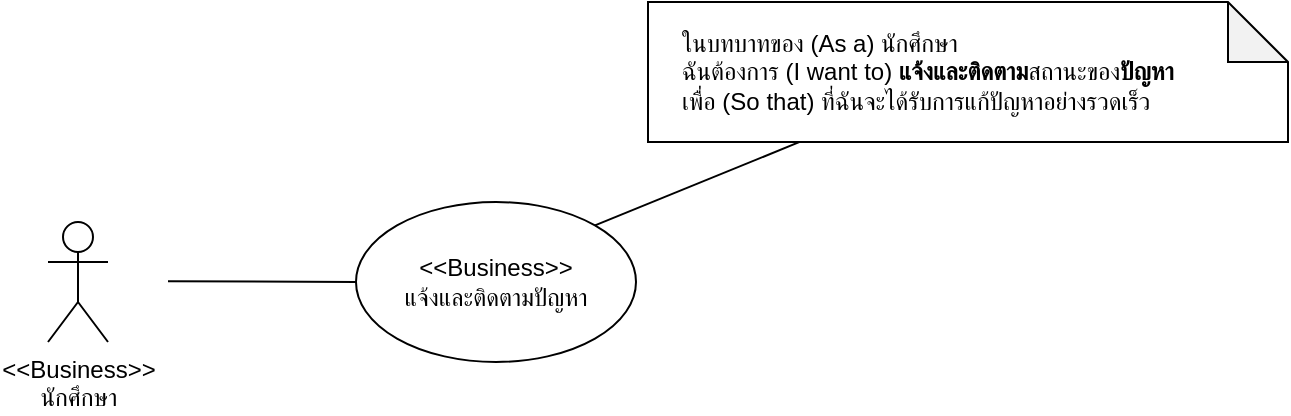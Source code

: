 <mxfile version="24.7.7" pages="10">
  <diagram name="business use case diagram" id="dOeOXs53sOxoV_QzW_N2">
    <mxGraphModel grid="1" page="1" gridSize="10" guides="1" tooltips="1" connect="1" arrows="1" fold="1" pageScale="1" pageWidth="827" pageHeight="1169" math="0" shadow="0">
      <root>
        <mxCell id="0" />
        <mxCell id="1" parent="0" />
        <mxCell id="7kxmcqngpvRoStx4o9b6-1" value="&lt;div style=&quot;&quot;&gt;&lt;font style=&quot;font-size: 12px;&quot;&gt;&amp;lt;&amp;lt;Business&amp;gt;&amp;gt;&lt;/font&gt;&lt;/div&gt;&lt;font style=&quot;font-size: 12px;&quot;&gt;นักศึกษา&lt;/font&gt;" style="shape=umlActor;verticalLabelPosition=bottom;verticalAlign=top;html=1;outlineConnect=0;" vertex="1" parent="1">
          <mxGeometry x="120" y="190" width="30" height="60" as="geometry" />
        </mxCell>
        <mxCell id="7kxmcqngpvRoStx4o9b6-2" value="" style="endArrow=none;html=1;rounded=0;entryX=0;entryY=0.5;entryDx=0;entryDy=0;" edge="1" parent="1" target="7kxmcqngpvRoStx4o9b6-4">
          <mxGeometry width="50" height="50" relative="1" as="geometry">
            <mxPoint x="180" y="219.58" as="sourcePoint" />
            <mxPoint x="280" y="219.58" as="targetPoint" />
          </mxGeometry>
        </mxCell>
        <mxCell id="7kxmcqngpvRoStx4o9b6-4" value="&amp;lt;&amp;lt;Business&amp;gt;&amp;gt;&lt;div&gt;แจ้งและติดตามปัญหา&lt;/div&gt;" style="ellipse;whiteSpace=wrap;html=1;" vertex="1" parent="1">
          <mxGeometry x="274" y="180" width="140" height="80" as="geometry" />
        </mxCell>
        <mxCell id="7kxmcqngpvRoStx4o9b6-7" value="" style="endArrow=none;html=1;rounded=0;exitX=1;exitY=0;exitDx=0;exitDy=0;entryX=0.239;entryY=0.996;entryDx=0;entryDy=0;entryPerimeter=0;" edge="1" parent="1" source="7kxmcqngpvRoStx4o9b6-4" target="7kxmcqngpvRoStx4o9b6-8">
          <mxGeometry width="50" height="50" relative="1" as="geometry">
            <mxPoint x="409" y="140" as="sourcePoint" />
            <mxPoint x="500" y="160" as="targetPoint" />
          </mxGeometry>
        </mxCell>
        <mxCell id="7kxmcqngpvRoStx4o9b6-8" value="&lt;div style=&quot;&quot;&gt;&lt;span style=&quot;background-color: initial;&quot;&gt;ในบทบาทของ (As a) นักศึกษา&lt;/span&gt;&lt;/div&gt;&lt;div&gt;ฉันต้องการ (I want to)&amp;nbsp;&lt;span style=&quot;background-color: initial;&quot;&gt;&lt;b&gt;แจ้งและติดตาม&lt;/b&gt;สถานะของ&lt;b&gt;ปัญหา&lt;/b&gt;&lt;/span&gt;&lt;/div&gt;&lt;div&gt;&lt;span style=&quot;background-color: initial;&quot;&gt;เพื่อ (So that) ที่ฉันจะได้รับการแก้ปัญหาอย่างรวดเร็ว&lt;/span&gt;&lt;/div&gt;" style="shape=note;whiteSpace=wrap;html=1;backgroundOutline=1;darkOpacity=0.05;align=left;spacingLeft=15;spacingRight=15;" vertex="1" parent="1">
          <mxGeometry x="420" y="80" width="320" height="70" as="geometry" />
        </mxCell>
      </root>
    </mxGraphModel>
  </diagram>
  <diagram id="XNT1K5sVHPqQa4gJ8aWF" name="system use case diagram">
    <mxGraphModel grid="0" page="1" gridSize="10" guides="1" tooltips="1" connect="1" arrows="1" fold="1" pageScale="1" pageWidth="827" pageHeight="1169" math="0" shadow="0">
      <root>
        <mxCell id="0" />
        <mxCell id="1" parent="0" />
        <mxCell id="VBzC7yPIQOBrlhlhuIJR-1" value="&lt;div style=&quot;&quot;&gt;&lt;span style=&quot;background-color: initial;&quot;&gt;นักศึกษา&lt;/span&gt;&lt;br&gt;&lt;/div&gt;" style="shape=umlActor;verticalLabelPosition=bottom;verticalAlign=top;html=1;outlineConnect=0;" vertex="1" parent="1">
          <mxGeometry x="69" y="210" width="30" height="60" as="geometry" />
        </mxCell>
        <mxCell id="VBzC7yPIQOBrlhlhuIJR-2" value="" style="endArrow=open;html=1;rounded=0;endFill=0;entryX=0;entryY=0.5;entryDx=0;entryDy=0;" edge="1" parent="1" target="VBzC7yPIQOBrlhlhuIJR-3">
          <mxGeometry width="50" height="50" relative="1" as="geometry">
            <mxPoint x="119" y="239.58" as="sourcePoint" />
            <mxPoint x="199.0" y="240" as="targetPoint" />
          </mxGeometry>
        </mxCell>
        <mxCell id="VBzC7yPIQOBrlhlhuIJR-3" value="เข้าสู่ระบบในฐานะนักศึกษา" style="ellipse;whiteSpace=wrap;html=1;" vertex="1" parent="1">
          <mxGeometry x="199" y="200" width="120" height="80" as="geometry" />
        </mxCell>
        <mxCell id="VBzC7yPIQOBrlhlhuIJR-4" value="" style="endArrow=open;html=1;rounded=0;endFill=0;dashed=1;entryX=1;entryY=0.5;entryDx=0;entryDy=0;exitX=0;exitY=0.5;exitDx=0;exitDy=0;endSize=6;" edge="1" parent="1" source="VBzC7yPIQOBrlhlhuIJR-6" target="VBzC7yPIQOBrlhlhuIJR-3">
          <mxGeometry relative="1" as="geometry">
            <mxPoint x="419" y="150" as="sourcePoint" />
            <mxPoint x="409" y="200" as="targetPoint" />
          </mxGeometry>
        </mxCell>
        <mxCell id="VBzC7yPIQOBrlhlhuIJR-5" value="&amp;lt;&amp;lt;Extend&amp;gt;&amp;gt;" style="edgeLabel;resizable=0;html=1;;align=center;verticalAlign=middle;rotation=0;fontSize=10;" connectable="0" vertex="1" parent="VBzC7yPIQOBrlhlhuIJR-4">
          <mxGeometry relative="1" as="geometry">
            <mxPoint as="offset" />
          </mxGeometry>
        </mxCell>
        <mxCell id="VBzC7yPIQOBrlhlhuIJR-6" value="แจ้งปัญหาหอพัก และติดตามสถานะของปัญหา" style="ellipse;whiteSpace=wrap;html=1;" vertex="1" parent="1">
          <mxGeometry x="419" y="200" width="120" height="80" as="geometry" />
        </mxCell>
        <mxCell id="VBzC7yPIQOBrlhlhuIJR-7" value="" style="endArrow=open;html=1;rounded=0;endFill=0;dashed=1;exitX=1;exitY=0.5;exitDx=0;exitDy=0;entryX=0;entryY=0.5;entryDx=0;entryDy=0;" edge="1" parent="1" source="VBzC7yPIQOBrlhlhuIJR-6" target="VBzC7yPIQOBrlhlhuIJR-9">
          <mxGeometry relative="1" as="geometry">
            <mxPoint x="539" y="179.58" as="sourcePoint" />
            <mxPoint x="639" y="179.58" as="targetPoint" />
          </mxGeometry>
        </mxCell>
        <mxCell id="VBzC7yPIQOBrlhlhuIJR-8" value="&amp;lt;&amp;lt;Include&amp;gt;&amp;gt;" style="edgeLabel;resizable=0;html=1;;align=center;verticalAlign=middle;fontSize=10;" connectable="0" vertex="1" parent="VBzC7yPIQOBrlhlhuIJR-7">
          <mxGeometry relative="1" as="geometry" />
        </mxCell>
        <mxCell id="VBzC7yPIQOBrlhlhuIJR-9" value="บันทึกปัญหาหอพัก" style="ellipse;whiteSpace=wrap;html=1;" vertex="1" parent="1">
          <mxGeometry x="639" y="200" width="120" height="80" as="geometry" />
        </mxCell>
      </root>
    </mxGraphModel>
  </diagram>
  <diagram name="repairing" id="jOBKM0-wSO8RZcO_cEW0">
    <mxGraphModel grid="1" page="1" gridSize="10" guides="1" tooltips="1" connect="1" arrows="1" fold="1" pageScale="1" pageWidth="827" pageHeight="1169" math="0" shadow="0">
      <root>
        <mxCell id="Yn7utvzrx1Y9p4FPJC_i-0" />
        <mxCell id="Yn7utvzrx1Y9p4FPJC_i-1" parent="Yn7utvzrx1Y9p4FPJC_i-0" />
        <mxCell id="Yn7utvzrx1Y9p4FPJC_i-2" value="" style="strokeWidth=1;shadow=0;dashed=0;align=center;html=1;shape=mxgraph.mockup.containers.browserWindow;rSize=0;strokeColor=#666666;strokeColor2=#008cff;strokeColor3=#c4c4c4;mainText=,;recursiveResize=0;movable=1;resizable=1;rotatable=1;deletable=1;editable=1;locked=0;connectable=1;verticalAlign=top;fontColor=#666666;fillColor=#FFFFFF;fontSize=10;" vertex="1" parent="Yn7utvzrx1Y9p4FPJC_i-1">
          <mxGeometry y="-1169" width="827" height="561" as="geometry" />
        </mxCell>
        <mxCell id="Yn7utvzrx1Y9p4FPJC_i-3" value="แจ้งซ่อม" style="strokeWidth=1;shadow=0;dashed=0;align=center;html=1;shape=mxgraph.mockup.containers.anchor;fontSize=17;fontColor=#666666;align=left;whiteSpace=wrap;" vertex="1" parent="Yn7utvzrx1Y9p4FPJC_i-2">
          <mxGeometry x="60" y="12" width="110" height="26" as="geometry" />
        </mxCell>
        <mxCell id="Yn7utvzrx1Y9p4FPJC_i-4" value="แจ้งปัญหา/แจ้งซ่อม" style="strokeWidth=1;shadow=0;dashed=0;align=center;html=1;shape=mxgraph.mockup.containers.anchor;rSize=0;fontSize=17;fontColor=#666666;align=left;" vertex="1" parent="Yn7utvzrx1Y9p4FPJC_i-2">
          <mxGeometry x="130" y="60" width="250" height="26" as="geometry" />
        </mxCell>
        <mxCell id="Yn7utvzrx1Y9p4FPJC_i-5" value="" style="swimlane;strokeColor=#666666;swimlaneFillColor=#FFFFFF;fillColor=none;fontColor=#008CFF;fontStyle=0;childLayout=stackLayout;horizontal=1;startSize=0;horizontalStack=0;resizeParent=1;resizeParentMax=0;resizeLast=0;collapsible=0;marginBottom=0;whiteSpace=wrap;html=1;fontSize=13;fillStyle=auto;verticalAlign=bottom;spacingBottom=15;" vertex="1" parent="Yn7utvzrx1Y9p4FPJC_i-2">
          <mxGeometry y="111" width="164" height="450" as="geometry" />
        </mxCell>
        <mxCell id="Yn7utvzrx1Y9p4FPJC_i-6" value="&lt;font color=&quot;#000000&quot; style=&quot;font-weight: normal; font-size: 15px;&quot;&gt;B6950100&lt;/font&gt;&lt;div style=&quot;font-size: 15px;&quot;&gt;&lt;font color=&quot;#000000&quot; style=&quot;font-weight: normal; font-size: 15px;&quot;&gt;BBB YYY&lt;/font&gt;&lt;/div&gt;" style="text;spacing=0;strokeColor=inherit;align=center;verticalAlign=bottom;overflow=hidden;points=[[0,0.5],[1,0.5]];portConstraint=eastwest;rotatable=0;whiteSpace=wrap;html=1;fillColor=inherit;fontColor=#666666;fontStyle=1;fontSize=17;spacingBottom=13;" vertex="1" parent="Yn7utvzrx1Y9p4FPJC_i-5">
          <mxGeometry width="164" height="174" as="geometry" />
        </mxCell>
        <mxCell id="Yn7utvzrx1Y9p4FPJC_i-7" value="" style="swimlane;container=1;shape=mxgraph.bootstrap.rrect;rSize=5;strokeColor=#666666;fillColor=#ffffff;fontStyle=0;childLayout=stackLayout;horizontal=1;startSize=0;horizontalStack=0;resizeParent=1;resizeParentMax=0;resizeLast=0;collapsible=0;marginBottom=0;whiteSpace=wrap;html=1;" vertex="1" parent="Yn7utvzrx1Y9p4FPJC_i-5">
          <mxGeometry y="174" width="164" height="276" as="geometry" />
        </mxCell>
        <mxCell id="Yn7utvzrx1Y9p4FPJC_i-8" value="&lt;span style=&quot;font-size: 17px; font-weight: 700; text-align: center;&quot;&gt;แจ้งปัญหา&lt;/span&gt;" style="html=1;shadow=0;dashed=0;shape=mxgraph.bootstrap.rrect;rSize=5;strokeColor=none;strokeWidth=1;fillColor=#008CFF;fontColor=#ffffff;whiteSpace=wrap;align=left;verticalAlign=middle;fontStyle=0;fontSize=14;spacingLeft=10;" vertex="1" parent="Yn7utvzrx1Y9p4FPJC_i-7">
          <mxGeometry width="164" height="40" as="geometry" />
        </mxCell>
        <mxCell id="Yn7utvzrx1Y9p4FPJC_i-9" value="" style="shape=triangle;direction=south;fillColor=#ffffff;strokeColor=none;perimeter=none;" vertex="1" parent="Yn7utvzrx1Y9p4FPJC_i-8">
          <mxGeometry x="1" y="0.5" width="10" height="5" relative="1" as="geometry">
            <mxPoint x="-17" y="-2.5" as="offset" />
          </mxGeometry>
        </mxCell>
        <mxCell id="Yn7utvzrx1Y9p4FPJC_i-10" value="" style="text;align=center;verticalAlign=middle;spacingLeft=10;spacingRight=10;overflow=hidden;points=[[0,0.5],[1,0.5]];portConstraint=eastwest;rotatable=0;whiteSpace=wrap;html=1;fontColor=inherit;" vertex="1" parent="Yn7utvzrx1Y9p4FPJC_i-7">
          <mxGeometry y="40" width="164" height="10" as="geometry" />
        </mxCell>
        <mxCell id="Yn7utvzrx1Y9p4FPJC_i-11" value="&lt;span style=&quot;color: rgb(0, 140, 255); font-size: 17px; font-weight: 700; text-align: center;&quot;&gt;แจ้งซ่อม&lt;/span&gt;" style="text;align=left;verticalAlign=middle;spacingLeft=20;spacingRight=10;overflow=hidden;points=[[0,0.5],[1,0.5]];portConstraint=eastwest;rotatable=0;whiteSpace=wrap;html=1;fontColor=inherit;fontSize=14;fontStyle=0;" vertex="1" parent="Yn7utvzrx1Y9p4FPJC_i-7">
          <mxGeometry y="50" width="164" height="31" as="geometry" />
        </mxCell>
        <mxCell id="Yn7utvzrx1Y9p4FPJC_i-12" value="&lt;span style=&quot;color: rgb(102, 102, 102); font-size: 17px; font-weight: 700; text-align: center;&quot;&gt;ฟอร์มเอกสาร&lt;/span&gt;" style="html=1;shadow=0;dashed=0;shape=mxgraph.bootstrap.rrect;rSize=5;strokeColor=none;strokeWidth=1;fillColor=none;fontColor=#ffffff;whiteSpace=wrap;align=left;verticalAlign=middle;fontStyle=0;fontSize=14;spacingLeft=20;" vertex="1" parent="Yn7utvzrx1Y9p4FPJC_i-7">
          <mxGeometry y="81" width="164" height="40" as="geometry" />
        </mxCell>
        <mxCell id="Yn7utvzrx1Y9p4FPJC_i-13" value="" style="shape=triangle;direction=south;fillColor=#008CFF;strokeColor=none;perimeter=none;" vertex="1" parent="Yn7utvzrx1Y9p4FPJC_i-12">
          <mxGeometry x="1" y="0.5" width="10" height="5" relative="1" as="geometry">
            <mxPoint x="-17" y="-2.5" as="offset" />
          </mxGeometry>
        </mxCell>
        <mxCell id="Yn7utvzrx1Y9p4FPJC_i-14" value="&lt;span style=&quot;color: rgb(102, 102, 102); font-size: 17px; font-weight: 700; text-align: center;&quot;&gt;ติดตามสถานะ&lt;/span&gt;" style="text;align=left;verticalAlign=middle;spacingLeft=20;spacingRight=10;overflow=hidden;points=[[0,0.5],[1,0.5]];portConstraint=eastwest;rotatable=0;whiteSpace=wrap;html=1;fontColor=inherit;fontSize=14;fontStyle=0;" vertex="1" parent="Yn7utvzrx1Y9p4FPJC_i-7">
          <mxGeometry y="121" width="164" height="30" as="geometry" />
        </mxCell>
        <mxCell id="Yn7utvzrx1Y9p4FPJC_i-15" value="" style="text;align=center;verticalAlign=middle;spacingLeft=10;spacingRight=10;overflow=hidden;points=[[0,0.5],[1,0.5]];portConstraint=eastwest;rotatable=0;whiteSpace=wrap;html=1;fontColor=inherit;" vertex="1" parent="Yn7utvzrx1Y9p4FPJC_i-7">
          <mxGeometry y="151" width="164" height="125" as="geometry" />
        </mxCell>
        <mxCell id="Yn7utvzrx1Y9p4FPJC_i-16" value="" style="verticalLabelPosition=bottom;shadow=0;dashed=0;align=center;html=1;verticalAlign=top;strokeWidth=1;shape=mxgraph.mockup.containers.userFemale;strokeColor=#666666;strokeColor2=#008cff;" vertex="1" parent="Yn7utvzrx1Y9p4FPJC_i-2">
          <mxGeometry x="25" y="123" width="100" height="100" as="geometry" />
        </mxCell>
        <mxCell id="Yn7utvzrx1Y9p4FPJC_i-17" value="&lt;font style=&quot;font-size: 17px;&quot;&gt;แจ้งซ่อม&lt;/font&gt;" style="text;html=1;align=center;verticalAlign=middle;whiteSpace=wrap;rounded=0;" vertex="1" parent="Yn7utvzrx1Y9p4FPJC_i-2">
          <mxGeometry x="179" y="131" width="99" height="30" as="geometry" />
        </mxCell>
        <mxCell id="Yn7utvzrx1Y9p4FPJC_i-18" value="" style="endArrow=none;html=1;rounded=0;exitX=0.995;exitY=0.199;exitDx=0;exitDy=0;exitPerimeter=0;" edge="1" parent="Yn7utvzrx1Y9p4FPJC_i-2">
          <mxGeometry width="50" height="50" relative="1" as="geometry">
            <mxPoint x="791.005" y="172.99" as="sourcePoint" />
            <mxPoint x="194.14" y="172.545" as="targetPoint" />
          </mxGeometry>
        </mxCell>
        <mxCell id="Yn7utvzrx1Y9p4FPJC_i-19" value="&lt;h4 class=&quot;box-title ng-binding&quot; style=&quot;box-sizing: border-box; border: 0px; font-family: roboto, sans-serif; margin-top: 0px; margin-bottom: 0.5rem; font-weight: normal; line-height: normal; text-shadow: none; font-stretch: normal; color: rgb(33, 37, 41);&quot;&gt;&lt;span style=&quot;background-color: rgb(255, 255, 255);&quot;&gt;ผู้รับบริการ B6950100&amp;nbsp;&lt;span style=&quot;font-size: 17px; color: rgb(0, 0, 0); font-family: Helvetica; text-align: center;&quot;&gt;BBB YYY&lt;/span&gt;&lt;/span&gt;&lt;span style=&quot;background-color: initial; font-size: 14px; font-family: kanit, sans-serif, kanit; white-space: pre;&quot;&gt;&#x9;&lt;/span&gt;&lt;/h4&gt;&lt;h4 class=&quot;box-title ng-binding&quot; style=&quot;box-sizing: border-box; border: 0px; font-family: roboto, sans-serif; margin-top: 0px; margin-bottom: 0.5rem; font-weight: normal; line-height: normal; font-size: 17px; text-shadow: none; font-stretch: normal; color: rgb(33, 37, 41); background-color: rgb(255, 255, 255);&quot;&gt;อาคาร 4 ห้อง 414A&amp;nbsp;&lt;/h4&gt;&lt;h4 class=&quot;box-title ng-binding&quot; style=&quot;box-sizing: border-box; border: 0px; font-family: roboto, sans-serif; margin-top: 0px; margin-bottom: 0.5rem; font-weight: normal; line-height: normal; font-size: 17px; text-shadow: none; font-stretch: normal; color: rgb(33, 37, 41); background-color: rgb(255, 255, 255);&quot;&gt;&lt;/h4&gt;&lt;div&gt;&lt;br&gt;&lt;/div&gt;&lt;div&gt;&lt;span style=&quot;background-color: rgb(255, 255, 255); color: rgb(33, 37, 41); font-family: kanit, sans-serif, kanit; font-size: 14px;&quot;&gt;หัวข้อการขอรับบริการ&lt;span style=&quot;white-space: pre;&quot;&gt;&#x9;&lt;/span&gt;&lt;span style=&quot;white-space: pre;&quot;&gt;&#x9;&lt;/span&gt;&lt;span style=&quot;white-space: pre;&quot;&gt;&#x9;&lt;/span&gt;&lt;span style=&quot;white-space: pre;&quot;&gt;&#x9;&lt;/span&gt;&lt;span style=&quot;white-space: pre;&quot;&gt;&#x9;&lt;/span&gt;&lt;span style=&quot;white-space: pre;&quot;&gt;&#x9;&lt;/span&gt;&amp;nbsp; &amp;nbsp; &amp;nbsp;&amp;nbsp;&lt;/span&gt;&lt;span style=&quot;background-color: rgb(255, 255, 255); color: rgb(33, 37, 41); font-family: kanit, sans-serif, kanit; font-size: 14px;&quot;&gt;ภาพประกอบ&lt;/span&gt;&lt;/div&gt;&lt;div&gt;&lt;span style=&quot;background-color: rgb(255, 255, 255); color: rgb(33, 37, 41); font-family: kanit, sans-serif, kanit; font-size: 14px;&quot;&gt;&lt;br&gt;&lt;/span&gt;&lt;/div&gt;&lt;div&gt;&lt;span style=&quot;background-color: rgb(255, 255, 255); color: rgb(33, 37, 41); font-family: kanit, sans-serif, kanit; font-size: 14px;&quot;&gt;&lt;br&gt;&lt;/span&gt;&lt;/div&gt;&lt;div&gt;&lt;span style=&quot;color: rgb(33, 37, 41); font-family: kanit, sans-serif, kanit; font-size: 14px; background-color: rgb(255, 255, 255);&quot;&gt;รายละเอียดการขอรับบริการ&lt;span style=&quot;white-space: pre;&quot;&gt;&#x9;&lt;/span&gt;&lt;span style=&quot;white-space: pre;&quot;&gt;&#x9;&lt;/span&gt;&lt;span style=&quot;white-space: pre;&quot;&gt;&#x9;&lt;/span&gt;&lt;span style=&quot;white-space: pre;&quot;&gt;&#x9;&lt;/span&gt;&lt;span style=&quot;white-space: pre;&quot;&gt;&#x9;&lt;/span&gt;&amp;nbsp; &amp;nbsp; &amp;nbsp;&amp;nbsp;&lt;/span&gt;&lt;span style=&quot;background-color: rgb(255, 255, 255); color: rgb(33, 37, 41); font-family: kanit, sans-serif, kanit; font-size: 14px;&quot;&gt;ช่องทางติดต่อ&lt;/span&gt;&lt;span style=&quot;background-color: rgb(255, 255, 255); color: rgb(33, 37, 41); font-family: kanit, sans-serif, kanit; font-size: 14px;&quot;&gt;&amp;nbsp; &amp;nbsp;&lt;/span&gt;&lt;/div&gt;&lt;div&gt;&lt;span style=&quot;background-color: rgb(255, 255, 255); color: rgb(33, 37, 41); font-family: kanit, sans-serif, kanit; font-size: 14px;&quot;&gt;&lt;br&gt;&lt;/span&gt;&lt;/div&gt;&lt;div&gt;&lt;span style=&quot;background-color: rgb(255, 255, 255); color: rgb(33, 37, 41); font-family: kanit, sans-serif, kanit; font-size: 14px;&quot;&gt;&lt;br&gt;&lt;/span&gt;&lt;/div&gt;&lt;div&gt;&lt;span style=&quot;background-color: rgb(255, 255, 255); color: rgb(33, 37, 41); font-family: kanit, sans-serif, kanit; font-size: 14px;&quot;&gt;รายละเอียดสถานที่รับบริการ&lt;span style=&quot;white-space: pre;&quot;&gt;&#x9;&lt;/span&gt;&lt;span style=&quot;white-space: pre;&quot;&gt;&#x9;&lt;/span&gt;&lt;span style=&quot;white-space: pre;&quot;&gt;&#x9;&lt;/span&gt;&lt;span style=&quot;white-space: pre;&quot;&gt;&#x9;&lt;/span&gt;&lt;span style=&quot;white-space: pre;&quot;&gt;&#x9;&lt;/span&gt;&amp;nbsp; &amp;nbsp; &amp;nbsp;&amp;nbsp;&lt;/span&gt;&lt;span style=&quot;background-color: rgb(255, 255, 255); color: rgb(33, 37, 41); font-family: kanit, sans-serif, kanit; font-size: 14px;&quot;&gt;ช่วงเวลาที่รับบริการ&lt;/span&gt;&lt;span style=&quot;background-color: rgb(255, 255, 255); color: rgb(33, 37, 41); font-family: kanit, sans-serif, kanit; font-size: 14px;&quot;&gt;&lt;br&gt;&lt;/span&gt;&lt;/div&gt;&lt;div&gt;&lt;span style=&quot;background-color: rgb(255, 255, 255); color: rgb(33, 37, 41); font-family: kanit, sans-serif, kanit; font-size: 14px;&quot;&gt;&lt;br&gt;&lt;/span&gt;&lt;/div&gt;&lt;div&gt;&lt;span style=&quot;background-color: rgb(255, 255, 255); color: rgb(33, 37, 41); font-family: kanit, sans-serif, kanit; font-size: 14px;&quot;&gt;&lt;br&gt;&lt;/span&gt;&lt;/div&gt;&lt;div&gt;&lt;span style=&quot;color: rgb(33, 37, 41); font-family: kanit, sans-serif, kanit; font-size: 14px; background-color: rgb(255, 255, 255);&quot;&gt;หมายเหตุ&lt;/span&gt;&lt;span style=&quot;background-color: rgb(255, 255, 255); color: rgb(33, 37, 41); font-family: kanit, sans-serif, kanit; font-size: 14px;&quot;&gt;&lt;br&gt;&lt;/span&gt;&lt;/div&gt;&lt;div&gt;&lt;span style=&quot;color: rgb(33, 37, 41); font-family: kanit, sans-serif, kanit; font-size: 14px; background-color: rgb(255, 255, 255);&quot;&gt;&lt;br&gt;&lt;/span&gt;&lt;/div&gt;&lt;div&gt;&lt;span style=&quot;color: rgb(33, 37, 41); font-family: kanit, sans-serif, kanit; font-size: 14px; background-color: rgb(255, 255, 255);&quot;&gt;&lt;br&gt;&lt;/span&gt;&lt;/div&gt;" style="html=1;shadow=0;dashed=0;shape=mxgraph.bootstrap.rrect;rSize=5;strokeColor=#999999;strokeWidth=1;fillColor=#FFFFFF;fontColor=#6C767D;whiteSpace=wrap;align=left;verticalAlign=top;spacingLeft=10;fontSize=17;spacing=10;" vertex="1" parent="Yn7utvzrx1Y9p4FPJC_i-2">
          <mxGeometry x="195" y="188" width="595" height="352" as="geometry" />
        </mxCell>
        <mxCell id="Yn7utvzrx1Y9p4FPJC_i-21" value="" style="html=1;shadow=0;dashed=0;shape=mxgraph.bootstrap.rrect;rSize=5;strokeColor=#999999;strokeWidth=1;fillColor=#FFFFFF;fontColor=#999999;whiteSpace=wrap;align=left;verticalAlign=middle;spacingLeft=10;fontSize=14;spacing=2;" vertex="1" parent="Yn7utvzrx1Y9p4FPJC_i-2">
          <mxGeometry x="216" y="306" width="271" height="20" as="geometry" />
        </mxCell>
        <mxCell id="Yn7utvzrx1Y9p4FPJC_i-22" value="" style="html=1;shadow=0;dashed=0;shape=mxgraph.bootstrap.rrect;rSize=5;strokeColor=#999999;strokeWidth=1;fillColor=#FFFFFF;fontColor=#999999;whiteSpace=wrap;align=left;verticalAlign=middle;spacingLeft=10;fontSize=14;" vertex="1" parent="Yn7utvzrx1Y9p4FPJC_i-2">
          <mxGeometry x="216" y="369" width="271" height="20" as="geometry" />
        </mxCell>
        <mxCell id="Yn7utvzrx1Y9p4FPJC_i-23" value="เลือกไฟล์" style="fillColor=#FEFEFE;strokeColor=#AAAAAA;fontSize=14;gradientColor=#F0F0F0;" vertex="1" parent="Yn7utvzrx1Y9p4FPJC_i-2">
          <mxGeometry x="555" y="306" width="90" height="20" as="geometry" />
        </mxCell>
        <mxCell id="Yn7utvzrx1Y9p4FPJC_i-24" value="ไม่ได้เลือกไฟล์" style="fillColor=none;strokeColor=none;align=left;fontSize=14;spacing=5;" vertex="1" parent="Yn7utvzrx1Y9p4FPJC_i-2">
          <mxGeometry x="645" y="301" width="100" height="30" as="geometry" />
        </mxCell>
        <mxCell id="Yn7utvzrx1Y9p4FPJC_i-25" value="" style="html=1;shadow=0;dashed=0;shape=mxgraph.bootstrap.rrect;rSize=5;strokeColor=#999999;strokeWidth=1;fillColor=#FFFFFF;fontColor=#999999;whiteSpace=wrap;align=left;verticalAlign=middle;spacingLeft=10;fontSize=14;" vertex="1" parent="Yn7utvzrx1Y9p4FPJC_i-2">
          <mxGeometry x="216" y="432" width="271" height="20" as="geometry" />
        </mxCell>
        <mxCell id="Yn7utvzrx1Y9p4FPJC_i-26" value="" style="html=1;shadow=0;dashed=0;shape=mxgraph.bootstrap.rrect;rSize=5;strokeColor=#999999;strokeWidth=1;fillColor=#FFFFFF;fontColor=#999999;whiteSpace=wrap;align=left;verticalAlign=middle;spacingLeft=10;fontSize=14;" vertex="1" parent="Yn7utvzrx1Y9p4FPJC_i-2">
          <mxGeometry x="555" y="369" width="212" height="20" as="geometry" />
        </mxCell>
        <mxCell id="Yn7utvzrx1Y9p4FPJC_i-27" value="" style="html=1;shadow=0;dashed=0;shape=mxgraph.bootstrap.rrect;rSize=5;strokeColor=#999999;strokeWidth=1;fillColor=#FFFFFF;fontColor=#999999;whiteSpace=wrap;align=left;verticalAlign=middle;spacingLeft=10;fontSize=14;" vertex="1" parent="Yn7utvzrx1Y9p4FPJC_i-2">
          <mxGeometry x="555" y="432" width="212" height="20" as="geometry" />
        </mxCell>
        <mxCell id="Yn7utvzrx1Y9p4FPJC_i-28" value="" style="html=1;shadow=0;dashed=0;shape=mxgraph.bootstrap.rrect;rSize=5;strokeColor=#999999;strokeWidth=1;fillColor=#FFFFFF;fontColor=#999999;whiteSpace=wrap;align=left;verticalAlign=middle;spacingLeft=10;fontSize=14;" vertex="1" parent="Yn7utvzrx1Y9p4FPJC_i-2">
          <mxGeometry x="216" y="493" width="271" height="20" as="geometry" />
        </mxCell>
        <mxCell id="Yn7utvzrx1Y9p4FPJC_i-29" value="&lt;font style=&quot;font-size: 14px;&quot;&gt;ส่งใบแจ้งขอรับบริการ&lt;/font&gt;" style="rounded=1;fillColor=#008CFF;strokeColor=#666666;html=1;whiteSpace=wrap;fontColor=#FFFFFF;align=center;verticalAlign=middle;fontStyle=1;fontSize=17;sketch=0;" vertex="1" parent="Yn7utvzrx1Y9p4FPJC_i-2">
          <mxGeometry x="573.75" y="488.25" width="174.5" height="29.5" as="geometry" />
        </mxCell>
        <mxCell id="ktqkqUeBavfEvOA6RTWg-2" value="กำลังดำเนินการ" style="html=1;shadow=0;dashed=0;shape=mxgraph.bootstrap.rrect;rSize=5;strokeColor=none;strokeWidth=1;fillColor=#FF8000;fontColor=#FFFFFF;whiteSpace=wrap;align=center;verticalAlign=middle;spacingLeft=10;fontStyle=1;fontSize=17;" vertex="1" parent="Yn7utvzrx1Y9p4FPJC_i-2">
          <mxGeometry x="642" y="128" width="148" height="33" as="geometry" />
        </mxCell>
        <mxCell id="ktqkqUeBavfEvOA6RTWg-3" value="&lt;span style=&quot;font-size: 17px;&quot;&gt;สถานะ&lt;/span&gt;" style="text;html=1;align=center;verticalAlign=middle;whiteSpace=wrap;rounded=0;" vertex="1" parent="Yn7utvzrx1Y9p4FPJC_i-2">
          <mxGeometry x="546" y="131" width="99" height="30" as="geometry" />
        </mxCell>
      </root>
    </mxGraphModel>
  </diagram>
  <diagram name="RDPF" id="lKLb-gLYUqLhD82rQmqG">
    <mxGraphModel grid="1" page="1" gridSize="10" guides="1" tooltips="1" connect="1" arrows="1" fold="1" pageScale="1" pageWidth="827" pageHeight="1169" math="0" shadow="0">
      <root>
        <mxCell id="fv4YkUJAE8Hg0EO0nD4q-0" />
        <mxCell id="fv4YkUJAE8Hg0EO0nD4q-1" parent="fv4YkUJAE8Hg0EO0nD4q-0" />
        <mxCell id="fv4YkUJAE8Hg0EO0nD4q-31" value="" style="strokeWidth=1;shadow=0;dashed=0;align=center;html=1;shape=mxgraph.mockup.containers.browserWindow;rSize=0;strokeColor=#666666;strokeColor2=#008cff;strokeColor3=#c4c4c4;mainText=,;recursiveResize=0;movable=1;resizable=1;rotatable=1;deletable=1;editable=1;locked=0;connectable=1;verticalAlign=top;fontColor=#666666;fillColor=none;fontSize=10;aspect=fixed;" parent="fv4YkUJAE8Hg0EO0nD4q-1" vertex="1">
          <mxGeometry y="-1169" width="827" height="563" as="geometry" />
        </mxCell>
        <mxCell id="fv4YkUJAE8Hg0EO0nD4q-32" value="&lt;span style=&quot;text-wrap: nowrap;&quot;&gt;ฟอร์มผ่อนผัน&lt;/span&gt;" style="strokeWidth=1;shadow=0;dashed=0;align=center;html=1;shape=mxgraph.mockup.containers.anchor;fontSize=17;fontColor=#666666;align=left;whiteSpace=wrap;" parent="fv4YkUJAE8Hg0EO0nD4q-31" vertex="1">
          <mxGeometry x="60" y="12" width="110" height="26" as="geometry" />
        </mxCell>
        <mxCell id="fv4YkUJAE8Hg0EO0nD4q-33" value="แจ้งปัญหา/ฟอร์มเอกสาร/ฟอร์มผ่อนผัน" style="strokeWidth=1;shadow=0;dashed=0;align=center;html=1;shape=mxgraph.mockup.containers.anchor;rSize=0;fontSize=17;fontColor=#666666;align=left;" parent="fv4YkUJAE8Hg0EO0nD4q-31" vertex="1">
          <mxGeometry x="130" y="60" width="296" height="26" as="geometry" />
        </mxCell>
        <mxCell id="fv4YkUJAE8Hg0EO0nD4q-34" value="" style="swimlane;strokeColor=#666666;swimlaneFillColor=#FFFFFF;fillColor=none;fontColor=#008CFF;fontStyle=0;childLayout=stackLayout;horizontal=1;startSize=0;horizontalStack=0;resizeParent=1;resizeParentMax=0;resizeLast=0;collapsible=0;marginBottom=0;whiteSpace=wrap;html=1;fontSize=13;fillStyle=auto;verticalAlign=bottom;spacingBottom=15;" parent="fv4YkUJAE8Hg0EO0nD4q-31" vertex="1">
          <mxGeometry y="111" width="164" height="452" as="geometry" />
        </mxCell>
        <mxCell id="fv4YkUJAE8Hg0EO0nD4q-35" value="&lt;font color=&quot;#000000&quot; style=&quot;font-weight: normal; font-size: 15px;&quot;&gt;B6950100&lt;/font&gt;&lt;div style=&quot;font-size: 15px;&quot;&gt;&lt;font color=&quot;#000000&quot; style=&quot;font-weight: normal; font-size: 15px;&quot;&gt;BBB YYY&lt;/font&gt;&lt;/div&gt;" style="text;spacing=0;strokeColor=inherit;align=center;verticalAlign=bottom;overflow=hidden;points=[[0,0.5],[1,0.5]];portConstraint=eastwest;rotatable=0;whiteSpace=wrap;html=1;fillColor=inherit;fontColor=#666666;fontStyle=1;fontSize=17;spacingBottom=13;" parent="fv4YkUJAE8Hg0EO0nD4q-34" vertex="1">
          <mxGeometry width="164" height="174" as="geometry" />
        </mxCell>
        <mxCell id="fv4YkUJAE8Hg0EO0nD4q-36" value="" style="swimlane;container=1;shape=mxgraph.bootstrap.rrect;rSize=5;strokeColor=#666666;fillColor=#ffffff;fontStyle=0;childLayout=stackLayout;horizontal=1;startSize=0;horizontalStack=0;resizeParent=1;resizeParentMax=0;resizeLast=0;collapsible=0;marginBottom=0;whiteSpace=wrap;html=1;" parent="fv4YkUJAE8Hg0EO0nD4q-34" vertex="1">
          <mxGeometry y="174" width="164" height="278" as="geometry" />
        </mxCell>
        <mxCell id="fv4YkUJAE8Hg0EO0nD4q-37" value="&lt;span style=&quot;font-size: 17px; font-weight: 700; text-align: center;&quot;&gt;แจ้งปัญหา&lt;/span&gt;" style="html=1;shadow=0;dashed=0;shape=mxgraph.bootstrap.rrect;rSize=5;strokeColor=none;strokeWidth=1;fillColor=#008CFF;fontColor=#ffffff;whiteSpace=wrap;align=left;verticalAlign=middle;fontStyle=0;fontSize=14;spacingLeft=10;" parent="fv4YkUJAE8Hg0EO0nD4q-36" vertex="1">
          <mxGeometry width="164" height="40" as="geometry" />
        </mxCell>
        <mxCell id="fv4YkUJAE8Hg0EO0nD4q-38" value="" style="shape=triangle;direction=south;fillColor=#ffffff;strokeColor=none;perimeter=none;" parent="fv4YkUJAE8Hg0EO0nD4q-37" vertex="1">
          <mxGeometry x="1" y="0.5" width="10" height="5" relative="1" as="geometry">
            <mxPoint x="-17" y="-2.5" as="offset" />
          </mxGeometry>
        </mxCell>
        <mxCell id="fv4YkUJAE8Hg0EO0nD4q-39" value="" style="text;align=center;verticalAlign=middle;spacingLeft=10;spacingRight=10;overflow=hidden;points=[[0,0.5],[1,0.5]];portConstraint=eastwest;rotatable=0;whiteSpace=wrap;html=1;fontColor=inherit;" parent="fv4YkUJAE8Hg0EO0nD4q-36" vertex="1">
          <mxGeometry y="40" width="164" height="10" as="geometry" />
        </mxCell>
        <mxCell id="fv4YkUJAE8Hg0EO0nD4q-40" value="&lt;span style=&quot;font-size: 17px; font-weight: 700; text-align: center;&quot;&gt;&lt;font color=&quot;#666666&quot;&gt;แจ้งซ่อม&lt;/font&gt;&lt;/span&gt;" style="text;align=left;verticalAlign=middle;spacingLeft=20;spacingRight=10;overflow=hidden;points=[[0,0.5],[1,0.5]];portConstraint=eastwest;rotatable=0;whiteSpace=wrap;html=1;fontColor=inherit;fontSize=14;fontStyle=0;" parent="fv4YkUJAE8Hg0EO0nD4q-36" vertex="1">
          <mxGeometry y="50" width="164" height="31" as="geometry" />
        </mxCell>
        <mxCell id="fv4YkUJAE8Hg0EO0nD4q-41" value="" style="swimlane;container=1;shape=mxgraph.bootstrap.rrect;rSize=5;strokeColor=none;fillColor=none;fontStyle=0;childLayout=stackLayout;horizontal=1;startSize=0;horizontalStack=0;resizeParent=1;resizeParentMax=0;resizeLast=0;collapsible=0;marginBottom=0;whiteSpace=wrap;html=1;marginTop=10;marginBottom=10;" parent="fv4YkUJAE8Hg0EO0nD4q-36" vertex="1">
          <mxGeometry y="81" width="164" height="129" as="geometry" />
        </mxCell>
        <mxCell id="fv4YkUJAE8Hg0EO0nD4q-42" value="&lt;span style=&quot;font-size: 17px; font-weight: 700; text-align: center;&quot;&gt;ฟอร์มเอกสาร&lt;/span&gt;" style="html=1;shadow=0;dashed=0;shape=mxgraph.bootstrap.rrect;rSize=5;strokeColor=none;strokeWidth=1;fillColor=none;fontColor=#008CFF;whiteSpace=wrap;align=left;verticalAlign=middle;fontStyle=0;fontSize=14;spacingLeft=20;" parent="fv4YkUJAE8Hg0EO0nD4q-41" vertex="1">
          <mxGeometry y="10" width="164" height="40" as="geometry" />
        </mxCell>
        <mxCell id="fv4YkUJAE8Hg0EO0nD4q-43" value="" style="shape=triangle;direction=south;fillColor=#008CFF;strokeColor=none;perimeter=none;" parent="fv4YkUJAE8Hg0EO0nD4q-42" vertex="1">
          <mxGeometry x="1" y="0.5" width="10" height="5" relative="1" as="geometry">
            <mxPoint x="-17" y="-2.5" as="offset" />
          </mxGeometry>
        </mxCell>
        <mxCell id="fv4YkUJAE8Hg0EO0nD4q-44" value="&lt;font style=&quot;font-size: 14px;&quot; face=&quot;Helvetica&quot;&gt;&lt;span lang=&quot;TH&quot; style=&quot;line-height: 107%;&quot;&gt;ฟอร์มผ่อนผัน&lt;/span&gt;&lt;/font&gt;" style="text;align=left;verticalAlign=middle;spacingLeft=30;spacingRight=10;overflow=hidden;points=[[0,0.5],[1,0.5]];portConstraint=eastwest;rotatable=0;whiteSpace=wrap;html=1;fontColor=#008CFF;fontSize=14;fontStyle=0;" parent="fv4YkUJAE8Hg0EO0nD4q-41" vertex="1">
          <mxGeometry y="50" width="164" height="23" as="geometry" />
        </mxCell>
        <mxCell id="fv4YkUJAE8Hg0EO0nD4q-45" value="&lt;span style=&quot;line-height: 107%;&quot; lang=&quot;TH&quot;&gt;&lt;font face=&quot;Helvetica&quot; style=&quot;font-size: 14px;&quot;&gt;ฟอร์มขออนุญาติเข้า-&lt;/font&gt;&lt;/span&gt;" style="text;align=left;verticalAlign=middle;spacingLeft=30;spacingRight=0;overflow=hidden;points=[[0,0.5],[1,0.5]];portConstraint=eastwest;rotatable=0;whiteSpace=wrap;html=1;fontColor=#666666;fontSize=14;fontStyle=0;" parent="fv4YkUJAE8Hg0EO0nD4q-41" vertex="1">
          <mxGeometry y="73" width="164" height="23" as="geometry" />
        </mxCell>
        <mxCell id="fv4YkUJAE8Hg0EO0nD4q-46" value="&lt;span style=&quot;line-height: 107%;&quot; lang=&quot;TH&quot;&gt;&lt;font style=&quot;font-size: 14px;&quot; color=&quot;#666666&quot; face=&quot;Helvetica&quot;&gt;ฟอร์มลาออกหอพัก&lt;/font&gt;&lt;/span&gt;" style="text;align=left;verticalAlign=middle;spacingLeft=30;spacingRight=10;overflow=hidden;points=[[0,0.5],[1,0.5]];portConstraint=eastwest;rotatable=0;whiteSpace=wrap;html=1;fontColor=#6C767D;fontSize=14;fontStyle=0;" parent="fv4YkUJAE8Hg0EO0nD4q-41" vertex="1">
          <mxGeometry y="96" width="164" height="23" as="geometry" />
        </mxCell>
        <mxCell id="fv4YkUJAE8Hg0EO0nD4q-47" value="&lt;span style=&quot;color: rgb(102, 102, 102); font-size: 17px; font-weight: 700; text-align: center;&quot;&gt;ติดตามสถานะ&lt;/span&gt;" style="text;align=left;verticalAlign=middle;spacingLeft=20;spacingRight=10;overflow=hidden;points=[[0,0.5],[1,0.5]];portConstraint=eastwest;rotatable=0;whiteSpace=wrap;html=1;fontColor=inherit;fontSize=14;fontStyle=0;" parent="fv4YkUJAE8Hg0EO0nD4q-36" vertex="1">
          <mxGeometry y="210" width="164" height="30" as="geometry" />
        </mxCell>
        <mxCell id="fv4YkUJAE8Hg0EO0nD4q-48" value="" style="text;align=center;verticalAlign=middle;spacingLeft=10;spacingRight=10;overflow=hidden;points=[[0,0.5],[1,0.5]];portConstraint=eastwest;rotatable=0;whiteSpace=wrap;html=1;fontColor=inherit;" parent="fv4YkUJAE8Hg0EO0nD4q-36" vertex="1">
          <mxGeometry y="240" width="164" height="38" as="geometry" />
        </mxCell>
        <mxCell id="fv4YkUJAE8Hg0EO0nD4q-49" value="" style="verticalLabelPosition=bottom;shadow=0;dashed=0;align=center;html=1;verticalAlign=top;strokeWidth=1;shape=mxgraph.mockup.containers.userFemale;strokeColor=#666666;strokeColor2=#008cff;" parent="fv4YkUJAE8Hg0EO0nD4q-31" vertex="1">
          <mxGeometry x="25" y="123" width="100" height="100" as="geometry" />
        </mxCell>
        <mxCell id="fv4YkUJAE8Hg0EO0nD4q-50" value="&lt;span style=&quot;font-size: 19px; background-color: initial;&quot;&gt;แบบฟอร์มขอผ่อนผันการชำระ&lt;/span&gt;&lt;div&gt;&lt;span style=&quot;font-size: 19px; background-color: initial;&quot;&gt;ค่าหอพักนักศึกษา/ ค่าไฟฟ้า / ค่าน้ำประปา&lt;/span&gt;&lt;p class=&quot;MsoNormal&quot; style=&quot;font-size: 19px;&quot;&gt;&lt;/p&gt;&lt;/div&gt;" style="text;html=1;align=left;verticalAlign=top;whiteSpace=wrap;rounded=0;fontFamily=Helvetica;fontSize=19;" parent="fv4YkUJAE8Hg0EO0nD4q-31" vertex="1">
          <mxGeometry x="195" y="115" width="620" height="52" as="geometry" />
        </mxCell>
        <mxCell id="fv4YkUJAE8Hg0EO0nD4q-51" value="" style="endArrow=none;html=1;rounded=0;exitX=0.995;exitY=0.199;exitDx=0;exitDy=0;exitPerimeter=0;" parent="fv4YkUJAE8Hg0EO0nD4q-31" edge="1">
          <mxGeometry width="50" height="50" relative="1" as="geometry">
            <mxPoint x="791.005" y="172.99" as="sourcePoint" />
            <mxPoint x="194.14" y="172.545" as="targetPoint" />
          </mxGeometry>
        </mxCell>
        <mxCell id="fv4YkUJAE8Hg0EO0nD4q-52" value="&lt;h4 class=&quot;box-title ng-binding&quot; style=&quot;box-sizing: border-box; border: 0px; font-family: roboto, sans-serif; margin-top: 0px; margin-bottom: 0.5rem; font-weight: normal; line-height: normal; text-shadow: none; font-stretch: normal; color: rgb(33, 37, 41);&quot;&gt;&lt;span style=&quot;background-color: rgb(255, 255, 255);&quot;&gt;ผู้ทำเรื่อง B6950100&amp;nbsp;&lt;span style=&quot;font-size: 17px; color: rgb(0, 0, 0); font-family: Helvetica; text-align: center;&quot;&gt;BBB YYY&lt;span style=&quot;white-space: pre;&quot;&gt;&#x9;&lt;/span&gt;&lt;span style=&quot;white-space: pre;&quot;&gt;&#x9;&lt;/span&gt;&lt;span style=&quot;white-space: pre;&quot;&gt;&#x9;&lt;/span&gt;&lt;/span&gt;&lt;/span&gt;&lt;/h4&gt;&lt;div&gt;&lt;span style=&quot;background-color: rgb(255, 255, 255);&quot;&gt;&lt;br&gt;&lt;/span&gt;&lt;/div&gt;&lt;div&gt;&lt;span style=&quot;color: rgb(33, 37, 41); font-family: kanit, sans-serif, kanit; font-size: 14px; background-color: rgb(255, 255, 255);&quot;&gt;ค่าหอพัก&lt;/span&gt;&lt;span style=&quot;background-color: rgb(255, 255, 255);&quot;&gt;&lt;br&gt;&lt;/span&gt;&lt;/div&gt;&lt;div&gt;&lt;span style=&quot;color: rgb(33, 37, 41); font-family: kanit, sans-serif, kanit; font-size: 14px; background-color: rgb(255, 255, 255);&quot;&gt;&lt;br&gt;&lt;/span&gt;&lt;/div&gt;&lt;div&gt;&lt;span style=&quot;color: rgb(33, 37, 41); font-family: kanit, sans-serif, kanit; font-size: 14px; background-color: rgb(255, 255, 255);&quot;&gt;ค่าไฟฟ้า&lt;/span&gt;&lt;span style=&quot;color: rgb(33, 37, 41); font-family: kanit, sans-serif, kanit; font-size: 14px; background-color: rgb(255, 255, 255);&quot;&gt;&lt;br&gt;&lt;/span&gt;&lt;/div&gt;&lt;div&gt;&lt;span style=&quot;color: rgb(33, 37, 41); font-family: kanit, sans-serif, kanit; font-size: 14px; background-color: rgb(255, 255, 255);&quot;&gt;&lt;br&gt;&lt;/span&gt;&lt;/div&gt;&lt;div&gt;&lt;span style=&quot;color: rgb(33, 37, 41); font-family: kanit, sans-serif, kanit; font-size: 14px; background-color: rgb(255, 255, 255);&quot;&gt;ค่าน้ำ&lt;/span&gt;&lt;span style=&quot;color: rgb(33, 37, 41); font-family: kanit, sans-serif, kanit; font-size: 14px; background-color: rgb(255, 255, 255);&quot;&gt;&lt;br&gt;&lt;/span&gt;&lt;/div&gt;&lt;div&gt;&lt;span style=&quot;color: rgb(33, 37, 41); font-family: kanit, sans-serif, kanit; font-size: 14px; background-color: rgb(255, 255, 255);&quot;&gt;&lt;br&gt;&lt;/span&gt;&lt;/div&gt;&lt;div&gt;&lt;font style=&quot;box-sizing: border-box; font-family: kanit, sans-serif, kanit; font-size: 14px; background-color: rgb(255, 255, 255);&quot; color=&quot;red&quot;&gt;*&lt;/font&gt;&lt;span style=&quot;color: rgb(33, 37, 41); font-family: kanit, sans-serif, kanit; font-size: 14px; background-color: rgb(255, 255, 255);&quot;&gt;&amp;nbsp;ทั้งนี้เนื่องจาก&lt;/span&gt;&lt;span style=&quot;color: rgb(33, 37, 41); font-family: kanit, sans-serif, kanit; font-size: 14px; background-color: rgb(255, 255, 255);&quot;&gt;&lt;br&gt;&lt;/span&gt;&lt;/div&gt;&lt;div&gt;&lt;span style=&quot;color: rgb(33, 37, 41); font-family: kanit, sans-serif, kanit; font-size: 14px; background-color: rgb(255, 255, 255);&quot;&gt;&lt;br&gt;&lt;/span&gt;&lt;/div&gt;&lt;div&gt;&lt;span style=&quot;color: rgb(33, 37, 41); font-family: kanit, sans-serif, kanit; font-size: 14px; background-color: rgb(255, 255, 255);&quot;&gt;&lt;br&gt;&lt;/span&gt;&lt;/div&gt;&lt;div&gt;&lt;span style=&quot;color: rgb(33, 37, 41); font-family: kanit, sans-serif, kanit; font-size: 14px; background-color: rgb(255, 255, 255);&quot;&gt;&lt;br&gt;&lt;/span&gt;&lt;/div&gt;&lt;div&gt;&lt;font style=&quot;box-sizing: border-box; font-family: kanit, sans-serif, kanit; font-size: 14px; background-color: rgb(255, 255, 255);&quot; color=&quot;red&quot;&gt;*&lt;/font&gt;&lt;span style=&quot;color: rgb(33, 37, 41); font-family: kanit, sans-serif, kanit; font-size: 14px; background-color: rgb(255, 255, 255);&quot;&gt;&amp;nbsp;ชำระภายในวันที่&lt;/span&gt;&lt;span style=&quot;color: rgb(33, 37, 41); font-family: kanit, sans-serif, kanit; font-size: 14px; background-color: rgb(255, 255, 255);&quot;&gt;&lt;br&gt;&lt;/span&gt;&lt;/div&gt;" style="html=1;shadow=0;dashed=0;shape=mxgraph.bootstrap.rrect;rSize=5;strokeColor=#999999;strokeWidth=1;fillColor=#FFFFFF;fontColor=#6C767D;whiteSpace=wrap;align=left;verticalAlign=top;spacingLeft=10;fontSize=17;spacing=10;" parent="fv4YkUJAE8Hg0EO0nD4q-31" vertex="1">
          <mxGeometry x="195" y="188" width="595" height="352" as="geometry" />
        </mxCell>
        <mxCell id="fv4YkUJAE8Hg0EO0nD4q-53" value="&lt;font style=&quot;font-size: 13px;&quot;&gt;กรอกเป็นจำนวนบาท&lt;/font&gt;" style="html=1;shadow=0;dashed=0;shape=mxgraph.bootstrap.rrect;rSize=5;strokeColor=#999999;strokeWidth=1;fillColor=#FFFFFF;fontColor=#999999;whiteSpace=wrap;align=left;verticalAlign=middle;spacingLeft=10;fontSize=14;spacing=2;" parent="fv4YkUJAE8Hg0EO0nD4q-31" vertex="1">
          <mxGeometry x="341" y="252" width="423" height="20" as="geometry" />
        </mxCell>
        <mxCell id="fv4YkUJAE8Hg0EO0nD4q-54" value="&lt;span style=&quot;font-size: 13px;&quot;&gt;กรอกเป็นจำนวนบาท&lt;/span&gt;" style="html=1;shadow=0;dashed=0;shape=mxgraph.bootstrap.rrect;rSize=5;strokeColor=#999999;strokeWidth=1;fillColor=#FFFFFF;fontColor=#999999;whiteSpace=wrap;align=left;verticalAlign=middle;spacingLeft=10;fontSize=14;" parent="fv4YkUJAE8Hg0EO0nD4q-31" vertex="1">
          <mxGeometry x="341" y="293" width="423" height="20" as="geometry" />
        </mxCell>
        <mxCell id="fv4YkUJAE8Hg0EO0nD4q-55" value="&lt;span style=&quot;font-size: 13px;&quot;&gt;กรอกเป็นจำนวนบาท&lt;/span&gt;" style="html=1;shadow=0;dashed=0;shape=mxgraph.bootstrap.rrect;rSize=5;strokeColor=#999999;strokeWidth=1;fillColor=#FFFFFF;fontColor=#999999;whiteSpace=wrap;align=left;verticalAlign=middle;spacingLeft=10;fontSize=14;" parent="fv4YkUJAE8Hg0EO0nD4q-31" vertex="1">
          <mxGeometry x="341" y="335" width="423" height="20" as="geometry" />
        </mxCell>
        <mxCell id="fv4YkUJAE8Hg0EO0nD4q-56" value="&lt;font style=&quot;font-size: 13px;&quot;&gt;เหตุผลในการผ่อนผันการชำระค่าใช้จ่าย&lt;/font&gt;" style="html=1;shadow=0;dashed=0;shape=mxgraph.bootstrap.rrect;rSize=5;strokeColor=#999999;strokeWidth=1;fillColor=#FFFFFF;fontColor=#999999;whiteSpace=wrap;align=left;verticalAlign=top;spacingLeft=10;fontSize=14;" parent="fv4YkUJAE8Hg0EO0nD4q-31" vertex="1">
          <mxGeometry x="341" y="376" width="423" height="54" as="geometry" />
        </mxCell>
        <mxCell id="fv4YkUJAE8Hg0EO0nD4q-57" value="&lt;font style=&quot;font-size: 14px;&quot;&gt;ส่งใบแจ้งขอรับบริการ&lt;/font&gt;" style="rounded=1;fillColor=#008CFF;strokeColor=#666666;html=1;whiteSpace=wrap;fontColor=#FFFFFF;align=center;verticalAlign=middle;fontStyle=1;fontSize=17;sketch=0;" parent="fv4YkUJAE8Hg0EO0nD4q-31" vertex="1">
          <mxGeometry x="589.5" y="495" width="174.5" height="29.5" as="geometry" />
        </mxCell>
        <mxCell id="fv4YkUJAE8Hg0EO0nD4q-58" value="&lt;span style=&quot;color: rgb(153, 153, 153); font-family: Helvetica; font-size: 13px; text-wrap: wrap;&quot;&gt;วว/ดด/ปปปป&lt;/span&gt;" style="rounded=1;arcSize=9;fillColor=#FFFFFF;align=left;spacingLeft=5;strokeColor=#999999;html=1;strokeWidth=1;fontColor=#596780;fontSize=12;hachureGap=4;pointerEvents=0;fontFamily=Architects Daughter;fontSource=https%3A%2F%2Ffonts.googleapis.com%2Fcss%3Ffamily%3DArchitects%2BDaughter;whiteSpace=wrap;" parent="fv4YkUJAE8Hg0EO0nD4q-31" vertex="1">
          <mxGeometry x="341" y="458" width="423" height="20" as="geometry" />
        </mxCell>
        <mxCell id="fv4YkUJAE8Hg0EO0nD4q-59" value="" style="shape=mxgraph.gmdl.calendar;fillColor=#5A6881;strokeColor=none;sketch=0;hachureGap=4;pointerEvents=0;fontFamily=Architects Daughter;fontSource=https%3A%2F%2Ffonts.googleapis.com%2Fcss%3Ffamily%3DArchitects%2BDaughter;fontSize=20;aspect=fixed;" parent="fv4YkUJAE8Hg0EO0nD4q-58" vertex="1">
          <mxGeometry x="1" y="0.5" width="15.5" height="15.5" relative="1" as="geometry">
            <mxPoint x="-24" y="-8" as="offset" />
          </mxGeometry>
        </mxCell>
        <mxCell id="fv4YkUJAE8Hg0EO0nD4q-60" value="อนุมัติ" style="html=1;shadow=0;dashed=0;shape=mxgraph.bootstrap.rrect;rSize=5;strokeColor=none;strokeWidth=1;fillColor=#00FF00;fontColor=#FFFFFF;whiteSpace=wrap;align=center;verticalAlign=middle;spacingLeft=10;fontStyle=1;fontSize=17;" parent="fv4YkUJAE8Hg0EO0nD4q-31" vertex="1">
          <mxGeometry x="642" y="124.5" width="148" height="33" as="geometry" />
        </mxCell>
        <mxCell id="fv4YkUJAE8Hg0EO0nD4q-61" value="&lt;span style=&quot;font-size: 17px;&quot;&gt;สถานะ&lt;/span&gt;" style="text;html=1;align=center;verticalAlign=middle;whiteSpace=wrap;rounded=0;" parent="fv4YkUJAE8Hg0EO0nD4q-31" vertex="1">
          <mxGeometry x="546" y="127.5" width="99" height="30" as="geometry" />
        </mxCell>
      </root>
    </mxGraphModel>
  </diagram>
  <diagram name="EEDF" id="Xl6k0t4Qoo-7EhGR-WMS">
    <mxGraphModel grid="1" page="1" gridSize="10" guides="1" tooltips="1" connect="1" arrows="1" fold="1" pageScale="1" pageWidth="827" pageHeight="1169" math="0" shadow="0">
      <root>
        <mxCell id="_FvNv0IJCUQYcnyC8_w5-0" />
        <mxCell id="_FvNv0IJCUQYcnyC8_w5-1" parent="_FvNv0IJCUQYcnyC8_w5-0" />
        <mxCell id="_FvNv0IJCUQYcnyC8_w5-62" value="" style="strokeWidth=1;shadow=0;dashed=0;align=center;html=1;shape=mxgraph.mockup.containers.browserWindow;rSize=0;strokeColor=#666666;strokeColor2=#008cff;strokeColor3=#c4c4c4;mainText=,;recursiveResize=0;movable=1;resizable=1;rotatable=1;deletable=1;editable=1;locked=0;connectable=1;verticalAlign=top;fontColor=#666666;fillColor=none;fontSize=10;aspect=fixed;" parent="_FvNv0IJCUQYcnyC8_w5-1" vertex="1">
          <mxGeometry y="-1169" width="827" height="563" as="geometry" />
        </mxCell>
        <mxCell id="_FvNv0IJCUQYcnyC8_w5-63" value="&lt;span style=&quot;text-wrap: nowrap;&quot;&gt;ฟอร์ม&lt;/span&gt;&lt;span style=&quot;text-wrap: nowrap;&quot;&gt;ขออนุญา&lt;/span&gt;" style="strokeWidth=1;shadow=0;dashed=0;align=center;html=1;shape=mxgraph.mockup.containers.anchor;fontSize=17;fontColor=#666666;align=left;whiteSpace=wrap;" parent="_FvNv0IJCUQYcnyC8_w5-62" vertex="1">
          <mxGeometry x="60" y="12" width="115" height="26" as="geometry" />
        </mxCell>
        <mxCell id="_FvNv0IJCUQYcnyC8_w5-64" value="แจ้งปัญหา/ฟอร์มเอกสาร/ฟอร์มขออนุญาติเข้า-ออกหอพัก" style="strokeWidth=1;shadow=0;dashed=0;align=center;html=1;shape=mxgraph.mockup.containers.anchor;rSize=0;fontSize=17;fontColor=#666666;align=left;" parent="_FvNv0IJCUQYcnyC8_w5-62" vertex="1">
          <mxGeometry x="130" y="60" width="409" height="26" as="geometry" />
        </mxCell>
        <mxCell id="_FvNv0IJCUQYcnyC8_w5-65" value="" style="swimlane;strokeColor=#666666;swimlaneFillColor=#FFFFFF;fillColor=none;fontColor=#008CFF;fontStyle=0;childLayout=stackLayout;horizontal=1;startSize=0;horizontalStack=0;resizeParent=1;resizeParentMax=0;resizeLast=0;collapsible=0;marginBottom=0;whiteSpace=wrap;html=1;fontSize=13;fillStyle=auto;verticalAlign=bottom;spacingBottom=15;" parent="_FvNv0IJCUQYcnyC8_w5-62" vertex="1">
          <mxGeometry y="111" width="164" height="452" as="geometry" />
        </mxCell>
        <mxCell id="_FvNv0IJCUQYcnyC8_w5-66" value="&lt;font color=&quot;#000000&quot; style=&quot;font-weight: normal; font-size: 15px;&quot;&gt;B6950100&lt;/font&gt;&lt;div style=&quot;font-size: 15px;&quot;&gt;&lt;font color=&quot;#000000&quot; style=&quot;font-weight: normal; font-size: 15px;&quot;&gt;BBB YYY&lt;/font&gt;&lt;/div&gt;" style="text;spacing=0;strokeColor=inherit;align=center;verticalAlign=bottom;overflow=hidden;points=[[0,0.5],[1,0.5]];portConstraint=eastwest;rotatable=0;whiteSpace=wrap;html=1;fillColor=inherit;fontColor=#666666;fontStyle=1;fontSize=17;spacingBottom=13;" parent="_FvNv0IJCUQYcnyC8_w5-65" vertex="1">
          <mxGeometry width="164" height="174" as="geometry" />
        </mxCell>
        <mxCell id="_FvNv0IJCUQYcnyC8_w5-67" value="" style="swimlane;container=1;shape=mxgraph.bootstrap.rrect;rSize=5;strokeColor=#666666;fillColor=#ffffff;fontStyle=0;childLayout=stackLayout;horizontal=1;startSize=0;horizontalStack=0;resizeParent=1;resizeParentMax=0;resizeLast=0;collapsible=0;marginBottom=0;whiteSpace=wrap;html=1;" parent="_FvNv0IJCUQYcnyC8_w5-65" vertex="1">
          <mxGeometry y="174" width="164" height="278" as="geometry" />
        </mxCell>
        <mxCell id="_FvNv0IJCUQYcnyC8_w5-68" value="&lt;span style=&quot;font-size: 17px; font-weight: 700; text-align: center;&quot;&gt;แจ้งปัญหา&lt;/span&gt;" style="html=1;shadow=0;dashed=0;shape=mxgraph.bootstrap.rrect;rSize=5;strokeColor=none;strokeWidth=1;fillColor=#008CFF;fontColor=#ffffff;whiteSpace=wrap;align=left;verticalAlign=middle;fontStyle=0;fontSize=14;spacingLeft=10;" parent="_FvNv0IJCUQYcnyC8_w5-67" vertex="1">
          <mxGeometry width="164" height="40" as="geometry" />
        </mxCell>
        <mxCell id="_FvNv0IJCUQYcnyC8_w5-69" value="" style="shape=triangle;direction=south;fillColor=#ffffff;strokeColor=none;perimeter=none;" parent="_FvNv0IJCUQYcnyC8_w5-68" vertex="1">
          <mxGeometry x="1" y="0.5" width="10" height="5" relative="1" as="geometry">
            <mxPoint x="-17" y="-2.5" as="offset" />
          </mxGeometry>
        </mxCell>
        <mxCell id="_FvNv0IJCUQYcnyC8_w5-70" value="" style="text;align=center;verticalAlign=middle;spacingLeft=10;spacingRight=10;overflow=hidden;points=[[0,0.5],[1,0.5]];portConstraint=eastwest;rotatable=0;whiteSpace=wrap;html=1;fontColor=inherit;" parent="_FvNv0IJCUQYcnyC8_w5-67" vertex="1">
          <mxGeometry y="40" width="164" height="10" as="geometry" />
        </mxCell>
        <mxCell id="_FvNv0IJCUQYcnyC8_w5-71" value="&lt;span style=&quot;font-size: 17px; font-weight: 700; text-align: center;&quot;&gt;&lt;font color=&quot;#666666&quot;&gt;แจ้งซ่อม&lt;/font&gt;&lt;/span&gt;" style="text;align=left;verticalAlign=middle;spacingLeft=20;spacingRight=10;overflow=hidden;points=[[0,0.5],[1,0.5]];portConstraint=eastwest;rotatable=0;whiteSpace=wrap;html=1;fontColor=inherit;fontSize=14;fontStyle=0;" parent="_FvNv0IJCUQYcnyC8_w5-67" vertex="1">
          <mxGeometry y="50" width="164" height="31" as="geometry" />
        </mxCell>
        <mxCell id="_FvNv0IJCUQYcnyC8_w5-72" value="" style="swimlane;container=1;shape=mxgraph.bootstrap.rrect;rSize=5;strokeColor=none;fillColor=none;fontStyle=0;childLayout=stackLayout;horizontal=1;startSize=0;horizontalStack=0;resizeParent=1;resizeParentMax=0;resizeLast=0;collapsible=0;marginBottom=0;whiteSpace=wrap;html=1;marginTop=10;marginBottom=10;" parent="_FvNv0IJCUQYcnyC8_w5-67" vertex="1">
          <mxGeometry y="81" width="164" height="129" as="geometry" />
        </mxCell>
        <mxCell id="_FvNv0IJCUQYcnyC8_w5-73" value="&lt;span style=&quot;font-size: 17px; font-weight: 700; text-align: center;&quot;&gt;ฟอร์มเอกสาร&lt;/span&gt;" style="html=1;shadow=0;dashed=0;shape=mxgraph.bootstrap.rrect;rSize=5;strokeColor=none;strokeWidth=1;fillColor=none;fontColor=#008CFF;whiteSpace=wrap;align=left;verticalAlign=middle;fontStyle=0;fontSize=14;spacingLeft=20;movable=1;resizable=1;rotatable=1;deletable=1;editable=1;locked=0;connectable=1;" parent="_FvNv0IJCUQYcnyC8_w5-72" vertex="1">
          <mxGeometry y="10" width="164" height="40" as="geometry" />
        </mxCell>
        <mxCell id="_FvNv0IJCUQYcnyC8_w5-74" value="" style="shape=triangle;direction=south;fillColor=#008CFF;strokeColor=none;perimeter=none;" parent="_FvNv0IJCUQYcnyC8_w5-73" vertex="1">
          <mxGeometry x="1" y="0.5" width="10" height="5" relative="1" as="geometry">
            <mxPoint x="-17" y="-2.5" as="offset" />
          </mxGeometry>
        </mxCell>
        <mxCell id="_FvNv0IJCUQYcnyC8_w5-75" value="&lt;font color=&quot;#666666&quot; style=&quot;font-size: 14px;&quot; face=&quot;Helvetica&quot;&gt;&lt;span lang=&quot;TH&quot; style=&quot;line-height: 107%;&quot;&gt;ฟอร์มผ่อนผัน&lt;/span&gt;&lt;/font&gt;" style="text;align=left;verticalAlign=middle;spacingLeft=30;spacingRight=10;overflow=hidden;points=[[0,0.5],[1,0.5]];portConstraint=eastwest;rotatable=0;whiteSpace=wrap;html=1;fontColor=#008CFF;fontSize=14;fontStyle=0;" parent="_FvNv0IJCUQYcnyC8_w5-72" vertex="1">
          <mxGeometry y="50" width="164" height="23" as="geometry" />
        </mxCell>
        <mxCell id="_FvNv0IJCUQYcnyC8_w5-76" value="&lt;span style=&quot;line-height: 107%;&quot; lang=&quot;TH&quot;&gt;&lt;font color=&quot;#008cff&quot; face=&quot;Helvetica&quot; style=&quot;font-size: 14px;&quot;&gt;ฟอร์มขออนุญาติเข้า-&lt;/font&gt;&lt;/span&gt;" style="text;align=left;verticalAlign=middle;spacingLeft=30;spacingRight=0;overflow=hidden;points=[[0,0.5],[1,0.5]];portConstraint=eastwest;rotatable=0;whiteSpace=wrap;html=1;fontColor=#666666;fontSize=14;fontStyle=0;" parent="_FvNv0IJCUQYcnyC8_w5-72" vertex="1">
          <mxGeometry y="73" width="164" height="23" as="geometry" />
        </mxCell>
        <mxCell id="_FvNv0IJCUQYcnyC8_w5-77" value="&lt;span style=&quot;line-height: 107%;&quot; lang=&quot;TH&quot;&gt;&lt;font style=&quot;font-size: 14px;&quot; color=&quot;#666666&quot; face=&quot;Helvetica&quot;&gt;ฟอร์มลาออกหอพัก&lt;/font&gt;&lt;/span&gt;" style="text;align=left;verticalAlign=middle;spacingLeft=30;spacingRight=10;overflow=hidden;points=[[0,0.5],[1,0.5]];portConstraint=eastwest;rotatable=0;whiteSpace=wrap;html=1;fontColor=#6C767D;fontSize=14;fontStyle=0;" parent="_FvNv0IJCUQYcnyC8_w5-72" vertex="1">
          <mxGeometry y="96" width="164" height="23" as="geometry" />
        </mxCell>
        <mxCell id="_FvNv0IJCUQYcnyC8_w5-78" value="&lt;span style=&quot;color: rgb(102, 102, 102); font-size: 17px; font-weight: 700; text-align: center;&quot;&gt;ติดตามสถานะ&lt;/span&gt;" style="text;align=left;verticalAlign=middle;spacingLeft=20;spacingRight=10;overflow=hidden;points=[[0,0.5],[1,0.5]];portConstraint=eastwest;rotatable=0;whiteSpace=wrap;html=1;fontColor=inherit;fontSize=14;fontStyle=0;" parent="_FvNv0IJCUQYcnyC8_w5-67" vertex="1">
          <mxGeometry y="210" width="164" height="30" as="geometry" />
        </mxCell>
        <mxCell id="_FvNv0IJCUQYcnyC8_w5-79" value="" style="text;align=center;verticalAlign=middle;spacingLeft=10;spacingRight=10;overflow=hidden;points=[[0,0.5],[1,0.5]];portConstraint=eastwest;rotatable=0;whiteSpace=wrap;html=1;fontColor=inherit;" parent="_FvNv0IJCUQYcnyC8_w5-67" vertex="1">
          <mxGeometry y="240" width="164" height="38" as="geometry" />
        </mxCell>
        <mxCell id="_FvNv0IJCUQYcnyC8_w5-80" value="" style="verticalLabelPosition=bottom;shadow=0;dashed=0;align=center;html=1;verticalAlign=top;strokeWidth=1;shape=mxgraph.mockup.containers.userFemale;strokeColor=#666666;strokeColor2=#008cff;" parent="_FvNv0IJCUQYcnyC8_w5-62" vertex="1">
          <mxGeometry x="25" y="123" width="100" height="100" as="geometry" />
        </mxCell>
        <mxCell id="_FvNv0IJCUQYcnyC8_w5-81" value="&lt;font style=&quot;font-size: 17px;&quot; face=&quot;Helvetica&quot;&gt;&lt;span style=&quot;background-color: initial; font-size: 17px;&quot;&gt;แบบขออนุญาตเข้า-ออกหอพักหลังเวลา&lt;/span&gt;&lt;/font&gt;&lt;div&gt;&lt;font style=&quot;font-size: 17px;&quot; face=&quot;Helvetica&quot;&gt;&lt;span style=&quot;background-color: initial; font-size: 17px;&quot;&gt;ปิดหอพัก/ค้างคืนนอกหอพัก&lt;/span&gt;&lt;/font&gt;&lt;p style=&quot;font-size: 17px;&quot; class=&quot;MsoNormal&quot;&gt;&lt;/p&gt;&lt;p class=&quot;MsoNormal&quot; style=&quot;font-size: 17px;&quot;&gt;&lt;/p&gt;&lt;/div&gt;" style="text;html=1;align=left;verticalAlign=top;whiteSpace=wrap;rounded=0;fontFamily=Helvetica;fontSize=17;" parent="_FvNv0IJCUQYcnyC8_w5-62" vertex="1">
          <mxGeometry x="191" y="120" width="620" height="52" as="geometry" />
        </mxCell>
        <mxCell id="_FvNv0IJCUQYcnyC8_w5-82" value="" style="endArrow=none;html=1;rounded=0;exitX=0.995;exitY=0.199;exitDx=0;exitDy=0;exitPerimeter=0;" parent="_FvNv0IJCUQYcnyC8_w5-62" edge="1">
          <mxGeometry width="50" height="50" relative="1" as="geometry">
            <mxPoint x="791.005" y="172.99" as="sourcePoint" />
            <mxPoint x="194.14" y="172.545" as="targetPoint" />
          </mxGeometry>
        </mxCell>
        <mxCell id="_FvNv0IJCUQYcnyC8_w5-83" value="&lt;h4 class=&quot;box-title ng-binding&quot; style=&quot;box-sizing: border-box; border: 0px; font-family: roboto, sans-serif; margin-top: 0px; margin-bottom: 0.5rem; font-weight: normal; line-height: normal; text-shadow: none; font-stretch: normal; color: rgb(33, 37, 41);&quot;&gt;&lt;span style=&quot;background-color: rgb(255, 255, 255);&quot;&gt;ผู้ทำเรื่อง B6950100&amp;nbsp;&lt;span style=&quot;color: rgb(0, 0, 0); font-family: Helvetica; text-align: center;&quot;&gt;BBB YYY&lt;span style=&quot;font-size: 17px; white-space: pre;&quot;&gt;&#x9;&lt;/span&gt;&lt;span style=&quot;font-size: 17px; white-space: pre;&quot;&gt;&#x9;&lt;/span&gt;&lt;span style=&quot;white-space: pre;&quot;&gt;&lt;span style=&quot;font-size: 16px;&quot;&gt;&#x9;&lt;/span&gt;&lt;span style=&quot;font-size: 17px; white-space: pre;&quot;&gt;&#x9;&lt;span style=&quot;white-space: pre;&quot;&gt;&#x9;&lt;/span&gt;&lt;/span&gt;&lt;span style=&quot;font-size: 16px;&quot;&gt;วันที่&lt;/span&gt;&lt;font style=&quot;font-size: 16px;&quot;&gt;ทำ&lt;/font&gt;&lt;span style=&quot;font-size: 16px;&quot;&gt;เรื่อง &lt;/span&gt;&lt;/span&gt;&lt;/span&gt;&lt;/span&gt;&lt;/h4&gt;&lt;div&gt;&lt;span style=&quot;background-color: rgb(255, 255, 255);&quot;&gt;&lt;br&gt;&lt;/span&gt;&lt;/div&gt;&lt;div style=&quot;font-size: 14px;&quot;&gt;&lt;p class=&quot;MsoNormal&quot;&gt;&lt;font color=&quot;#000000&quot; face=&quot;Helvetica&quot; style=&quot;font-size: 14px;&quot;&gt;&lt;span style=&quot;line-height: 107%;&quot; lang=&quot;TH&quot;&gt;เรื่องที่ขอ&lt;span style=&quot;white-space: pre;&quot;&gt;&#x9;&lt;/span&gt;&lt;span style=&quot;white-space: pre;&quot;&gt;&#x9;&lt;/span&gt;&lt;span style=&quot;white-space: pre;&quot;&gt;&#x9;&lt;/span&gt;&amp;nbsp;&amp;nbsp;&lt;/span&gt;&lt;/font&gt;&lt;/p&gt;&lt;p class=&quot;MsoNormal&quot;&gt;&lt;font color=&quot;#000000&quot; face=&quot;Helvetica&quot; style=&quot;font-size: 14px;&quot;&gt;&lt;span style=&quot;line-height: 107%;&quot; lang=&quot;TH&quot;&gt;&lt;br&gt;&lt;/span&gt;&lt;/font&gt;&lt;/p&gt;&lt;p class=&quot;MsoNormal&quot;&gt;&lt;br&gt;&lt;/p&gt;&lt;/div&gt;&lt;div&gt;&lt;font style=&quot;box-sizing: border-box; font-family: kanit, sans-serif, kanit; font-size: 14px; background-color: rgb(255, 255, 255);&quot; color=&quot;red&quot;&gt;*&lt;/font&gt;&lt;span style=&quot;color: rgb(33, 37, 41); font-family: kanit, sans-serif, kanit; font-size: 14px; background-color: rgb(255, 255, 255);&quot;&gt;&amp;nbsp;เนื่องจาก&lt;/span&gt;&lt;span style=&quot;color: rgb(33, 37, 41); font-family: kanit, sans-serif, kanit; font-size: 14px; background-color: rgb(255, 255, 255);&quot;&gt;&lt;br&gt;&lt;/span&gt;&lt;/div&gt;&lt;div&gt;&lt;span style=&quot;color: rgb(33, 37, 41); font-family: kanit, sans-serif, kanit; font-size: 14px; background-color: rgb(255, 255, 255);&quot;&gt;&lt;br&gt;&lt;/span&gt;&lt;/div&gt;&lt;div&gt;&lt;span style=&quot;color: rgb(33, 37, 41); font-family: kanit, sans-serif, kanit; font-size: 14px; background-color: rgb(255, 255, 255);&quot;&gt;&lt;br&gt;&lt;/span&gt;&lt;/div&gt;&lt;div&gt;&lt;span style=&quot;color: rgb(33, 37, 41); font-family: kanit, sans-serif, kanit; font-size: 14px; background-color: rgb(255, 255, 255);&quot;&gt;&lt;br&gt;&lt;/span&gt;&lt;/div&gt;&lt;div&gt;&lt;font style=&quot;box-sizing: border-box; font-family: kanit, sans-serif, kanit; font-size: 14px; background-color: rgb(255, 255, 255);&quot; color=&quot;red&quot;&gt;*&lt;/font&gt;&lt;span style=&quot;color: rgb(33, 37, 41); font-family: kanit, sans-serif, kanit; font-size: 14px; background-color: rgb(255, 255, 255);&quot;&gt;&amp;nbsp;&lt;/span&gt;&lt;span style=&quot;color: rgb(33, 37, 41); font-family: kanit, sans-serif, kanit; font-size: 14px; background-color: rgb(255, 255, 255);&quot;&gt;วันที่ขออนุญาต&lt;/span&gt;&lt;span style=&quot;color: rgb(33, 37, 41); font-family: kanit, sans-serif, kanit; font-size: 14px; background-color: rgb(255, 255, 255);&quot;&gt;&lt;br&gt;&lt;/span&gt;&lt;/div&gt;" style="html=1;shadow=0;dashed=0;shape=mxgraph.bootstrap.rrect;rSize=5;strokeColor=#999999;strokeWidth=1;fillColor=#FFFFFF;fontColor=#6C767D;whiteSpace=wrap;align=left;verticalAlign=top;spacingLeft=10;fontSize=17;spacing=10;" parent="_FvNv0IJCUQYcnyC8_w5-62" vertex="1">
          <mxGeometry x="195" y="188" width="595" height="352" as="geometry" />
        </mxCell>
        <mxCell id="_FvNv0IJCUQYcnyC8_w5-84" value="&lt;font style=&quot;font-size: 13px;&quot;&gt;เหตุผลในการขออนุญาติ&lt;/font&gt;" style="html=1;shadow=0;dashed=0;shape=mxgraph.bootstrap.rrect;rSize=5;strokeColor=#999999;strokeWidth=1;fillColor=#FFFFFF;fontColor=#999999;whiteSpace=wrap;align=left;verticalAlign=top;spacingLeft=10;fontSize=14;" parent="_FvNv0IJCUQYcnyC8_w5-62" vertex="1">
          <mxGeometry x="323" y="356" width="423" height="54" as="geometry" />
        </mxCell>
        <mxCell id="_FvNv0IJCUQYcnyC8_w5-85" value="&lt;font style=&quot;font-size: 14px;&quot;&gt;ส่งเรื่อง&lt;/font&gt;" style="rounded=1;fillColor=#008CFF;strokeColor=#666666;html=1;whiteSpace=wrap;fontColor=#FFFFFF;align=center;verticalAlign=middle;fontStyle=1;fontSize=17;sketch=0;" parent="_FvNv0IJCUQYcnyC8_w5-62" vertex="1">
          <mxGeometry x="571.5" y="489" width="174.5" height="29.5" as="geometry" />
        </mxCell>
        <mxCell id="_FvNv0IJCUQYcnyC8_w5-86" value="&lt;span style=&quot;color: rgb(153, 153, 153); font-family: Helvetica; font-size: 13px; text-wrap: wrap;&quot;&gt;วว/ดด/ปปปป&lt;/span&gt;" style="rounded=1;arcSize=9;fillColor=#FFFFFF;align=left;spacingLeft=5;strokeColor=#999999;html=1;strokeWidth=1;fontColor=#596780;fontSize=12;hachureGap=4;pointerEvents=0;fontFamily=Architects Daughter;fontSource=https%3A%2F%2Ffonts.googleapis.com%2Fcss%3Ffamily%3DArchitects%2BDaughter;whiteSpace=wrap;" parent="_FvNv0IJCUQYcnyC8_w5-62" vertex="1">
          <mxGeometry x="323" y="442" width="423" height="20" as="geometry" />
        </mxCell>
        <mxCell id="_FvNv0IJCUQYcnyC8_w5-87" value="" style="shape=mxgraph.gmdl.calendar;fillColor=#5A6881;strokeColor=none;sketch=0;hachureGap=4;pointerEvents=0;fontFamily=Architects Daughter;fontSource=https%3A%2F%2Ffonts.googleapis.com%2Fcss%3Ffamily%3DArchitects%2BDaughter;fontSize=20;aspect=fixed;" parent="_FvNv0IJCUQYcnyC8_w5-86" vertex="1">
          <mxGeometry x="1" y="0.5" width="15.5" height="15.5" relative="1" as="geometry">
            <mxPoint x="-24" y="-8" as="offset" />
          </mxGeometry>
        </mxCell>
        <UserObject label="%date{ddd mmm dd yyyy}%" placeholders="1" id="_FvNv0IJCUQYcnyC8_w5-88">
          <mxCell style="text;html=1;strokeColor=none;fillColor=none;align=center;verticalAlign=middle;whiteSpace=wrap;overflow=hidden;fontSize=16;fontStyle=0;fontFamily=Helvetica;" parent="_FvNv0IJCUQYcnyC8_w5-62" vertex="1">
            <mxGeometry x="630" y="200" width="160" height="30" as="geometry" />
          </mxCell>
        </UserObject>
        <mxCell id="_FvNv0IJCUQYcnyC8_w5-89" value="" style="group" parent="_FvNv0IJCUQYcnyC8_w5-62" vertex="1" connectable="0">
          <mxGeometry x="295" y="271" width="10" height="60" as="geometry" />
        </mxCell>
        <mxCell id="_FvNv0IJCUQYcnyC8_w5-90" value="&lt;font style=&quot;font-size: 14px;&quot;&gt;ขอกลับหอพักหลังเวลาปิดหอพัก&lt;/font&gt;" style="shadow=0;dashed=0;shape=mxgraph.bootstrap.radioButton2;labelPosition=right;verticalLabelPosition=middle;align=left;verticalAlign=middle;gradientColor=#DEDEDE;fillColor=#EDEDED;checked=1;spacing=5;checkedFill=#0085FC;checkedStroke=#ffffff;sketch=0;html=1;" parent="_FvNv0IJCUQYcnyC8_w5-89" vertex="1">
          <mxGeometry width="10" height="10" as="geometry" />
        </mxCell>
        <mxCell id="_FvNv0IJCUQYcnyC8_w5-91" value="&lt;font style=&quot;font-size: 14px;&quot;&gt;ขอออกจากหอพักก่อนเวลาเปิดหอพัก&lt;/font&gt;" style="shadow=0;dashed=0;shape=mxgraph.bootstrap.radioButton2;labelPosition=right;verticalLabelPosition=middle;align=left;verticalAlign=middle;gradientColor=#DEDEDE;fillColor=#EDEDED;checked=0;spacing=5;checkedFill=#0085FC;checkedStroke=#ffffff;sketch=0;html=1;" parent="_FvNv0IJCUQYcnyC8_w5-89" vertex="1">
          <mxGeometry y="25" width="10" height="10" as="geometry" />
        </mxCell>
        <mxCell id="_FvNv0IJCUQYcnyC8_w5-92" value="&lt;font style=&quot;font-size: 14px;&quot; color=&quot;#000000&quot;&gt;ค้างคืนนอกหอพัก&lt;/font&gt;" style="shadow=0;dashed=0;shape=mxgraph.bootstrap.radioButton2;labelPosition=right;verticalLabelPosition=middle;align=left;verticalAlign=middle;gradientColor=#DEDEDE;fillColor=#EDEDED;checked=0;spacing=5;fontColor=#6C767D;checkedFill=#0085FC;checkedStroke=#ffffff;sketch=0;html=1;" parent="_FvNv0IJCUQYcnyC8_w5-89" vertex="1">
          <mxGeometry y="50" width="10" height="10" as="geometry" />
        </mxCell>
        <mxCell id="_FvNv0IJCUQYcnyC8_w5-93" value="&lt;font style=&quot;font-size: 17px;&quot;&gt;รอการตรวจสอบ&lt;/font&gt;" style="html=1;shadow=0;dashed=0;shape=mxgraph.bootstrap.rrect;rSize=5;strokeColor=none;strokeWidth=1;fillColor=#FF8000;fontColor=#FFFFFF;whiteSpace=wrap;align=left;verticalAlign=middle;spacingLeft=10;fontStyle=1;fontSize=17;" parent="_FvNv0IJCUQYcnyC8_w5-62" vertex="1">
          <mxGeometry x="642" y="129.5" width="148" height="33" as="geometry" />
        </mxCell>
        <mxCell id="_FvNv0IJCUQYcnyC8_w5-94" value="&lt;span style=&quot;font-size: 17px;&quot;&gt;สถานะ&lt;/span&gt;" style="text;html=1;align=center;verticalAlign=middle;whiteSpace=wrap;rounded=0;" parent="_FvNv0IJCUQYcnyC8_w5-62" vertex="1">
          <mxGeometry x="546" y="132.5" width="99" height="30" as="geometry" />
        </mxCell>
      </root>
    </mxGraphModel>
  </diagram>
  <diagram name="RF 1" id="e83aMo3f593Qhy7SKy8i">
    <mxGraphModel grid="1" page="1" gridSize="10" guides="1" tooltips="1" connect="1" arrows="1" fold="1" pageScale="1" pageWidth="827" pageHeight="1169" math="0" shadow="0">
      <root>
        <mxCell id="dYn-5o-9K237tiFqubEB-0" />
        <mxCell id="dYn-5o-9K237tiFqubEB-1" parent="dYn-5o-9K237tiFqubEB-0" />
        <mxCell id="WYhpmHZlrj9ThYUtKAXp-0" value="" style="strokeWidth=1;shadow=0;dashed=0;align=center;html=1;shape=mxgraph.mockup.containers.browserWindow;rSize=0;strokeColor=#666666;strokeColor2=#008cff;strokeColor3=#c4c4c4;mainText=,;recursiveResize=0;movable=1;resizable=1;rotatable=1;deletable=1;editable=1;locked=0;connectable=1;verticalAlign=top;fontColor=#666666;fillColor=none;fontSize=10;" vertex="1" parent="dYn-5o-9K237tiFqubEB-1">
          <mxGeometry x="827" y="-1169" width="827" height="563" as="geometry" />
        </mxCell>
        <mxCell id="WYhpmHZlrj9ThYUtKAXp-1" value="&lt;span style=&quot;text-wrap: nowrap;&quot;&gt;ฟอร์มลาออกหอ&lt;/span&gt;" style="strokeWidth=1;shadow=0;dashed=0;align=center;html=1;shape=mxgraph.mockup.containers.anchor;fontSize=17;fontColor=#666666;align=left;whiteSpace=wrap;" vertex="1" parent="WYhpmHZlrj9ThYUtKAXp-0">
          <mxGeometry x="60" y="12" width="110" height="26" as="geometry" />
        </mxCell>
        <mxCell id="WYhpmHZlrj9ThYUtKAXp-2" value="แจ้งปัญหา/ฟอร์มเอกสาร/ฟอร์มลาออกหอพัก" style="strokeWidth=1;shadow=0;dashed=0;align=center;html=1;shape=mxgraph.mockup.containers.anchor;rSize=0;fontSize=17;fontColor=#666666;align=left;" vertex="1" parent="WYhpmHZlrj9ThYUtKAXp-0">
          <mxGeometry x="130" y="60" width="333" height="26" as="geometry" />
        </mxCell>
        <mxCell id="WYhpmHZlrj9ThYUtKAXp-3" value="" style="swimlane;strokeColor=#666666;swimlaneFillColor=#FFFFFF;fillColor=none;fontColor=#008CFF;fontStyle=0;childLayout=stackLayout;horizontal=1;startSize=0;horizontalStack=0;resizeParent=1;resizeParentMax=0;resizeLast=0;collapsible=0;marginBottom=0;whiteSpace=wrap;html=1;fontSize=13;fillStyle=auto;verticalAlign=bottom;spacingBottom=15;" vertex="1" parent="WYhpmHZlrj9ThYUtKAXp-0">
          <mxGeometry y="111" width="164" height="452" as="geometry" />
        </mxCell>
        <mxCell id="WYhpmHZlrj9ThYUtKAXp-4" value="&lt;font color=&quot;#000000&quot; style=&quot;font-weight: normal; font-size: 15px;&quot;&gt;B6950100&lt;/font&gt;&lt;div style=&quot;font-size: 15px;&quot;&gt;&lt;font color=&quot;#000000&quot; style=&quot;font-weight: normal; font-size: 15px;&quot;&gt;BBB YYY&lt;/font&gt;&lt;/div&gt;" style="text;spacing=0;strokeColor=inherit;align=center;verticalAlign=bottom;overflow=hidden;points=[[0,0.5],[1,0.5]];portConstraint=eastwest;rotatable=0;whiteSpace=wrap;html=1;fillColor=inherit;fontColor=#666666;fontStyle=1;fontSize=17;spacingBottom=13;" vertex="1" parent="WYhpmHZlrj9ThYUtKAXp-3">
          <mxGeometry width="164" height="174" as="geometry" />
        </mxCell>
        <mxCell id="WYhpmHZlrj9ThYUtKAXp-5" value="" style="swimlane;container=1;shape=mxgraph.bootstrap.rrect;rSize=5;strokeColor=#666666;fillColor=#ffffff;fontStyle=0;childLayout=stackLayout;horizontal=1;startSize=0;horizontalStack=0;resizeParent=1;resizeParentMax=0;resizeLast=0;collapsible=0;marginBottom=0;whiteSpace=wrap;html=1;" vertex="1" parent="WYhpmHZlrj9ThYUtKAXp-3">
          <mxGeometry y="174" width="164" height="278" as="geometry" />
        </mxCell>
        <mxCell id="WYhpmHZlrj9ThYUtKAXp-6" value="&lt;span style=&quot;font-size: 17px; font-weight: 700; text-align: center;&quot;&gt;แจ้งปัญหา&lt;/span&gt;" style="html=1;shadow=0;dashed=0;shape=mxgraph.bootstrap.rrect;rSize=5;strokeColor=none;strokeWidth=1;fillColor=#008CFF;fontColor=#ffffff;whiteSpace=wrap;align=left;verticalAlign=middle;fontStyle=0;fontSize=14;spacingLeft=10;" vertex="1" parent="WYhpmHZlrj9ThYUtKAXp-5">
          <mxGeometry width="164" height="40" as="geometry" />
        </mxCell>
        <mxCell id="WYhpmHZlrj9ThYUtKAXp-7" value="" style="shape=triangle;direction=south;fillColor=#ffffff;strokeColor=none;perimeter=none;" vertex="1" parent="WYhpmHZlrj9ThYUtKAXp-6">
          <mxGeometry x="1" y="0.5" width="10" height="5" relative="1" as="geometry">
            <mxPoint x="-17" y="-2.5" as="offset" />
          </mxGeometry>
        </mxCell>
        <mxCell id="WYhpmHZlrj9ThYUtKAXp-8" value="" style="text;align=center;verticalAlign=middle;spacingLeft=10;spacingRight=10;overflow=hidden;points=[[0,0.5],[1,0.5]];portConstraint=eastwest;rotatable=0;whiteSpace=wrap;html=1;fontColor=inherit;" vertex="1" parent="WYhpmHZlrj9ThYUtKAXp-5">
          <mxGeometry y="40" width="164" height="10" as="geometry" />
        </mxCell>
        <mxCell id="WYhpmHZlrj9ThYUtKAXp-9" value="&lt;span style=&quot;font-size: 17px; font-weight: 700; text-align: center;&quot;&gt;&lt;font color=&quot;#666666&quot;&gt;แจ้งซ่อม&lt;/font&gt;&lt;/span&gt;" style="text;align=left;verticalAlign=middle;spacingLeft=20;spacingRight=10;overflow=hidden;points=[[0,0.5],[1,0.5]];portConstraint=eastwest;rotatable=0;whiteSpace=wrap;html=1;fontColor=inherit;fontSize=14;fontStyle=0;" vertex="1" parent="WYhpmHZlrj9ThYUtKAXp-5">
          <mxGeometry y="50" width="164" height="31" as="geometry" />
        </mxCell>
        <mxCell id="WYhpmHZlrj9ThYUtKAXp-10" value="" style="swimlane;container=1;shape=mxgraph.bootstrap.rrect;rSize=5;strokeColor=none;fillColor=none;fontStyle=0;childLayout=stackLayout;horizontal=1;startSize=0;horizontalStack=0;resizeParent=1;resizeParentMax=0;resizeLast=0;collapsible=0;marginBottom=0;whiteSpace=wrap;html=1;marginTop=10;marginBottom=10;" vertex="1" parent="WYhpmHZlrj9ThYUtKAXp-5">
          <mxGeometry y="81" width="164" height="197" as="geometry" />
        </mxCell>
        <mxCell id="WYhpmHZlrj9ThYUtKAXp-11" value="&lt;span style=&quot;font-size: 17px; font-weight: 700; text-align: center;&quot;&gt;ฟอร์มเอกสาร&lt;/span&gt;" style="html=1;shadow=0;dashed=0;shape=mxgraph.bootstrap.rrect;rSize=5;strokeColor=none;strokeWidth=1;fillColor=none;fontColor=#008CFF;whiteSpace=wrap;align=left;verticalAlign=middle;fontStyle=0;fontSize=14;spacingLeft=20;" vertex="1" parent="WYhpmHZlrj9ThYUtKAXp-10">
          <mxGeometry y="10" width="164" height="40" as="geometry" />
        </mxCell>
        <mxCell id="WYhpmHZlrj9ThYUtKAXp-12" value="" style="shape=triangle;direction=south;fillColor=#008CFF;strokeColor=none;perimeter=none;" vertex="1" parent="WYhpmHZlrj9ThYUtKAXp-11">
          <mxGeometry x="1" y="0.5" width="10" height="5" relative="1" as="geometry">
            <mxPoint x="-17" y="-2.5" as="offset" />
          </mxGeometry>
        </mxCell>
        <mxCell id="WYhpmHZlrj9ThYUtKAXp-13" value="&lt;font color=&quot;#666666&quot; style=&quot;font-size: 14px;&quot; face=&quot;Helvetica&quot;&gt;&lt;span lang=&quot;TH&quot; style=&quot;line-height: 107%;&quot;&gt;ฟอร์มผ่อนผัน&lt;/span&gt;&lt;/font&gt;" style="text;align=left;verticalAlign=middle;spacingLeft=30;spacingRight=10;overflow=hidden;points=[[0,0.5],[1,0.5]];portConstraint=eastwest;rotatable=0;whiteSpace=wrap;html=1;fontColor=#008CFF;fontSize=14;fontStyle=0;" vertex="1" parent="WYhpmHZlrj9ThYUtKAXp-10">
          <mxGeometry y="50" width="164" height="23" as="geometry" />
        </mxCell>
        <mxCell id="WYhpmHZlrj9ThYUtKAXp-14" value="&lt;span lang=&quot;TH&quot; style=&quot;line-height: 107%;&quot;&gt;&lt;font style=&quot;font-size: 14px;&quot; face=&quot;Helvetica&quot;&gt;ฟอร์มขออนุญาติเข้า-&lt;/font&gt;&lt;/span&gt;" style="text;align=left;verticalAlign=middle;spacingLeft=30;spacingRight=0;overflow=hidden;points=[[0,0.5],[1,0.5]];portConstraint=eastwest;rotatable=0;whiteSpace=wrap;html=1;fontColor=#666666;fontSize=14;fontStyle=0;" vertex="1" parent="WYhpmHZlrj9ThYUtKAXp-10">
          <mxGeometry y="73" width="164" height="23" as="geometry" />
        </mxCell>
        <mxCell id="WYhpmHZlrj9ThYUtKAXp-15" value="&lt;span style=&quot;line-height: 107%;&quot; lang=&quot;TH&quot;&gt;&lt;font color=&quot;#008cff&quot; style=&quot;font-size: 14px;&quot; face=&quot;Helvetica&quot;&gt;ฟอร์มลาออกหอพัก&lt;/font&gt;&lt;/span&gt;" style="text;align=left;verticalAlign=middle;spacingLeft=30;spacingRight=10;overflow=hidden;points=[[0,0.5],[1,0.5]];portConstraint=eastwest;rotatable=0;whiteSpace=wrap;html=1;fontColor=#6C767D;fontSize=14;fontStyle=0;" vertex="1" parent="WYhpmHZlrj9ThYUtKAXp-10">
          <mxGeometry y="96" width="164" height="23" as="geometry" />
        </mxCell>
        <mxCell id="P0k5xHpCcjs5VHWNRB5G-1" value="" style="text;align=center;verticalAlign=middle;spacingLeft=10;spacingRight=10;overflow=hidden;points=[[0,0.5],[1,0.5]];portConstraint=eastwest;rotatable=0;whiteSpace=wrap;html=1;fontColor=inherit;" vertex="1" parent="WYhpmHZlrj9ThYUtKAXp-10">
          <mxGeometry y="119" width="164" height="38" as="geometry" />
        </mxCell>
        <mxCell id="P0k5xHpCcjs5VHWNRB5G-0" value="&lt;span style=&quot;color: rgb(102, 102, 102); font-size: 17px; font-weight: 700; text-align: center;&quot;&gt;ติดตามสถานะ&lt;/span&gt;" style="text;align=left;verticalAlign=middle;spacingLeft=20;spacingRight=10;overflow=hidden;points=[[0,0.5],[1,0.5]];portConstraint=eastwest;rotatable=0;whiteSpace=wrap;html=1;fontColor=inherit;fontSize=14;fontStyle=0;" vertex="1" parent="WYhpmHZlrj9ThYUtKAXp-10">
          <mxGeometry y="157" width="164" height="30" as="geometry" />
        </mxCell>
        <mxCell id="WYhpmHZlrj9ThYUtKAXp-18" value="" style="verticalLabelPosition=bottom;shadow=0;dashed=0;align=center;html=1;verticalAlign=top;strokeWidth=1;shape=mxgraph.mockup.containers.userFemale;strokeColor=#666666;strokeColor2=#008cff;" vertex="1" parent="WYhpmHZlrj9ThYUtKAXp-0">
          <mxGeometry x="25" y="123" width="100" height="100" as="geometry" />
        </mxCell>
        <mxCell id="WYhpmHZlrj9ThYUtKAXp-19" value="&lt;font style=&quot;font-size: 17px;&quot; face=&quot;Helvetica&quot;&gt;&lt;span style=&quot;background-color: initial; font-size: 17px;&quot;&gt;แบบฟอร์มลาออกหอพัก&lt;/span&gt;&lt;/font&gt;&lt;p style=&quot;font-size: 17px;&quot; class=&quot;MsoNormal&quot;&gt;&lt;/p&gt;&lt;p class=&quot;MsoNormal&quot; style=&quot;font-size: 17px;&quot;&gt;&lt;/p&gt;" style="text;html=1;align=left;verticalAlign=top;whiteSpace=wrap;rounded=0;fontFamily=Helvetica;fontSize=17;" vertex="1" parent="WYhpmHZlrj9ThYUtKAXp-0">
          <mxGeometry x="179" y="131" width="620" height="30" as="geometry" />
        </mxCell>
        <mxCell id="WYhpmHZlrj9ThYUtKAXp-20" value="" style="endArrow=none;html=1;rounded=0;exitX=0.995;exitY=0.199;exitDx=0;exitDy=0;exitPerimeter=0;" edge="1" parent="WYhpmHZlrj9ThYUtKAXp-0">
          <mxGeometry width="50" height="50" relative="1" as="geometry">
            <mxPoint x="791.005" y="172.99" as="sourcePoint" />
            <mxPoint x="194.14" y="172.545" as="targetPoint" />
          </mxGeometry>
        </mxCell>
        <mxCell id="WYhpmHZlrj9ThYUtKAXp-21" value="&lt;h4 class=&quot;box-title ng-binding&quot; style=&quot;box-sizing: border-box; border: 0px; font-family: roboto, sans-serif; margin-top: 0px; margin-bottom: 0.5rem; font-weight: normal; line-height: normal; text-shadow: none; font-stretch: normal; color: rgb(33, 37, 41);&quot;&gt;&lt;span style=&quot;background-color: rgb(255, 255, 255);&quot;&gt;ผู้ทำเรื่อง B6950100&amp;nbsp;&lt;span style=&quot;color: rgb(0, 0, 0); font-family: Helvetica; text-align: center;&quot;&gt;BBB YYY&lt;span style=&quot;font-size: 17px; white-space: pre;&quot;&gt;&#x9;&lt;/span&gt;&lt;span style=&quot;font-size: 17px; white-space: pre;&quot;&gt;&#x9;&lt;/span&gt;&lt;span style=&quot;white-space: pre;&quot;&gt;&lt;span style=&quot;font-size: 16px;&quot;&gt;&#x9;&lt;/span&gt;&lt;span style=&quot;font-size: 17px; white-space: pre;&quot;&gt;&#x9;&lt;span style=&quot;white-space: pre;&quot;&gt;&#x9;&lt;/span&gt;&lt;/span&gt;&lt;span style=&quot;font-size: 16px;&quot;&gt;วันที่&lt;/span&gt;&lt;font style=&quot;font-size: 16px;&quot;&gt;ทำ&lt;/font&gt;&lt;span style=&quot;font-size: 16px;&quot;&gt;เรื่อง &lt;/span&gt;&lt;/span&gt;&lt;/span&gt;&lt;/span&gt;&lt;/h4&gt;&lt;div&gt;&lt;span style=&quot;background-color: rgb(255, 255, 255);&quot;&gt;&lt;br&gt;&lt;/span&gt;&lt;/div&gt;&lt;div style=&quot;font-size: 14px;&quot;&gt;&lt;p class=&quot;MsoNormal&quot;&gt;&lt;font style=&quot;box-sizing: border-box; font-family: kanit, sans-serif, kanit; background-color: rgb(255, 255, 255);&quot; color=&quot;red&quot;&gt;*&lt;/font&gt;&lt;span style=&quot;color: rgb(33, 37, 41); font-family: kanit, sans-serif, kanit; background-color: rgb(255, 255, 255);&quot;&gt;&amp;nbsp;เหตุผลที่ลาออกเนื่องจาก&lt;/span&gt;&lt;/p&gt;&lt;p class=&quot;MsoNormal&quot;&gt;&lt;br&gt;&lt;/p&gt;&lt;p class=&quot;MsoNormal&quot;&gt;&lt;span style=&quot;background-color: rgb(255, 255, 255); color: rgb(33, 37, 41); font-family: kanit, sans-serif, kanit;&quot;&gt;สถานที่พัก&lt;/span&gt;&lt;span style=&quot;color: rgb(33, 37, 41); font-family: kanit, sans-serif, kanit; background-color: rgb(255, 255, 255);&quot;&gt;&amp;nbsp;&lt;/span&gt;&lt;font color=&quot;#000000&quot; face=&quot;Helvetica&quot; style=&quot;font-size: 14px;&quot;&gt;&lt;span style=&quot;line-height: 107%;&quot; lang=&quot;TH&quot;&gt;&lt;span style=&quot;white-space: pre;&quot;&gt;&#x9;&lt;/span&gt;&lt;span style=&quot;white-space: pre;&quot;&gt;&#x9;&lt;/span&gt;&lt;span style=&quot;white-space: pre;&quot;&gt;&#x9;&lt;/span&gt;&amp;nbsp;&amp;nbsp;&lt;/span&gt;&lt;/font&gt;&lt;/p&gt;&lt;p class=&quot;MsoNormal&quot;&gt;&lt;span style=&quot;color: rgb(33, 37, 41); font-family: kanit, sans-serif, kanit; background-color: rgb(255, 255, 255);&quot;&gt;&lt;br&gt;&lt;/span&gt;&lt;/p&gt;&lt;p class=&quot;MsoNormal&quot;&gt;&lt;font face=&quot;kanit, sans-serif, kanit&quot; color=&quot;#212529&quot;&gt;ที่อยู่&lt;/font&gt;&lt;/p&gt;&lt;p class=&quot;MsoNormal&quot;&gt;&lt;font face=&quot;kanit, sans-serif, kanit&quot; color=&quot;#212529&quot;&gt;&lt;br&gt;&lt;/font&gt;&lt;/p&gt;&lt;p class=&quot;MsoNormal&quot;&gt;&lt;font face=&quot;kanit, sans-serif, kanit&quot; color=&quot;#212529&quot;&gt;&lt;br&gt;&lt;/font&gt;&lt;/p&gt;&lt;p class=&quot;MsoNormal&quot;&gt;&lt;font face=&quot;kanit, sans-serif, kanit&quot; color=&quot;#212529&quot;&gt;&lt;br&gt;&lt;/font&gt;&lt;/p&gt;&lt;p class=&quot;MsoNormal&quot;&gt;&lt;span style=&quot;color: rgb(33, 37, 41); font-family: kanit, sans-serif, kanit; background-color: rgb(255, 255, 255);&quot;&gt;เบอร์โทรศัพท์&lt;/span&gt;&lt;span style=&quot;background-color: rgb(255, 255, 255); color: rgb(33, 37, 41); font-family: kanit, sans-serif, kanit;&quot;&gt;&lt;br&gt;&lt;/span&gt;&lt;/p&gt;&lt;/div&gt;" style="html=1;shadow=0;dashed=0;shape=mxgraph.bootstrap.rrect;rSize=5;strokeColor=#999999;strokeWidth=1;fillColor=#FFFFFF;fontColor=#6C767D;whiteSpace=wrap;align=left;verticalAlign=top;spacingLeft=10;fontSize=17;spacing=10;" vertex="1" parent="WYhpmHZlrj9ThYUtKAXp-0">
          <mxGeometry x="189" y="185" width="595" height="365" as="geometry" />
        </mxCell>
        <mxCell id="WYhpmHZlrj9ThYUtKAXp-22" value="&lt;font style=&quot;font-size: 13px;&quot;&gt;เหตุผลในการขออนุญาติ&lt;/font&gt;" style="html=1;shadow=0;dashed=0;shape=mxgraph.bootstrap.rrect;rSize=5;strokeColor=#999999;strokeWidth=1;fillColor=#FFFFFF;fontColor=#999999;whiteSpace=wrap;align=left;verticalAlign=top;spacingLeft=10;fontSize=14;" vertex="1" parent="WYhpmHZlrj9ThYUtKAXp-0">
          <mxGeometry x="384" y="257" width="357" height="54" as="geometry" />
        </mxCell>
        <mxCell id="WYhpmHZlrj9ThYUtKAXp-23" value="&lt;font style=&quot;font-size: 14px;&quot;&gt;ส่งเรื่อง&lt;/font&gt;" style="rounded=1;fillColor=#008CFF;strokeColor=#666666;html=1;whiteSpace=wrap;fontColor=#FFFFFF;align=center;verticalAlign=middle;fontStyle=1;fontSize=17;sketch=0;" vertex="1" parent="WYhpmHZlrj9ThYUtKAXp-0">
          <mxGeometry x="566.5" y="508.25" width="174.5" height="29.5" as="geometry" />
        </mxCell>
        <UserObject label="%date{ddd mmm dd yyyy}%" placeholders="1" id="WYhpmHZlrj9ThYUtKAXp-24">
          <mxCell style="text;html=1;strokeColor=none;fillColor=none;align=center;verticalAlign=middle;whiteSpace=wrap;overflow=hidden;fontSize=16;fontStyle=0;fontFamily=Helvetica;" vertex="1" parent="WYhpmHZlrj9ThYUtKAXp-0">
            <mxGeometry x="626" y="196" width="160" height="30" as="geometry" />
          </mxCell>
        </UserObject>
        <mxCell id="WYhpmHZlrj9ThYUtKAXp-25" value="บ้านพัก" style="shadow=0;dashed=0;shape=mxgraph.bootstrap.radioButton2;labelPosition=right;verticalLabelPosition=middle;align=left;verticalAlign=middle;gradientColor=#DEDEDE;fillColor=#EDEDED;checked=1;spacing=5;checkedFill=#0085FC;checkedStroke=#ffffff;sketch=0;html=1;fontSize=14;" vertex="1" parent="WYhpmHZlrj9ThYUtKAXp-0">
          <mxGeometry x="323" y="331.5" width="10" height="10" as="geometry" />
        </mxCell>
        <mxCell id="WYhpmHZlrj9ThYUtKAXp-26" value="&lt;font style=&quot;font-size: 14px;&quot;&gt;หอพักภายนอกมหาวิทยาลัย&lt;/font&gt;" style="shadow=0;dashed=0;shape=mxgraph.bootstrap.radioButton2;labelPosition=right;verticalLabelPosition=middle;align=left;verticalAlign=middle;gradientColor=#DEDEDE;fillColor=#EDEDED;checked=0;spacing=5;checkedFill=#0085FC;checkedStroke=#ffffff;sketch=0;html=1;" vertex="1" parent="WYhpmHZlrj9ThYUtKAXp-0">
          <mxGeometry x="492" y="331.5" width="10" height="10" as="geometry" />
        </mxCell>
        <mxCell id="WYhpmHZlrj9ThYUtKAXp-27" value="" style="endArrow=none;html=1;rounded=0;fontFamily=Helvetica;fontSize=10;fontColor=#666666;resizable=0;strokeColor=#999999;" edge="1" parent="WYhpmHZlrj9ThYUtKAXp-0">
          <mxGeometry width="50" height="50" relative="1" as="geometry">
            <mxPoint x="209" y="364.45" as="sourcePoint" />
            <mxPoint x="764" y="364" as="targetPoint" />
          </mxGeometry>
        </mxCell>
        <mxCell id="WYhpmHZlrj9ThYUtKAXp-28" value="" style="html=1;shadow=0;dashed=0;shape=mxgraph.bootstrap.rrect;rSize=5;strokeColor=#999999;strokeWidth=1;fillColor=#FFFFFF;fontColor=#999999;whiteSpace=wrap;align=left;verticalAlign=middle;spacingLeft=10;fontSize=14;spacing=2;" vertex="1" parent="WYhpmHZlrj9ThYUtKAXp-0">
          <mxGeometry x="302" y="513" width="180" height="20" as="geometry" />
        </mxCell>
        <mxCell id="WYhpmHZlrj9ThYUtKAXp-29" value="บ้านเลขที่&lt;span style=&quot;white-space: pre;&quot;&gt;&#x9;&lt;/span&gt;&lt;div&gt;หมู่ที่&lt;span style=&quot;white-space: pre;&quot;&gt;&#x9;&lt;/span&gt;&lt;span style=&quot;white-space: pre;&quot;&gt;&#x9;&lt;/span&gt;&lt;/div&gt;&lt;div&gt;ซอย&lt;span style=&quot;white-space: pre;&quot;&gt;&#x9;&lt;/span&gt;&lt;span style=&quot;white-space: pre;&quot;&gt;&#x9;&lt;/span&gt;&lt;span style=&quot;background-color: initial;&quot;&gt;ถนน&lt;/span&gt;&lt;span style=&quot;background-color: initial; white-space: pre;&quot;&gt;&#x9;&lt;/span&gt;&lt;span style=&quot;background-color: initial; white-space: pre;&quot;&gt;&#x9;&lt;/span&gt;&lt;/div&gt;&lt;div&gt;ตำบล/แขวง&lt;span style=&quot;white-space: pre;&quot;&gt;&#x9;&lt;/span&gt;&lt;span style=&quot;background-color: initial;&quot;&gt;อำเภอ/เขต&lt;/span&gt;&lt;span style=&quot;background-color: initial; white-space: pre;&quot;&gt;&#x9;&lt;/span&gt;&lt;span style=&quot;background-color: initial;&quot;&gt;จังหวัด&lt;/span&gt;&lt;span style=&quot;background-color: initial; white-space: pre;&quot;&gt;&#x9;&lt;/span&gt;&lt;/div&gt;&lt;div&gt;&lt;span style=&quot;background-color: initial;&quot;&gt;ไปรษณีย์&lt;/span&gt;&lt;/div&gt;" style="html=1;shadow=0;dashed=0;shape=mxgraph.bootstrap.rrect;rSize=5;strokeColor=#999999;strokeWidth=1;fillColor=#FFFFFF;fontColor=#999999;whiteSpace=wrap;align=left;verticalAlign=top;spacingLeft=10;fontSize=14;spacing=2;" vertex="1" parent="WYhpmHZlrj9ThYUtKAXp-0">
          <mxGeometry x="302" y="390" width="439" height="100" as="geometry" />
        </mxCell>
        <mxCell id="WYhpmHZlrj9ThYUtKAXp-30" value="&lt;font style=&quot;font-size: 17px;&quot;&gt;รอการตรวจสอบ&lt;/font&gt;" style="html=1;shadow=0;dashed=0;shape=mxgraph.bootstrap.rrect;rSize=5;strokeColor=none;strokeWidth=1;fillColor=#FF8000;fontColor=#FFFFFF;whiteSpace=wrap;align=left;verticalAlign=middle;spacingLeft=10;fontStyle=1;fontSize=17;" vertex="1" parent="WYhpmHZlrj9ThYUtKAXp-0">
          <mxGeometry x="638" y="129.5" width="148" height="33" as="geometry" />
        </mxCell>
        <mxCell id="WYhpmHZlrj9ThYUtKAXp-31" value="&lt;span style=&quot;font-size: 17px;&quot;&gt;สถานะ&lt;/span&gt;" style="text;html=1;align=center;verticalAlign=middle;whiteSpace=wrap;rounded=0;" vertex="1" parent="WYhpmHZlrj9ThYUtKAXp-0">
          <mxGeometry x="542" y="132.5" width="99" height="30" as="geometry" />
        </mxCell>
      </root>
    </mxGraphModel>
  </diagram>
  <diagram name="RF 2" id="prdPI2IEUSZzg16Sf9Gf">
    <mxGraphModel grid="1" page="1" gridSize="10" guides="1" tooltips="1" connect="1" arrows="1" fold="1" pageScale="1" pageWidth="827" pageHeight="1169" math="0" shadow="0">
      <root>
        <mxCell id="NltuKJbEjhcJVi_CY_UY-0" />
        <mxCell id="NltuKJbEjhcJVi_CY_UY-1" parent="NltuKJbEjhcJVi_CY_UY-0" />
        <mxCell id="NltuKJbEjhcJVi_CY_UY-95" value="" style="strokeWidth=1;shadow=0;dashed=0;align=center;html=1;shape=mxgraph.mockup.containers.browserWindow;rSize=0;strokeColor=#666666;strokeColor2=#008cff;strokeColor3=#c4c4c4;mainText=,;recursiveResize=0;movable=1;resizable=1;rotatable=1;deletable=1;editable=1;locked=0;connectable=1;verticalAlign=top;fontColor=#666666;fillColor=none;fontSize=10;" parent="NltuKJbEjhcJVi_CY_UY-1" vertex="1">
          <mxGeometry y="-1169" width="827" height="825" as="geometry" />
        </mxCell>
        <mxCell id="NltuKJbEjhcJVi_CY_UY-96" value="&lt;span style=&quot;text-wrap: nowrap;&quot;&gt;ฟอร์มลาออกหอ&lt;/span&gt;" style="strokeWidth=1;shadow=0;dashed=0;align=center;html=1;shape=mxgraph.mockup.containers.anchor;fontSize=17;fontColor=#666666;align=left;whiteSpace=wrap;" parent="NltuKJbEjhcJVi_CY_UY-95" vertex="1">
          <mxGeometry x="60" y="12" width="110" height="26" as="geometry" />
        </mxCell>
        <mxCell id="NltuKJbEjhcJVi_CY_UY-97" value="แจ้งปัญหา/ฟอร์มเอกสาร/ฟอร์มลาออกหอพัก" style="strokeWidth=1;shadow=0;dashed=0;align=center;html=1;shape=mxgraph.mockup.containers.anchor;rSize=0;fontSize=17;fontColor=#666666;align=left;" parent="NltuKJbEjhcJVi_CY_UY-95" vertex="1">
          <mxGeometry x="130" y="60" width="333" height="26" as="geometry" />
        </mxCell>
        <mxCell id="NltuKJbEjhcJVi_CY_UY-98" value="" style="swimlane;strokeColor=#666666;swimlaneFillColor=#FFFFFF;fillColor=none;fontColor=#008CFF;fontStyle=0;childLayout=stackLayout;horizontal=1;startSize=0;horizontalStack=0;resizeParent=1;resizeParentMax=0;resizeLast=0;collapsible=0;marginBottom=0;whiteSpace=wrap;html=1;fontSize=13;fillStyle=auto;verticalAlign=bottom;spacingBottom=15;" parent="NltuKJbEjhcJVi_CY_UY-95" vertex="1">
          <mxGeometry y="111" width="164" height="714" as="geometry" />
        </mxCell>
        <mxCell id="NltuKJbEjhcJVi_CY_UY-99" value="&lt;font color=&quot;#000000&quot; style=&quot;font-weight: normal; font-size: 15px;&quot;&gt;B6950100&lt;/font&gt;&lt;div style=&quot;font-size: 15px;&quot;&gt;&lt;font color=&quot;#000000&quot; style=&quot;font-weight: normal; font-size: 15px;&quot;&gt;BBB YYY&lt;/font&gt;&lt;/div&gt;" style="text;spacing=0;strokeColor=inherit;align=center;verticalAlign=bottom;overflow=hidden;points=[[0,0.5],[1,0.5]];portConstraint=eastwest;rotatable=0;whiteSpace=wrap;html=1;fillColor=inherit;fontColor=#666666;fontStyle=1;fontSize=17;spacingBottom=13;" parent="NltuKJbEjhcJVi_CY_UY-98" vertex="1">
          <mxGeometry width="164" height="174" as="geometry" />
        </mxCell>
        <mxCell id="NltuKJbEjhcJVi_CY_UY-100" value="" style="swimlane;container=1;shape=mxgraph.bootstrap.rrect;rSize=5;strokeColor=#666666;fillColor=#ffffff;fontStyle=0;childLayout=stackLayout;horizontal=1;startSize=0;horizontalStack=0;resizeParent=1;resizeParentMax=0;resizeLast=0;collapsible=0;marginBottom=0;whiteSpace=wrap;html=1;" parent="NltuKJbEjhcJVi_CY_UY-98" vertex="1">
          <mxGeometry y="174" width="164" height="540" as="geometry" />
        </mxCell>
        <mxCell id="NltuKJbEjhcJVi_CY_UY-101" value="&lt;span style=&quot;font-size: 17px; font-weight: 700; text-align: center;&quot;&gt;แจ้งปัญหา&lt;/span&gt;" style="html=1;shadow=0;dashed=0;shape=mxgraph.bootstrap.rrect;rSize=5;strokeColor=none;strokeWidth=1;fillColor=#008CFF;fontColor=#ffffff;whiteSpace=wrap;align=left;verticalAlign=middle;fontStyle=0;fontSize=14;spacingLeft=10;" parent="NltuKJbEjhcJVi_CY_UY-100" vertex="1">
          <mxGeometry width="164" height="40" as="geometry" />
        </mxCell>
        <mxCell id="NltuKJbEjhcJVi_CY_UY-102" value="" style="shape=triangle;direction=south;fillColor=#ffffff;strokeColor=none;perimeter=none;" parent="NltuKJbEjhcJVi_CY_UY-101" vertex="1">
          <mxGeometry x="1" y="0.5" width="10" height="5" relative="1" as="geometry">
            <mxPoint x="-17" y="-2.5" as="offset" />
          </mxGeometry>
        </mxCell>
        <mxCell id="NltuKJbEjhcJVi_CY_UY-103" value="" style="text;align=center;verticalAlign=middle;spacingLeft=10;spacingRight=10;overflow=hidden;points=[[0,0.5],[1,0.5]];portConstraint=eastwest;rotatable=0;whiteSpace=wrap;html=1;fontColor=inherit;" parent="NltuKJbEjhcJVi_CY_UY-100" vertex="1">
          <mxGeometry y="40" width="164" height="10" as="geometry" />
        </mxCell>
        <mxCell id="NltuKJbEjhcJVi_CY_UY-104" value="&lt;span style=&quot;font-size: 17px; font-weight: 700; text-align: center;&quot;&gt;&lt;font color=&quot;#666666&quot;&gt;แจ้งซ่อม&lt;/font&gt;&lt;/span&gt;" style="text;align=left;verticalAlign=middle;spacingLeft=20;spacingRight=10;overflow=hidden;points=[[0,0.5],[1,0.5]];portConstraint=eastwest;rotatable=0;whiteSpace=wrap;html=1;fontColor=inherit;fontSize=14;fontStyle=0;" parent="NltuKJbEjhcJVi_CY_UY-100" vertex="1">
          <mxGeometry y="50" width="164" height="31" as="geometry" />
        </mxCell>
        <mxCell id="NltuKJbEjhcJVi_CY_UY-105" value="" style="swimlane;container=1;shape=mxgraph.bootstrap.rrect;rSize=5;strokeColor=none;fillColor=none;fontStyle=0;childLayout=stackLayout;horizontal=1;startSize=0;horizontalStack=0;resizeParent=1;resizeParentMax=0;resizeLast=0;collapsible=0;marginBottom=0;whiteSpace=wrap;html=1;marginTop=10;marginBottom=10;" parent="NltuKJbEjhcJVi_CY_UY-100" vertex="1">
          <mxGeometry y="81" width="164" height="129" as="geometry" />
        </mxCell>
        <mxCell id="NltuKJbEjhcJVi_CY_UY-106" value="&lt;span style=&quot;font-size: 17px; font-weight: 700; text-align: center;&quot;&gt;ฟอร์มเอกสาร&lt;/span&gt;" style="html=1;shadow=0;dashed=0;shape=mxgraph.bootstrap.rrect;rSize=5;strokeColor=none;strokeWidth=1;fillColor=none;fontColor=#008CFF;whiteSpace=wrap;align=left;verticalAlign=middle;fontStyle=0;fontSize=14;spacingLeft=20;" parent="NltuKJbEjhcJVi_CY_UY-105" vertex="1">
          <mxGeometry y="10" width="164" height="40" as="geometry" />
        </mxCell>
        <mxCell id="NltuKJbEjhcJVi_CY_UY-107" value="" style="shape=triangle;direction=south;fillColor=#008CFF;strokeColor=none;perimeter=none;" parent="NltuKJbEjhcJVi_CY_UY-106" vertex="1">
          <mxGeometry x="1" y="0.5" width="10" height="5" relative="1" as="geometry">
            <mxPoint x="-17" y="-2.5" as="offset" />
          </mxGeometry>
        </mxCell>
        <mxCell id="NltuKJbEjhcJVi_CY_UY-108" value="&lt;font color=&quot;#666666&quot; style=&quot;font-size: 14px;&quot; face=&quot;Helvetica&quot;&gt;&lt;span lang=&quot;TH&quot; style=&quot;line-height: 107%;&quot;&gt;ฟอร์มผ่อนผัน&lt;/span&gt;&lt;/font&gt;" style="text;align=left;verticalAlign=middle;spacingLeft=30;spacingRight=10;overflow=hidden;points=[[0,0.5],[1,0.5]];portConstraint=eastwest;rotatable=0;whiteSpace=wrap;html=1;fontColor=#008CFF;fontSize=14;fontStyle=0;" parent="NltuKJbEjhcJVi_CY_UY-105" vertex="1">
          <mxGeometry y="50" width="164" height="23" as="geometry" />
        </mxCell>
        <mxCell id="NltuKJbEjhcJVi_CY_UY-109" value="&lt;span lang=&quot;TH&quot; style=&quot;line-height: 107%;&quot;&gt;&lt;font style=&quot;font-size: 14px;&quot; face=&quot;Helvetica&quot;&gt;ฟอร์มขออนุญาติเข้า-&lt;/font&gt;&lt;/span&gt;" style="text;align=left;verticalAlign=middle;spacingLeft=30;spacingRight=0;overflow=hidden;points=[[0,0.5],[1,0.5]];portConstraint=eastwest;rotatable=0;whiteSpace=wrap;html=1;fontColor=#666666;fontSize=14;fontStyle=0;" parent="NltuKJbEjhcJVi_CY_UY-105" vertex="1">
          <mxGeometry y="73" width="164" height="23" as="geometry" />
        </mxCell>
        <mxCell id="NltuKJbEjhcJVi_CY_UY-110" value="&lt;span style=&quot;line-height: 107%;&quot; lang=&quot;TH&quot;&gt;&lt;font color=&quot;#008cff&quot; style=&quot;font-size: 14px;&quot; face=&quot;Helvetica&quot;&gt;ฟอร์มลาออกหอพัก&lt;/font&gt;&lt;/span&gt;" style="text;align=left;verticalAlign=middle;spacingLeft=30;spacingRight=10;overflow=hidden;points=[[0,0.5],[1,0.5]];portConstraint=eastwest;rotatable=0;whiteSpace=wrap;html=1;fontColor=#6C767D;fontSize=14;fontStyle=0;" parent="NltuKJbEjhcJVi_CY_UY-105" vertex="1">
          <mxGeometry y="96" width="164" height="23" as="geometry" />
        </mxCell>
        <mxCell id="NltuKJbEjhcJVi_CY_UY-111" value="&lt;span style=&quot;color: rgb(102, 102, 102); font-size: 17px; font-weight: 700; text-align: center;&quot;&gt;ติดตามสถานะ&lt;/span&gt;" style="text;align=left;verticalAlign=middle;spacingLeft=20;spacingRight=10;overflow=hidden;points=[[0,0.5],[1,0.5]];portConstraint=eastwest;rotatable=0;whiteSpace=wrap;html=1;fontColor=inherit;fontSize=14;fontStyle=0;" parent="NltuKJbEjhcJVi_CY_UY-100" vertex="1">
          <mxGeometry y="210" width="164" height="30" as="geometry" />
        </mxCell>
        <mxCell id="NltuKJbEjhcJVi_CY_UY-112" value="" style="text;align=center;verticalAlign=middle;spacingLeft=10;spacingRight=10;overflow=hidden;points=[[0,0.5],[1,0.5]];portConstraint=eastwest;rotatable=0;whiteSpace=wrap;html=1;fontColor=inherit;" parent="NltuKJbEjhcJVi_CY_UY-100" vertex="1">
          <mxGeometry y="240" width="164" height="300" as="geometry" />
        </mxCell>
        <mxCell id="NltuKJbEjhcJVi_CY_UY-113" value="" style="verticalLabelPosition=bottom;shadow=0;dashed=0;align=center;html=1;verticalAlign=top;strokeWidth=1;shape=mxgraph.mockup.containers.userFemale;strokeColor=#666666;strokeColor2=#008cff;" parent="NltuKJbEjhcJVi_CY_UY-95" vertex="1">
          <mxGeometry x="25" y="123" width="100" height="100" as="geometry" />
        </mxCell>
        <mxCell id="NltuKJbEjhcJVi_CY_UY-114" value="&lt;font style=&quot;font-size: 17px;&quot; face=&quot;Helvetica&quot;&gt;&lt;span style=&quot;background-color: initial; font-size: 17px;&quot;&gt;แบบฟอร์มลาออกหอพัก&lt;/span&gt;&lt;/font&gt;&lt;p style=&quot;font-size: 17px;&quot; class=&quot;MsoNormal&quot;&gt;&lt;/p&gt;&lt;p class=&quot;MsoNormal&quot; style=&quot;font-size: 17px;&quot;&gt;&lt;/p&gt;" style="text;html=1;align=left;verticalAlign=top;whiteSpace=wrap;rounded=0;fontFamily=Helvetica;fontSize=17;" parent="NltuKJbEjhcJVi_CY_UY-95" vertex="1">
          <mxGeometry x="179" y="131" width="620" height="30" as="geometry" />
        </mxCell>
        <mxCell id="NltuKJbEjhcJVi_CY_UY-115" value="" style="endArrow=none;html=1;rounded=0;exitX=0.995;exitY=0.199;exitDx=0;exitDy=0;exitPerimeter=0;" parent="NltuKJbEjhcJVi_CY_UY-95" edge="1">
          <mxGeometry width="50" height="50" relative="1" as="geometry">
            <mxPoint x="791.005" y="172.99" as="sourcePoint" />
            <mxPoint x="194.14" y="172.545" as="targetPoint" />
          </mxGeometry>
        </mxCell>
        <mxCell id="NltuKJbEjhcJVi_CY_UY-116" value="&lt;h4 class=&quot;box-title ng-binding&quot; style=&quot;box-sizing: border-box; border: 0px; font-family: roboto, sans-serif; margin-top: 0px; margin-bottom: 0.5rem; font-weight: normal; line-height: normal; text-shadow: none; font-stretch: normal; color: rgb(33, 37, 41);&quot;&gt;&lt;span style=&quot;background-color: rgb(255, 255, 255);&quot;&gt;ผู้ทำเรื่อง B6950100&amp;nbsp;&lt;span style=&quot;color: rgb(0, 0, 0); font-family: Helvetica; text-align: center;&quot;&gt;BBB YYY&lt;span style=&quot;font-size: 17px; white-space: pre;&quot;&gt;&#x9;&lt;/span&gt;&lt;span style=&quot;font-size: 17px; white-space: pre;&quot;&gt;&#x9;&lt;/span&gt;&lt;span style=&quot;white-space: pre;&quot;&gt;&lt;span style=&quot;font-size: 16px;&quot;&gt;&#x9;&lt;/span&gt;&lt;span style=&quot;font-size: 17px; white-space: pre;&quot;&gt;&#x9;&lt;span style=&quot;white-space: pre;&quot;&gt;&#x9;&lt;/span&gt;&lt;/span&gt;&lt;span style=&quot;font-size: 16px;&quot;&gt;วันที่&lt;/span&gt;&lt;font style=&quot;font-size: 16px;&quot;&gt;ทำ&lt;/font&gt;&lt;span style=&quot;font-size: 16px;&quot;&gt;เรื่อง &lt;/span&gt;&lt;/span&gt;&lt;/span&gt;&lt;/span&gt;&lt;/h4&gt;&lt;div&gt;&lt;span style=&quot;background-color: rgb(255, 255, 255);&quot;&gt;&lt;br&gt;&lt;/span&gt;&lt;/div&gt;&lt;div style=&quot;font-size: 14px;&quot;&gt;&lt;p class=&quot;MsoNormal&quot;&gt;&lt;font style=&quot;box-sizing: border-box; font-family: kanit, sans-serif, kanit; background-color: rgb(255, 255, 255);&quot; color=&quot;red&quot;&gt;*&lt;/font&gt;&lt;span style=&quot;color: rgb(33, 37, 41); font-family: kanit, sans-serif, kanit; background-color: rgb(255, 255, 255);&quot;&gt;&amp;nbsp;เหตุผลที่ลาออกเนื่องจาก&lt;/span&gt;&lt;/p&gt;&lt;p class=&quot;MsoNormal&quot;&gt;&lt;br&gt;&lt;/p&gt;&lt;p class=&quot;MsoNormal&quot;&gt;&lt;span style=&quot;background-color: rgb(255, 255, 255); color: rgb(33, 37, 41); font-family: kanit, sans-serif, kanit;&quot;&gt;สถานที่พัก&lt;/span&gt;&lt;/p&gt;&lt;p class=&quot;MsoNormal&quot;&gt;&lt;span style=&quot;color: rgb(33, 37, 41); font-family: kanit, sans-serif, kanit; background-color: rgb(255, 255, 255);&quot;&gt;&amp;nbsp;&lt;/span&gt;&lt;font color=&quot;#000000&quot; face=&quot;Helvetica&quot; style=&quot;font-size: 14px;&quot;&gt;&lt;span style=&quot;line-height: 107%;&quot; lang=&quot;TH&quot;&gt;&lt;span style=&quot;white-space: pre;&quot;&gt;&#x9;&lt;/span&gt;&lt;span style=&quot;white-space: pre;&quot;&gt;&#x9;&lt;/span&gt;&lt;span style=&quot;white-space: pre;&quot;&gt;&#x9;&lt;/span&gt;&amp;nbsp;&amp;nbsp;&lt;/span&gt;&lt;/font&gt;&lt;/p&gt;&lt;p class=&quot;MsoNormal&quot;&gt;&lt;span style=&quot;color: rgb(33, 37, 41); font-family: kanit, sans-serif, kanit; background-color: initial;&quot;&gt;ที่อยู่ที่ท่านพัก&lt;/span&gt;&lt;br&gt;&lt;/p&gt;&lt;p class=&quot;MsoNormal&quot;&gt;&lt;br&gt;&lt;/p&gt;&lt;p class=&quot;MsoNormal&quot;&gt;&lt;font color=&quot;#000000&quot;&gt;บ้านเลขที่&lt;/font&gt;&lt;/p&gt;&lt;p class=&quot;MsoNormal&quot;&gt;&lt;font color=&quot;#000000&quot;&gt;หมู่ที่&lt;/font&gt;&lt;/p&gt;&lt;p class=&quot;MsoNormal&quot;&gt;&lt;font color=&quot;#000000&quot;&gt;ซอย&lt;/font&gt;&lt;/p&gt;&lt;p class=&quot;MsoNormal&quot;&gt;&lt;font color=&quot;#000000&quot;&gt;ถนน&lt;/font&gt;&lt;/p&gt;&lt;p class=&quot;MsoNormal&quot;&gt;&lt;font color=&quot;#ff0000&quot;&gt;*&lt;/font&gt;&lt;font color=&quot;#000000&quot;&gt;ตำบล/แขวง&lt;/font&gt;&lt;/p&gt;&lt;p class=&quot;MsoNormal&quot;&gt;&lt;font color=&quot;#ff0000&quot;&gt;*&lt;/font&gt;&lt;span style=&quot;color: rgb(0, 0, 0); background-color: initial;&quot;&gt;อำเภอ/เขต&lt;/span&gt;&lt;/p&gt;&lt;p class=&quot;MsoNormal&quot;&gt;&lt;font color=&quot;#ff0000&quot;&gt;*&lt;/font&gt;&lt;span style=&quot;color: rgb(0, 0, 0); background-color: initial;&quot;&gt;จังหวัด&lt;/span&gt;&lt;/p&gt;&lt;p class=&quot;MsoNormal&quot;&gt;&lt;span style=&quot;color: rgb(0, 0, 0); background-color: initial;&quot;&gt;ไปรษณีย์&lt;/span&gt;&lt;/p&gt;&lt;p class=&quot;MsoNormal&quot;&gt;&lt;span style=&quot;color: rgb(33, 37, 41); font-family: kanit, sans-serif, kanit; background-color: rgb(255, 255, 255);&quot;&gt;เบอร์โทรศัพท์&lt;/span&gt;&lt;span style=&quot;background-color: rgb(255, 255, 255); color: rgb(33, 37, 41); font-family: kanit, sans-serif, kanit;&quot;&gt;&lt;br&gt;&lt;/span&gt;&lt;/p&gt;&lt;/div&gt;" style="html=1;shadow=0;dashed=0;shape=mxgraph.bootstrap.rrect;rSize=5;strokeColor=#999999;strokeWidth=1;fillColor=#FFFFFF;fontColor=#6C767D;whiteSpace=wrap;align=left;verticalAlign=top;spacingLeft=10;fontSize=17;spacing=10;" parent="NltuKJbEjhcJVi_CY_UY-95" vertex="1">
          <mxGeometry x="189" y="185" width="595" height="605" as="geometry" />
        </mxCell>
        <mxCell id="NltuKJbEjhcJVi_CY_UY-117" value="&lt;font style=&quot;font-size: 13px;&quot;&gt;เหตุผลในการขออนุญาติ&lt;/font&gt;" style="html=1;shadow=0;dashed=0;shape=mxgraph.bootstrap.rrect;rSize=5;strokeColor=#999999;strokeWidth=1;fillColor=#FFFFFF;fontColor=#999999;whiteSpace=wrap;align=left;verticalAlign=top;spacingLeft=10;fontSize=14;" parent="NltuKJbEjhcJVi_CY_UY-95" vertex="1">
          <mxGeometry x="384" y="257" width="357" height="54" as="geometry" />
        </mxCell>
        <mxCell id="NltuKJbEjhcJVi_CY_UY-118" value="&lt;font style=&quot;font-size: 14px;&quot;&gt;ส่งเรื่อง&lt;/font&gt;" style="rounded=1;fillColor=#008CFF;strokeColor=#666666;html=1;whiteSpace=wrap;fontColor=#FFFFFF;align=center;verticalAlign=middle;fontStyle=1;fontSize=17;sketch=0;" parent="NltuKJbEjhcJVi_CY_UY-95" vertex="1">
          <mxGeometry x="566.5" y="739" width="174.5" height="29.5" as="geometry" />
        </mxCell>
        <UserObject label="%date{ddd mmm dd yyyy}%" placeholders="1" id="NltuKJbEjhcJVi_CY_UY-119">
          <mxCell style="text;html=1;strokeColor=none;fillColor=none;align=center;verticalAlign=middle;whiteSpace=wrap;overflow=hidden;fontSize=16;fontStyle=0;fontFamily=Helvetica;" parent="NltuKJbEjhcJVi_CY_UY-95" vertex="1">
            <mxGeometry x="626" y="196" width="160" height="30" as="geometry" />
          </mxCell>
        </UserObject>
        <mxCell id="NltuKJbEjhcJVi_CY_UY-120" value="บ้านพัก" style="shadow=0;dashed=0;shape=mxgraph.bootstrap.radioButton2;labelPosition=right;verticalLabelPosition=middle;align=left;verticalAlign=middle;gradientColor=#DEDEDE;fillColor=#EDEDED;checked=1;spacing=5;checkedFill=#0085FC;checkedStroke=#ffffff;sketch=0;html=1;fontSize=14;" parent="NltuKJbEjhcJVi_CY_UY-95" vertex="1">
          <mxGeometry x="323" y="331.5" width="10" height="10" as="geometry" />
        </mxCell>
        <mxCell id="NltuKJbEjhcJVi_CY_UY-121" value="&lt;font style=&quot;font-size: 14px;&quot;&gt;หอพักภายนอกมหาวิทยาลัย&lt;/font&gt;" style="shadow=0;dashed=0;shape=mxgraph.bootstrap.radioButton2;labelPosition=right;verticalLabelPosition=middle;align=left;verticalAlign=middle;gradientColor=#DEDEDE;fillColor=#EDEDED;checked=0;spacing=5;checkedFill=#0085FC;checkedStroke=#ffffff;sketch=0;html=1;" parent="NltuKJbEjhcJVi_CY_UY-95" vertex="1">
          <mxGeometry x="492" y="331.5" width="10" height="10" as="geometry" />
        </mxCell>
        <mxCell id="NltuKJbEjhcJVi_CY_UY-122" value="" style="endArrow=none;html=1;rounded=0;fontFamily=Helvetica;fontSize=10;fontColor=#666666;resizable=0;strokeColor=#E6E6E6;" parent="NltuKJbEjhcJVi_CY_UY-95" edge="1">
          <mxGeometry width="50" height="50" relative="1" as="geometry">
            <mxPoint x="209" y="429.45" as="sourcePoint" />
            <mxPoint x="764" y="429" as="targetPoint" />
          </mxGeometry>
        </mxCell>
        <mxCell id="NltuKJbEjhcJVi_CY_UY-125" value="&lt;font style=&quot;font-size: 17px;&quot;&gt;รอการตรวจสอบ&lt;/font&gt;" style="html=1;shadow=0;dashed=0;shape=mxgraph.bootstrap.rrect;rSize=5;strokeColor=none;strokeWidth=1;fillColor=#FF8000;fontColor=#FFFFFF;whiteSpace=wrap;align=left;verticalAlign=middle;spacingLeft=10;fontStyle=1;fontSize=17;" parent="NltuKJbEjhcJVi_CY_UY-95" vertex="1">
          <mxGeometry x="638" y="129.5" width="148" height="33" as="geometry" />
        </mxCell>
        <mxCell id="NltuKJbEjhcJVi_CY_UY-126" value="&lt;span style=&quot;font-size: 17px;&quot;&gt;สถานะ&lt;/span&gt;" style="text;html=1;align=center;verticalAlign=middle;whiteSpace=wrap;rounded=0;" parent="NltuKJbEjhcJVi_CY_UY-95" vertex="1">
          <mxGeometry x="542" y="132.5" width="99" height="30" as="geometry" />
        </mxCell>
        <mxCell id="N7ArSavRgDaCXEdKLU-B-2" value="บ้านเลขที่" style="html=1;shadow=0;dashed=0;shape=mxgraph.bootstrap.rrect;rSize=5;strokeColor=#999999;strokeWidth=1;fillColor=#FFFFFF;fontColor=#999999;whiteSpace=wrap;align=left;verticalAlign=middle;spacingLeft=10;fontSize=14;spacing=2;" vertex="1" parent="NltuKJbEjhcJVi_CY_UY-95">
          <mxGeometry x="323" y="450" width="418" height="20" as="geometry" />
        </mxCell>
        <mxCell id="N7ArSavRgDaCXEdKLU-B-13" value="หมู่ที่" style="html=1;shadow=0;dashed=0;shape=mxgraph.bootstrap.rrect;rSize=5;strokeColor=#999999;strokeWidth=1;fillColor=#FFFFFF;fontColor=#999999;whiteSpace=wrap;align=left;verticalAlign=middle;spacingLeft=10;fontSize=14;spacing=2;" vertex="1" parent="NltuKJbEjhcJVi_CY_UY-95">
          <mxGeometry x="323" y="481" width="418" height="20" as="geometry" />
        </mxCell>
        <mxCell id="N7ArSavRgDaCXEdKLU-B-17" value="ซอย" style="html=1;shadow=0;dashed=0;shape=mxgraph.bootstrap.rrect;rSize=5;strokeColor=#999999;strokeWidth=1;fillColor=#FFFFFF;fontColor=#999999;whiteSpace=wrap;align=left;verticalAlign=middle;spacingLeft=10;fontSize=14;spacing=2;" vertex="1" parent="NltuKJbEjhcJVi_CY_UY-95">
          <mxGeometry x="323" y="511" width="418" height="20" as="geometry" />
        </mxCell>
        <mxCell id="N7ArSavRgDaCXEdKLU-B-18" value="ถนน" style="html=1;shadow=0;dashed=0;shape=mxgraph.bootstrap.rrect;rSize=5;strokeColor=#999999;strokeWidth=1;fillColor=#FFFFFF;fontColor=#999999;whiteSpace=wrap;align=left;verticalAlign=middle;spacingLeft=10;fontSize=14;spacing=2;" vertex="1" parent="NltuKJbEjhcJVi_CY_UY-95">
          <mxGeometry x="323" y="543" width="418" height="20" as="geometry" />
        </mxCell>
        <mxCell id="N7ArSavRgDaCXEdKLU-B-19" value="ตำบล/แขวง" style="html=1;shadow=0;dashed=0;shape=mxgraph.bootstrap.rrect;rSize=5;strokeColor=#999999;strokeWidth=1;fillColor=#FFFFFF;fontColor=#999999;whiteSpace=wrap;align=left;verticalAlign=middle;spacingLeft=10;fontSize=14;spacing=2;" vertex="1" parent="NltuKJbEjhcJVi_CY_UY-95">
          <mxGeometry x="323" y="574" width="418" height="20" as="geometry" />
        </mxCell>
        <mxCell id="N7ArSavRgDaCXEdKLU-B-23" value="อำเภแ/เขต" style="html=1;shadow=0;dashed=0;shape=mxgraph.bootstrap.rrect;rSize=5;strokeColor=#999999;strokeWidth=1;fillColor=#FFFFFF;fontColor=#999999;whiteSpace=wrap;align=left;verticalAlign=middle;spacingLeft=10;fontSize=14;spacing=2;" vertex="1" parent="NltuKJbEjhcJVi_CY_UY-95">
          <mxGeometry x="323" y="604" width="418" height="20" as="geometry" />
        </mxCell>
        <mxCell id="N7ArSavRgDaCXEdKLU-B-25" value="จังหวัด" style="html=1;shadow=0;dashed=0;shape=mxgraph.bootstrap.rrect;rSize=5;strokeColor=#999999;strokeWidth=1;fillColor=#FFFFFF;fontColor=#999999;whiteSpace=wrap;align=left;verticalAlign=middle;spacingLeft=10;fontSize=14;spacing=2;" vertex="1" parent="NltuKJbEjhcJVi_CY_UY-95">
          <mxGeometry x="323" y="635" width="418" height="20" as="geometry" />
        </mxCell>
        <mxCell id="N7ArSavRgDaCXEdKLU-B-26" value="" style="endArrow=none;html=1;rounded=0;fontFamily=Helvetica;fontSize=10;fontColor=#666666;resizable=0;strokeColor=#E6E6E6;" edge="1" parent="NltuKJbEjhcJVi_CY_UY-95" source="N7ArSavRgDaCXEdKLU-B-28">
          <mxGeometry width="50" height="50" relative="1" as="geometry">
            <mxPoint x="209" y="709.45" as="sourcePoint" />
            <mxPoint x="764" y="709" as="targetPoint" />
          </mxGeometry>
        </mxCell>
        <mxCell id="N7ArSavRgDaCXEdKLU-B-27" value="ไปรษณีย์" style="html=1;shadow=0;dashed=0;shape=mxgraph.bootstrap.rrect;rSize=5;strokeColor=#999999;strokeWidth=1;fillColor=#FFFFFF;fontColor=#999999;whiteSpace=wrap;align=left;verticalAlign=middle;spacingLeft=10;fontSize=14;spacing=2;" vertex="1" parent="NltuKJbEjhcJVi_CY_UY-95">
          <mxGeometry x="323" y="666" width="418" height="20" as="geometry" />
        </mxCell>
        <mxCell id="N7ArSavRgDaCXEdKLU-B-28" value="เบอร์โทรศัพท์" style="html=1;shadow=0;dashed=0;shape=mxgraph.bootstrap.rrect;rSize=5;strokeColor=#999999;strokeWidth=1;fillColor=#FFFFFF;fontColor=#999999;whiteSpace=wrap;align=left;verticalAlign=middle;spacingLeft=10;fontSize=14;spacing=2;" vertex="1" parent="NltuKJbEjhcJVi_CY_UY-95">
          <mxGeometry x="323" y="697" width="418" height="20" as="geometry" />
        </mxCell>
      </root>
    </mxGraphModel>
  </diagram>
  <diagram name="status" id="JMBoU188b3y_bHDGcl6o">
    <mxGraphModel grid="1" page="1" gridSize="10" guides="1" tooltips="1" connect="1" arrows="1" fold="1" pageScale="1" pageWidth="827" pageHeight="1169" math="0" shadow="0">
      <root>
        <mxCell id="DVeSpEcK2FrBl5vXfuJF-0" />
        <mxCell id="DVeSpEcK2FrBl5vXfuJF-1" parent="DVeSpEcK2FrBl5vXfuJF-0" />
        <mxCell id="DVeSpEcK2FrBl5vXfuJF-127" value="" style="strokeWidth=1;shadow=0;dashed=0;align=center;html=1;shape=mxgraph.mockup.containers.browserWindow;rSize=0;strokeColor=#666666;strokeColor2=#008cff;strokeColor3=#c4c4c4;mainText=,;recursiveResize=0;movable=1;resizable=1;rotatable=1;deletable=1;editable=1;locked=0;connectable=1;verticalAlign=top;fontColor=#666666;fillColor=#FFFFFF;fontSize=10;" parent="DVeSpEcK2FrBl5vXfuJF-1" vertex="1">
          <mxGeometry y="-1169" width="827" height="561" as="geometry" />
        </mxCell>
        <mxCell id="DVeSpEcK2FrBl5vXfuJF-128" value="&lt;span style=&quot;text-wrap: nowrap;&quot;&gt;ติดตามสถานะ&lt;/span&gt;" style="strokeWidth=1;shadow=0;dashed=0;align=center;html=1;shape=mxgraph.mockup.containers.anchor;fontSize=17;fontColor=#666666;align=left;whiteSpace=wrap;" parent="DVeSpEcK2FrBl5vXfuJF-127" vertex="1">
          <mxGeometry x="60" y="12" width="110" height="26" as="geometry" />
        </mxCell>
        <mxCell id="DVeSpEcK2FrBl5vXfuJF-129" value="แจ้งปัญหา/ติดตามสถานะ" style="strokeWidth=1;shadow=0;dashed=0;align=center;html=1;shape=mxgraph.mockup.containers.anchor;rSize=0;fontSize=17;fontColor=#666666;align=left;" parent="DVeSpEcK2FrBl5vXfuJF-127" vertex="1">
          <mxGeometry x="130" y="60" width="250" height="26" as="geometry" />
        </mxCell>
        <mxCell id="DVeSpEcK2FrBl5vXfuJF-130" value="" style="swimlane;strokeColor=#666666;swimlaneFillColor=#FFFFFF;fillColor=none;fontColor=#008CFF;fontStyle=0;childLayout=stackLayout;horizontal=1;startSize=0;horizontalStack=0;resizeParent=1;resizeParentMax=0;resizeLast=0;collapsible=0;marginBottom=0;whiteSpace=wrap;html=1;fontSize=13;fillStyle=auto;verticalAlign=bottom;spacingBottom=15;" parent="DVeSpEcK2FrBl5vXfuJF-127" vertex="1">
          <mxGeometry y="111" width="164" height="450" as="geometry" />
        </mxCell>
        <mxCell id="DVeSpEcK2FrBl5vXfuJF-131" value="&lt;font color=&quot;#000000&quot; style=&quot;font-weight: normal; font-size: 15px;&quot;&gt;B6950100&lt;/font&gt;&lt;div style=&quot;font-size: 15px;&quot;&gt;&lt;font color=&quot;#000000&quot; style=&quot;font-weight: normal; font-size: 15px;&quot;&gt;BBB YYY&lt;/font&gt;&lt;/div&gt;" style="text;spacing=0;strokeColor=inherit;align=center;verticalAlign=bottom;overflow=hidden;points=[[0,0.5],[1,0.5]];portConstraint=eastwest;rotatable=0;whiteSpace=wrap;html=1;fillColor=inherit;fontColor=#666666;fontStyle=1;fontSize=17;spacingBottom=13;" parent="DVeSpEcK2FrBl5vXfuJF-130" vertex="1">
          <mxGeometry width="164" height="174" as="geometry" />
        </mxCell>
        <mxCell id="DVeSpEcK2FrBl5vXfuJF-132" value="" style="swimlane;container=1;shape=mxgraph.bootstrap.rrect;rSize=5;strokeColor=#666666;fillColor=#ffffff;fontStyle=0;childLayout=stackLayout;horizontal=1;startSize=0;horizontalStack=0;resizeParent=1;resizeParentMax=0;resizeLast=0;collapsible=0;marginBottom=0;whiteSpace=wrap;html=1;" parent="DVeSpEcK2FrBl5vXfuJF-130" vertex="1">
          <mxGeometry y="174" width="164" height="276" as="geometry" />
        </mxCell>
        <mxCell id="DVeSpEcK2FrBl5vXfuJF-133" value="&lt;span style=&quot;font-size: 17px; font-weight: 700; text-align: center;&quot;&gt;แจ้งปัญหา&lt;/span&gt;" style="html=1;shadow=0;dashed=0;shape=mxgraph.bootstrap.rrect;rSize=5;strokeColor=none;strokeWidth=1;fillColor=#008CFF;fontColor=#ffffff;whiteSpace=wrap;align=left;verticalAlign=middle;fontStyle=0;fontSize=14;spacingLeft=10;" parent="DVeSpEcK2FrBl5vXfuJF-132" vertex="1">
          <mxGeometry width="164" height="40" as="geometry" />
        </mxCell>
        <mxCell id="DVeSpEcK2FrBl5vXfuJF-134" value="" style="shape=triangle;direction=south;fillColor=#ffffff;strokeColor=none;perimeter=none;" parent="DVeSpEcK2FrBl5vXfuJF-133" vertex="1">
          <mxGeometry x="1" y="0.5" width="10" height="5" relative="1" as="geometry">
            <mxPoint x="-17" y="-2.5" as="offset" />
          </mxGeometry>
        </mxCell>
        <mxCell id="DVeSpEcK2FrBl5vXfuJF-135" value="" style="text;align=center;verticalAlign=middle;spacingLeft=10;spacingRight=10;overflow=hidden;points=[[0,0.5],[1,0.5]];portConstraint=eastwest;rotatable=0;whiteSpace=wrap;html=1;fontColor=inherit;" parent="DVeSpEcK2FrBl5vXfuJF-132" vertex="1">
          <mxGeometry y="40" width="164" height="10" as="geometry" />
        </mxCell>
        <mxCell id="DVeSpEcK2FrBl5vXfuJF-136" value="&lt;span style=&quot;font-size: 17px; font-weight: 700; text-align: center;&quot;&gt;&lt;font color=&quot;#666666&quot;&gt;แจ้งซ่อม&lt;/font&gt;&lt;/span&gt;" style="text;align=left;verticalAlign=middle;spacingLeft=20;spacingRight=10;overflow=hidden;points=[[0,0.5],[1,0.5]];portConstraint=eastwest;rotatable=0;whiteSpace=wrap;html=1;fontColor=inherit;fontSize=14;fontStyle=0;" parent="DVeSpEcK2FrBl5vXfuJF-132" vertex="1">
          <mxGeometry y="50" width="164" height="31" as="geometry" />
        </mxCell>
        <mxCell id="DVeSpEcK2FrBl5vXfuJF-137" value="&lt;span style=&quot;color: rgb(102, 102, 102); font-size: 17px; font-weight: 700; text-align: center;&quot;&gt;ฟอร์มเอกสาร&lt;/span&gt;" style="html=1;shadow=0;dashed=0;shape=mxgraph.bootstrap.rrect;rSize=5;strokeColor=none;strokeWidth=1;fillColor=none;fontColor=#ffffff;whiteSpace=wrap;align=left;verticalAlign=middle;fontStyle=0;fontSize=14;spacingLeft=20;" parent="DVeSpEcK2FrBl5vXfuJF-132" vertex="1">
          <mxGeometry y="81" width="164" height="40" as="geometry" />
        </mxCell>
        <mxCell id="DVeSpEcK2FrBl5vXfuJF-138" value="" style="shape=triangle;direction=south;fillColor=#008CFF;strokeColor=none;perimeter=none;" parent="DVeSpEcK2FrBl5vXfuJF-137" vertex="1">
          <mxGeometry x="1" y="0.5" width="10" height="5" relative="1" as="geometry">
            <mxPoint x="-17" y="-2.5" as="offset" />
          </mxGeometry>
        </mxCell>
        <mxCell id="DVeSpEcK2FrBl5vXfuJF-139" value="&lt;span style=&quot;font-size: 17px; font-weight: 700; text-align: center;&quot;&gt;&lt;font color=&quot;#008cff&quot;&gt;ติดตามสถานะ&lt;/font&gt;&lt;/span&gt;" style="text;align=left;verticalAlign=middle;spacingLeft=20;spacingRight=10;overflow=hidden;points=[[0,0.5],[1,0.5]];portConstraint=eastwest;rotatable=0;whiteSpace=wrap;html=1;fontColor=inherit;fontSize=14;fontStyle=0;" parent="DVeSpEcK2FrBl5vXfuJF-132" vertex="1">
          <mxGeometry y="121" width="164" height="30" as="geometry" />
        </mxCell>
        <mxCell id="DVeSpEcK2FrBl5vXfuJF-140" value="" style="text;align=center;verticalAlign=middle;spacingLeft=10;spacingRight=10;overflow=hidden;points=[[0,0.5],[1,0.5]];portConstraint=eastwest;rotatable=0;whiteSpace=wrap;html=1;fontColor=inherit;" parent="DVeSpEcK2FrBl5vXfuJF-132" vertex="1">
          <mxGeometry y="151" width="164" height="125" as="geometry" />
        </mxCell>
        <mxCell id="DVeSpEcK2FrBl5vXfuJF-141" value="" style="verticalLabelPosition=bottom;shadow=0;dashed=0;align=center;html=1;verticalAlign=top;strokeWidth=1;shape=mxgraph.mockup.containers.userFemale;strokeColor=#666666;strokeColor2=#008cff;" parent="DVeSpEcK2FrBl5vXfuJF-127" vertex="1">
          <mxGeometry x="25" y="123" width="100" height="100" as="geometry" />
        </mxCell>
        <mxCell id="DVeSpEcK2FrBl5vXfuJF-142" value="&lt;font style=&quot;font-size: 17px;&quot;&gt;ติดตามสถานะของปัญหา&lt;/font&gt;" style="text;html=1;align=center;verticalAlign=middle;whiteSpace=wrap;rounded=0;fontSize=17;" parent="DVeSpEcK2FrBl5vXfuJF-127" vertex="1">
          <mxGeometry x="185" y="133" width="191" height="30" as="geometry" />
        </mxCell>
        <mxCell id="DVeSpEcK2FrBl5vXfuJF-143" value="" style="endArrow=none;html=1;rounded=0;exitX=0.995;exitY=0.199;exitDx=0;exitDy=0;exitPerimeter=0;" parent="DVeSpEcK2FrBl5vXfuJF-127" edge="1">
          <mxGeometry width="50" height="50" relative="1" as="geometry">
            <mxPoint x="791.005" y="172.99" as="sourcePoint" />
            <mxPoint x="194.14" y="172.545" as="targetPoint" />
          </mxGeometry>
        </mxCell>
        <mxCell id="DVeSpEcK2FrBl5vXfuJF-144" value="" style="shape=table;html=1;whiteSpace=wrap;startSize=0;container=1;collapsible=0;childLayout=tableLayout;strokeWidth=2;shadow=0;dashed=0;strokeColor=#666666;align=center;verticalAlign=top;fontFamily=Helvetica;fontSize=14;fontColor=#000000;resizable=0;fillColor=none;" parent="DVeSpEcK2FrBl5vXfuJF-127" vertex="1">
          <mxGeometry x="250" y="201" width="460" height="145.188" as="geometry" />
        </mxCell>
        <mxCell id="DVeSpEcK2FrBl5vXfuJF-145" value="" style="shape=tableRow;horizontal=0;startSize=0;swimlaneHead=0;swimlaneBody=0;top=0;left=0;bottom=0;right=0;collapsible=0;dropTarget=0;fillColor=none;points=[[0,0.5],[1,0.5]];portConstraint=eastwest;shadow=0;dashed=0;strokeColor=#666666;strokeWidth=1;align=center;verticalAlign=top;fontFamily=Helvetica;fontSize=14;fontColor=#000000;resizable=0;swimlaneLine=1;" parent="DVeSpEcK2FrBl5vXfuJF-144" vertex="1">
          <mxGeometry width="460" height="27" as="geometry" />
        </mxCell>
        <mxCell id="DVeSpEcK2FrBl5vXfuJF-146" value="ลำดับ" style="shape=partialRectangle;html=1;whiteSpace=wrap;connectable=0;fillColor=#008CFF;top=0;left=0;bottom=0;right=0;overflow=hidden;fontStyle=1;shadow=0;dashed=0;strokeColor=#666666;strokeWidth=13;align=center;verticalAlign=top;fontFamily=Helvetica;fontSize=14;fontColor=#FFFFFF;resizable=0;" parent="DVeSpEcK2FrBl5vXfuJF-145" vertex="1">
          <mxGeometry width="50" height="27" as="geometry">
            <mxRectangle width="50" height="27" as="alternateBounds" />
          </mxGeometry>
        </mxCell>
        <mxCell id="DVeSpEcK2FrBl5vXfuJF-147" value="&lt;font style=&quot;font-size: 14px;&quot;&gt;หัวข้อของปัญหา/แบบฟอร์ม&lt;/font&gt;" style="shape=partialRectangle;html=1;whiteSpace=wrap;connectable=0;fillColor=#008CFF;top=0;left=0;bottom=0;right=0;overflow=hidden;fontStyle=1;shadow=0;dashed=0;strokeColor=#666666;strokeWidth=11;align=center;verticalAlign=top;fontFamily=Helvetica;fontSize=14;fontColor=#FFFFFF;resizable=0;" parent="DVeSpEcK2FrBl5vXfuJF-145" vertex="1">
          <mxGeometry x="50" width="200" height="27" as="geometry">
            <mxRectangle width="200" height="27" as="alternateBounds" />
          </mxGeometry>
        </mxCell>
        <mxCell id="DVeSpEcK2FrBl5vXfuJF-148" value="&lt;font style=&quot;font-size: 14px;&quot;&gt;ประเภทปัญหา&lt;/font&gt;" style="shape=partialRectangle;html=1;whiteSpace=wrap;connectable=0;fillColor=#008CFF;top=0;left=0;bottom=0;right=0;overflow=hidden;fontStyle=1;shadow=0;dashed=0;strokeColor=#666666;strokeWidth=17;align=center;verticalAlign=top;fontFamily=Helvetica;fontSize=14;fontColor=#FFFFFF;resizable=0;" parent="DVeSpEcK2FrBl5vXfuJF-145" vertex="1">
          <mxGeometry x="250" width="100" height="27" as="geometry">
            <mxRectangle width="100" height="27" as="alternateBounds" />
          </mxGeometry>
        </mxCell>
        <mxCell id="DVeSpEcK2FrBl5vXfuJF-149" value="&lt;font style=&quot;font-size: 14px;&quot;&gt;สถานะ&lt;/font&gt;" style="shape=partialRectangle;html=1;whiteSpace=wrap;connectable=0;fillColor=#008CFF;top=0;left=0;bottom=0;right=0;overflow=hidden;fontStyle=1;shadow=0;dashed=0;strokeColor=#666666;strokeWidth=10;align=center;verticalAlign=top;fontFamily=Helvetica;fontSize=14;fontColor=#FFFFFF;resizable=0;fillStyle=auto;" parent="DVeSpEcK2FrBl5vXfuJF-145" vertex="1">
          <mxGeometry x="350" width="110" height="27" as="geometry">
            <mxRectangle width="110" height="27" as="alternateBounds" />
          </mxGeometry>
        </mxCell>
        <mxCell id="DVeSpEcK2FrBl5vXfuJF-150" value="" style="shape=tableRow;horizontal=0;startSize=0;swimlaneHead=0;swimlaneBody=0;top=0;left=0;bottom=0;right=0;collapsible=0;dropTarget=0;fillColor=none;points=[[0,0.5],[1,0.5]];portConstraint=eastwest;shadow=0;dashed=0;strokeColor=#666666;strokeWidth=1;align=center;verticalAlign=top;fontFamily=Helvetica;fontSize=10;fontColor=#000000;resizable=0;" parent="DVeSpEcK2FrBl5vXfuJF-144" vertex="1">
          <mxGeometry y="27" width="460" height="28" as="geometry" />
        </mxCell>
        <mxCell id="DVeSpEcK2FrBl5vXfuJF-151" value="1" style="shape=partialRectangle;html=1;whiteSpace=wrap;connectable=0;fillColor=none;top=0;left=0;bottom=0;right=0;overflow=hidden;fontStyle=0;shadow=0;dashed=0;strokeColor=#666666;strokeWidth=1;align=center;verticalAlign=top;fontFamily=Helvetica;fontSize=14;fontColor=#666666;resizable=0;" parent="DVeSpEcK2FrBl5vXfuJF-150" vertex="1">
          <mxGeometry width="50" height="28" as="geometry">
            <mxRectangle width="50" height="28" as="alternateBounds" />
          </mxGeometry>
        </mxCell>
        <mxCell id="DVeSpEcK2FrBl5vXfuJF-152" value="&lt;span style=&quot;color: rgb(0, 0, 0);&quot;&gt;ฟอร์มขออนุญาติเข้า-ออกหอพัก&lt;/span&gt;" style="shape=partialRectangle;html=1;whiteSpace=wrap;connectable=0;fillColor=none;top=0;left=0;bottom=0;right=0;overflow=hidden;fontStyle=0;shadow=0;dashed=0;strokeColor=#666666;strokeWidth=1;align=left;verticalAlign=top;fontFamily=Helvetica;fontSize=14;fontColor=#666666;resizable=0;spacingLeft=10;" parent="DVeSpEcK2FrBl5vXfuJF-150" vertex="1">
          <mxGeometry x="50" width="200" height="28" as="geometry">
            <mxRectangle width="200" height="28" as="alternateBounds" />
          </mxGeometry>
        </mxCell>
        <mxCell id="DVeSpEcK2FrBl5vXfuJF-153" value="&lt;span style=&quot;color: rgb(0, 0, 0);&quot;&gt;ฟอร์มเอกสาร&lt;/span&gt;" style="shape=partialRectangle;html=1;whiteSpace=wrap;connectable=0;fillColor=none;top=0;left=0;bottom=0;right=0;overflow=hidden;fontStyle=0;shadow=0;dashed=0;strokeColor=#666666;strokeWidth=1;align=center;verticalAlign=top;fontFamily=Helvetica;fontSize=14;fontColor=#666666;resizable=0;" parent="DVeSpEcK2FrBl5vXfuJF-150" vertex="1">
          <mxGeometry x="250" width="100" height="28" as="geometry">
            <mxRectangle width="100" height="28" as="alternateBounds" />
          </mxGeometry>
        </mxCell>
        <mxCell id="DVeSpEcK2FrBl5vXfuJF-154" value="&lt;span style=&quot;color: rgb(0, 0, 0);&quot;&gt;รอการตรวจสอบ&lt;/span&gt;" style="shape=partialRectangle;html=1;whiteSpace=wrap;connectable=0;fillColor=none;top=0;left=0;bottom=0;right=0;overflow=hidden;fontStyle=0;shadow=0;dashed=0;strokeColor=#666666;strokeWidth=1;align=center;verticalAlign=top;fontFamily=Helvetica;fontSize=14;fontColor=#666666;resizable=0;" parent="DVeSpEcK2FrBl5vXfuJF-150" vertex="1">
          <mxGeometry x="350" width="110" height="28" as="geometry">
            <mxRectangle width="110" height="28" as="alternateBounds" />
          </mxGeometry>
        </mxCell>
        <mxCell id="DVeSpEcK2FrBl5vXfuJF-155" value="" style="shape=tableRow;horizontal=0;startSize=0;swimlaneHead=0;swimlaneBody=0;top=0;left=0;bottom=0;right=0;collapsible=0;dropTarget=0;fillColor=none;points=[[0,0.5],[1,0.5]];portConstraint=eastwest;shadow=0;dashed=0;strokeColor=#666666;strokeWidth=1;align=center;verticalAlign=top;fontFamily=Helvetica;fontSize=10;fontColor=#666666;resizable=0;" parent="DVeSpEcK2FrBl5vXfuJF-144" vertex="1">
          <mxGeometry y="55" width="460" height="29" as="geometry" />
        </mxCell>
        <mxCell id="DVeSpEcK2FrBl5vXfuJF-156" value="2" style="shape=partialRectangle;html=1;whiteSpace=wrap;connectable=0;fillColor=none;top=0;left=0;bottom=0;right=0;overflow=hidden;fontStyle=0;shadow=0;dashed=0;strokeColor=#666666;strokeWidth=1;align=center;verticalAlign=top;fontFamily=Helvetica;fontSize=14;fontColor=#666666;resizable=0;" parent="DVeSpEcK2FrBl5vXfuJF-155" vertex="1">
          <mxGeometry width="50" height="29" as="geometry">
            <mxRectangle width="50" height="29" as="alternateBounds" />
          </mxGeometry>
        </mxCell>
        <mxCell id="DVeSpEcK2FrBl5vXfuJF-157" value="&lt;span style=&quot;color: rgb(0, 0, 0);&quot;&gt;เครื่องทำน้ำอุ่นไม่ทำงาน&lt;/span&gt;" style="shape=partialRectangle;html=1;whiteSpace=wrap;connectable=0;fillColor=none;top=0;left=0;bottom=0;right=0;overflow=hidden;fontStyle=0;shadow=0;dashed=0;strokeColor=#666666;strokeWidth=1;align=left;verticalAlign=top;fontFamily=Helvetica;fontSize=14;fontColor=#666666;resizable=0;spacingLeft=10;" parent="DVeSpEcK2FrBl5vXfuJF-155" vertex="1">
          <mxGeometry x="50" width="200" height="29" as="geometry">
            <mxRectangle width="200" height="29" as="alternateBounds" />
          </mxGeometry>
        </mxCell>
        <mxCell id="DVeSpEcK2FrBl5vXfuJF-158" value="&lt;span style=&quot;color: rgb(0, 0, 0);&quot;&gt;แจ้งซ่อม&lt;/span&gt;" style="shape=partialRectangle;html=1;whiteSpace=wrap;connectable=0;fillColor=none;top=0;left=0;bottom=0;right=0;overflow=hidden;fontStyle=0;shadow=0;dashed=0;strokeColor=#666666;strokeWidth=1;align=center;verticalAlign=top;fontFamily=Helvetica;fontSize=14;fontColor=#666666;resizable=0;" parent="DVeSpEcK2FrBl5vXfuJF-155" vertex="1">
          <mxGeometry x="250" width="100" height="29" as="geometry">
            <mxRectangle width="100" height="29" as="alternateBounds" />
          </mxGeometry>
        </mxCell>
        <mxCell id="DVeSpEcK2FrBl5vXfuJF-159" value="&lt;span style=&quot;color: rgb(0, 0, 0);&quot;&gt;กำลังดำเนินการ&lt;/span&gt;" style="shape=partialRectangle;html=1;whiteSpace=wrap;connectable=0;fillColor=none;top=0;left=0;bottom=0;right=0;overflow=hidden;fontStyle=0;shadow=0;dashed=0;strokeColor=#666666;strokeWidth=1;align=center;verticalAlign=top;fontFamily=Helvetica;fontSize=14;fontColor=#666666;resizable=0;" parent="DVeSpEcK2FrBl5vXfuJF-155" vertex="1">
          <mxGeometry x="350" width="110" height="29" as="geometry">
            <mxRectangle width="110" height="29" as="alternateBounds" />
          </mxGeometry>
        </mxCell>
        <mxCell id="DVeSpEcK2FrBl5vXfuJF-160" value="" style="shape=tableRow;horizontal=0;startSize=0;swimlaneHead=0;swimlaneBody=0;top=0;left=0;bottom=0;right=0;collapsible=0;dropTarget=0;fillColor=none;points=[[0,0.5],[1,0.5]];portConstraint=eastwest;shadow=0;dashed=0;strokeColor=#666666;strokeWidth=1;align=center;verticalAlign=top;fontFamily=Helvetica;fontSize=10;fontColor=#666666;resizable=0;" parent="DVeSpEcK2FrBl5vXfuJF-144" vertex="1">
          <mxGeometry y="84" width="460" height="32" as="geometry" />
        </mxCell>
        <mxCell id="DVeSpEcK2FrBl5vXfuJF-161" value="3" style="shape=partialRectangle;html=1;whiteSpace=wrap;connectable=0;fillColor=none;top=0;left=0;bottom=0;right=0;overflow=hidden;shadow=0;dashed=0;strokeColor=#666666;strokeWidth=1;align=center;verticalAlign=top;fontFamily=Helvetica;fontSize=14;fontColor=#666666;resizable=0;" parent="DVeSpEcK2FrBl5vXfuJF-160" vertex="1">
          <mxGeometry width="50" height="32" as="geometry">
            <mxRectangle width="50" height="32" as="alternateBounds" />
          </mxGeometry>
        </mxCell>
        <mxCell id="DVeSpEcK2FrBl5vXfuJF-162" value="&lt;span style=&quot;color: rgb(0, 0, 0);&quot;&gt;ฟอร์มผ่อนผัน&lt;/span&gt;" style="shape=partialRectangle;html=1;whiteSpace=wrap;connectable=0;fillColor=none;top=0;left=0;bottom=0;right=0;overflow=hidden;shadow=0;dashed=0;strokeColor=#666666;strokeWidth=1;align=left;verticalAlign=top;fontFamily=Helvetica;fontSize=14;fontColor=#666666;resizable=0;spacingLeft=10;" parent="DVeSpEcK2FrBl5vXfuJF-160" vertex="1">
          <mxGeometry x="50" width="200" height="32" as="geometry">
            <mxRectangle width="200" height="32" as="alternateBounds" />
          </mxGeometry>
        </mxCell>
        <mxCell id="DVeSpEcK2FrBl5vXfuJF-163" value="&lt;span style=&quot;color: rgb(0, 0, 0);&quot;&gt;ฟอร์มเอกสาร&lt;/span&gt;" style="shape=partialRectangle;html=1;whiteSpace=wrap;connectable=0;fillColor=none;top=0;left=0;bottom=0;right=0;overflow=hidden;shadow=0;dashed=0;strokeColor=#666666;strokeWidth=1;align=center;verticalAlign=top;fontFamily=Helvetica;fontSize=14;fontColor=#666666;resizable=0;" parent="DVeSpEcK2FrBl5vXfuJF-160" vertex="1">
          <mxGeometry x="250" width="100" height="32" as="geometry">
            <mxRectangle width="100" height="32" as="alternateBounds" />
          </mxGeometry>
        </mxCell>
        <mxCell id="DVeSpEcK2FrBl5vXfuJF-164" value="&lt;span style=&quot;color: rgb(0, 0, 0);&quot;&gt;อนุมัติ&lt;/span&gt;" style="shape=partialRectangle;html=1;whiteSpace=wrap;connectable=0;fillColor=none;top=0;left=0;bottom=0;right=0;overflow=hidden;shadow=0;dashed=0;strokeColor=#666666;strokeWidth=1;align=center;verticalAlign=top;fontFamily=Helvetica;fontSize=14;fontColor=#666666;resizable=0;" parent="DVeSpEcK2FrBl5vXfuJF-160" vertex="1">
          <mxGeometry x="350" width="110" height="32" as="geometry">
            <mxRectangle width="110" height="32" as="alternateBounds" />
          </mxGeometry>
        </mxCell>
        <mxCell id="DVeSpEcK2FrBl5vXfuJF-165" value="" style="shape=tableRow;horizontal=0;startSize=0;swimlaneHead=0;swimlaneBody=0;top=0;left=0;bottom=0;right=0;collapsible=0;dropTarget=0;fillColor=none;points=[[0,0.5],[1,0.5]];portConstraint=eastwest;shadow=0;dashed=0;strokeColor=#666666;strokeWidth=1;align=center;verticalAlign=top;fontFamily=Helvetica;fontSize=10;fontColor=#666666;resizable=0;" parent="DVeSpEcK2FrBl5vXfuJF-144" vertex="1">
          <mxGeometry y="116" width="460" height="29" as="geometry" />
        </mxCell>
        <mxCell id="DVeSpEcK2FrBl5vXfuJF-166" value="4" style="shape=partialRectangle;html=1;whiteSpace=wrap;connectable=0;fillColor=none;top=0;left=0;bottom=0;right=0;overflow=hidden;shadow=0;dashed=0;strokeColor=#666666;strokeWidth=1;align=center;verticalAlign=top;fontFamily=Helvetica;fontSize=14;fontColor=#666666;resizable=0;" parent="DVeSpEcK2FrBl5vXfuJF-165" vertex="1">
          <mxGeometry width="50" height="29" as="geometry">
            <mxRectangle width="50" height="29" as="alternateBounds" />
          </mxGeometry>
        </mxCell>
        <mxCell id="DVeSpEcK2FrBl5vXfuJF-167" value="&lt;font style=&quot;font-size: 14px;&quot;&gt;อ่างล้างหน้าตัน&lt;br&gt;&lt;/font&gt;" style="shape=partialRectangle;html=1;whiteSpace=wrap;connectable=0;fillColor=none;top=0;left=0;bottom=0;right=0;overflow=hidden;shadow=0;dashed=0;strokeColor=#666666;strokeWidth=1;align=left;verticalAlign=top;fontFamily=Helvetica;fontSize=14;fontColor=#000000;resizable=0;spacingLeft=10;" parent="DVeSpEcK2FrBl5vXfuJF-165" vertex="1">
          <mxGeometry x="50" width="200" height="29" as="geometry">
            <mxRectangle width="200" height="29" as="alternateBounds" />
          </mxGeometry>
        </mxCell>
        <mxCell id="DVeSpEcK2FrBl5vXfuJF-168" value="&lt;span style=&quot;color: rgb(0, 0, 0);&quot;&gt;แจ้งซ่อม&lt;/span&gt;" style="shape=partialRectangle;html=1;whiteSpace=wrap;connectable=0;fillColor=none;top=0;left=0;bottom=0;right=0;overflow=hidden;shadow=0;dashed=0;strokeColor=#666666;strokeWidth=1;align=center;verticalAlign=top;fontFamily=Helvetica;fontSize=14;fontColor=#666666;resizable=0;" parent="DVeSpEcK2FrBl5vXfuJF-165" vertex="1">
          <mxGeometry x="250" width="100" height="29" as="geometry">
            <mxRectangle width="100" height="29" as="alternateBounds" />
          </mxGeometry>
        </mxCell>
        <mxCell id="DVeSpEcK2FrBl5vXfuJF-169" value="&lt;span style=&quot;color: rgb(0, 0, 0);&quot;&gt;ซ่อมเสร็จแล้ว&lt;/span&gt;&lt;span style=&quot;color: rgb(0, 0, 0);&quot;&gt;&lt;br&gt;&lt;/span&gt;" style="shape=partialRectangle;html=1;whiteSpace=wrap;connectable=0;fillColor=none;top=0;left=0;bottom=0;right=0;overflow=hidden;shadow=0;dashed=0;strokeColor=#666666;strokeWidth=1;align=center;verticalAlign=top;fontFamily=Helvetica;fontSize=14;fontColor=#666666;resizable=0;" parent="DVeSpEcK2FrBl5vXfuJF-165" vertex="1">
          <mxGeometry x="350" width="110" height="29" as="geometry">
            <mxRectangle width="110" height="29" as="alternateBounds" />
          </mxGeometry>
        </mxCell>
      </root>
    </mxGraphModel>
  </diagram>
  <diagram id="mKY7R_1OwXrGTPca_VvV" name="activity diagram">
    <mxGraphModel grid="1" page="1" gridSize="10" guides="1" tooltips="1" connect="1" arrows="1" fold="1" pageScale="1" pageWidth="827" pageHeight="1169" math="0" shadow="0">
      <root>
        <mxCell id="0" />
        <mxCell id="1" parent="0" />
        <mxCell id="L-imRsccKtFNlUmmi_r8-1" value="ระบบจองหอพักนักศึกษา" style="shape=umlFrame;whiteSpace=wrap;html=1;pointerEvents=0;width=230;height=40;fontStyle=1;fontSize=15;" vertex="1" parent="1">
          <mxGeometry x="40" y="40" width="960" height="1280" as="geometry" />
        </mxCell>
        <mxCell id="L-imRsccKtFNlUmmi_r8-53" value="" style="edgeStyle=orthogonalEdgeStyle;html=1;verticalAlign=bottom;endArrow=open;endSize=8;strokeColor=#ff0000;rounded=0;entryX=0;entryY=0.5;entryDx=0;entryDy=0;" edge="1" parent="1" source="L-imRsccKtFNlUmmi_r8-52" target="DbX-8Fb7Ip4dh6zzzvo5-7">
          <mxGeometry relative="1" as="geometry">
            <mxPoint x="380" y="230" as="targetPoint" />
            <Array as="points" />
          </mxGeometry>
        </mxCell>
        <mxCell id="DbX-8Fb7Ip4dh6zzzvo5-1" value="&lt;b&gt;สมาชิกระบบจองหอพักนักศึกษา&lt;/b&gt;" style="swimlane;whiteSpace=wrap;html=1;" vertex="1" parent="1">
          <mxGeometry x="80" y="85" width="220" height="1195" as="geometry" />
        </mxCell>
        <mxCell id="L-imRsccKtFNlUmmi_r8-50" value="" style="ellipse;html=1;shape=startState;fillColor=#000000;strokeColor=#ff0000;" vertex="1" parent="DbX-8Fb7Ip4dh6zzzvo5-1">
          <mxGeometry x="95" y="45" width="30" height="30" as="geometry" />
        </mxCell>
        <mxCell id="L-imRsccKtFNlUmmi_r8-52" value="นักศึกษาเข้าสู่ระบบ" style="rounded=1;whiteSpace=wrap;html=1;arcSize=40;fontColor=#000000;fillColor=#ffffc0;strokeColor=#ff0000;" vertex="1" parent="DbX-8Fb7Ip4dh6zzzvo5-1">
          <mxGeometry x="30" y="110" width="160" height="40" as="geometry" />
        </mxCell>
        <mxCell id="L-imRsccKtFNlUmmi_r8-51" value="" style="edgeStyle=orthogonalEdgeStyle;html=1;verticalAlign=bottom;endArrow=open;endSize=8;strokeColor=#ff0000;rounded=0;entryX=0.5;entryY=0;entryDx=0;entryDy=0;" edge="1" parent="DbX-8Fb7Ip4dh6zzzvo5-1" source="L-imRsccKtFNlUmmi_r8-50" target="L-imRsccKtFNlUmmi_r8-52">
          <mxGeometry relative="1" as="geometry">
            <mxPoint x="155" y="160" as="targetPoint" />
          </mxGeometry>
        </mxCell>
        <mxCell id="ZCzD-H7_kl1KKioikbVM-1" style="edgeStyle=orthogonalEdgeStyle;rounded=0;orthogonalLoop=1;jettySize=auto;html=1;exitX=0.5;exitY=1;exitDx=0;exitDy=0;" edge="1" parent="DbX-8Fb7Ip4dh6zzzvo5-1" source="L-imRsccKtFNlUmmi_r8-52" target="L-imRsccKtFNlUmmi_r8-52">
          <mxGeometry relative="1" as="geometry" />
        </mxCell>
        <mxCell id="2W9SkXkt9DZ8h3HVSVhY-5" value="กดปุ่ม &quot;แจ้งปัญหา&quot;" style="rounded=1;whiteSpace=wrap;html=1;arcSize=40;fontColor=#000000;fillColor=#ffffc0;strokeColor=#ff0000;" vertex="1" parent="DbX-8Fb7Ip4dh6zzzvo5-1">
          <mxGeometry x="30" y="310" width="160" height="40" as="geometry" />
        </mxCell>
        <mxCell id="QaKy8xpreLyIYhCiisDQ-4" value="เลือกเมนู &quot;แจ้งซ่อม /&lt;div&gt;ฟอร์มเอกสาร / ติดตามสถานะ&quot;&lt;/div&gt;" style="rounded=1;whiteSpace=wrap;html=1;arcSize=40;fontColor=#000000;fillColor=#ffffc0;strokeColor=#ff0000;" vertex="1" parent="DbX-8Fb7Ip4dh6zzzvo5-1">
          <mxGeometry x="30" y="445" width="160" height="40" as="geometry" />
        </mxCell>
        <mxCell id="QaKy8xpreLyIYhCiisDQ-14" value="" style="edgeStyle=orthogonalEdgeStyle;html=1;verticalAlign=bottom;endArrow=open;endSize=8;strokeColor=#ff0000;rounded=0;entryX=0.5;entryY=0;entryDx=0;entryDy=0;" edge="1" parent="DbX-8Fb7Ip4dh6zzzvo5-1" source="QaKy8xpreLyIYhCiisDQ-13" target="QaKy8xpreLyIYhCiisDQ-15">
          <mxGeometry relative="1" as="geometry">
            <mxPoint x="110" y="815" as="targetPoint" />
          </mxGeometry>
        </mxCell>
        <mxCell id="QaKy8xpreLyIYhCiisDQ-15" value="กดปุ่ม &quot;ส่งเรื่อง /&lt;div&gt;ส่งใบแจ้งขอรับบริการ&quot;&lt;/div&gt;" style="rounded=1;whiteSpace=wrap;html=1;arcSize=40;fontColor=#000000;fillColor=#ffffc0;strokeColor=#ff0000;" vertex="1" parent="DbX-8Fb7Ip4dh6zzzvo5-1">
          <mxGeometry x="30" y="815" width="160" height="40" as="geometry" />
        </mxCell>
        <mxCell id="QaKy8xpreLyIYhCiisDQ-13" value="กรอกรายละเอียดของ&amp;nbsp;&lt;div&gt;แบบฟอร์ม / แจ้งซ่อม&lt;/div&gt;" style="rounded=1;whiteSpace=wrap;html=1;arcSize=40;fontColor=#000000;fillColor=#ffffc0;strokeColor=#ff0000;" vertex="1" parent="DbX-8Fb7Ip4dh6zzzvo5-1">
          <mxGeometry x="30" y="735" width="160" height="40" as="geometry" />
        </mxCell>
        <mxCell id="QaKy8xpreLyIYhCiisDQ-11" value="เลือกเมนู &quot;ฟอร์มผ่อนผัน / ฟอร์มอนุญาติเข้า-ออกหอพัก / ฟอร์มลาออกหอพัก&quot;" style="rounded=1;whiteSpace=wrap;html=1;arcSize=40;fontColor=#000000;fillColor=#ffffc0;strokeColor=#ff0000;" vertex="1" parent="DbX-8Fb7Ip4dh6zzzvo5-1">
          <mxGeometry x="30" y="605" width="160" height="60" as="geometry" />
        </mxCell>
        <mxCell id="QaKy8xpreLyIYhCiisDQ-32" value="" style="ellipse;html=1;shape=endState;fillColor=#000000;strokeColor=#ff0000;" vertex="1" parent="DbX-8Fb7Ip4dh6zzzvo5-1">
          <mxGeometry x="95" y="1084" width="30" height="30" as="geometry" />
        </mxCell>
        <mxCell id="DbX-8Fb7Ip4dh6zzzvo5-2" value="&lt;b&gt;ระบบ&lt;/b&gt;" style="swimlane;whiteSpace=wrap;html=1;" vertex="1" parent="1">
          <mxGeometry x="300" y="85" width="650" height="1195" as="geometry" />
        </mxCell>
        <mxCell id="DbX-8Fb7Ip4dh6zzzvo5-6" style="edgeStyle=orthogonalEdgeStyle;rounded=0;orthogonalLoop=1;jettySize=auto;html=1;exitX=0.5;exitY=1;exitDx=0;exitDy=0;" edge="1" parent="DbX-8Fb7Ip4dh6zzzvo5-2">
          <mxGeometry relative="1" as="geometry">
            <mxPoint x="125" y="150" as="sourcePoint" />
            <mxPoint x="125" y="150" as="targetPoint" />
          </mxGeometry>
        </mxCell>
        <mxCell id="DbX-8Fb7Ip4dh6zzzvo5-7" value="โหลดข้อมูลนักศึกษาที่มีอยู่ในระบบ" style="rounded=1;whiteSpace=wrap;html=1;arcSize=40;fontColor=#000000;fillColor=#ffffc0;strokeColor=#ff0000;" vertex="1" parent="DbX-8Fb7Ip4dh6zzzvo5-2">
          <mxGeometry x="35" y="110" width="190" height="40" as="geometry" />
        </mxCell>
        <mxCell id="DbX-8Fb7Ip4dh6zzzvo5-8" value="" style="edgeStyle=orthogonalEdgeStyle;html=1;verticalAlign=bottom;endArrow=open;endSize=8;strokeColor=#ff0000;rounded=0;entryX=0.5;entryY=0;entryDx=0;entryDy=0;" edge="1" parent="DbX-8Fb7Ip4dh6zzzvo5-2" source="DbX-8Fb7Ip4dh6zzzvo5-7" target="DbX-8Fb7Ip4dh6zzzvo5-9">
          <mxGeometry relative="1" as="geometry">
            <mxPoint x="145" y="190" as="targetPoint" />
          </mxGeometry>
        </mxCell>
        <mxCell id="DbX-8Fb7Ip4dh6zzzvo5-9" value="มีข้อมูลนักศึกษา&lt;div&gt;อยู่ในระบบ&lt;/div&gt;" style="rhombus;whiteSpace=wrap;html=1;fontColor=#000000;fillColor=#ffffc0;strokeColor=#ff0000;" vertex="1" parent="DbX-8Fb7Ip4dh6zzzvo5-2">
          <mxGeometry x="61.25" y="190" width="137.5" height="80" as="geometry" />
        </mxCell>
        <mxCell id="DbX-8Fb7Ip4dh6zzzvo5-10" value="[no]" style="edgeStyle=orthogonalEdgeStyle;html=1;align=left;verticalAlign=bottom;endArrow=open;endSize=8;strokeColor=#ff0000;rounded=0;exitX=1;exitY=0.5;exitDx=0;exitDy=0;entryX=0.5;entryY=0;entryDx=0;entryDy=0;" edge="1" parent="DbX-8Fb7Ip4dh6zzzvo5-2" source="DbX-8Fb7Ip4dh6zzzvo5-9" target="2W9SkXkt9DZ8h3HVSVhY-1">
          <mxGeometry x="-0.706" relative="1" as="geometry">
            <mxPoint x="411.25" y="280.1" as="targetPoint" />
            <mxPoint as="offset" />
            <mxPoint x="210" y="230.1" as="sourcePoint" />
          </mxGeometry>
        </mxCell>
        <mxCell id="DbX-8Fb7Ip4dh6zzzvo5-11" value="[yes]" style="edgeStyle=orthogonalEdgeStyle;html=1;align=left;verticalAlign=top;endArrow=open;endSize=8;strokeColor=#ff0000;rounded=0;entryX=0.5;entryY=0;entryDx=0;entryDy=0;" edge="1" parent="DbX-8Fb7Ip4dh6zzzvo5-2" source="DbX-8Fb7Ip4dh6zzzvo5-9" target="2W9SkXkt9DZ8h3HVSVhY-3">
          <mxGeometry x="-0.499" y="5" relative="1" as="geometry">
            <mxPoint x="145" y="310" as="targetPoint" />
            <Array as="points" />
            <mxPoint as="offset" />
          </mxGeometry>
        </mxCell>
        <mxCell id="2W9SkXkt9DZ8h3HVSVhY-1" value="แสดงข้อความว่า&lt;br&gt;&quot;ไม่พบข้อมูล&quot;" style="rounded=1;whiteSpace=wrap;html=1;arcSize=40;fontColor=#000000;fillColor=#ffffc0;strokeColor=#ff0000;" vertex="1" parent="DbX-8Fb7Ip4dh6zzzvo5-2">
          <mxGeometry x="461.25" y="375.1" width="160" height="40" as="geometry" />
        </mxCell>
        <mxCell id="2W9SkXkt9DZ8h3HVSVhY-3" value="แสดงหน้าหลัก" style="rounded=1;whiteSpace=wrap;html=1;arcSize=40;fontColor=#000000;fillColor=#ffffc0;strokeColor=#ff0000;" vertex="1" parent="DbX-8Fb7Ip4dh6zzzvo5-2">
          <mxGeometry x="50" y="310" width="160" height="40" as="geometry" />
        </mxCell>
        <mxCell id="2W9SkXkt9DZ8h3HVSVhY-6" value="" style="edgeStyle=orthogonalEdgeStyle;html=1;verticalAlign=bottom;endArrow=open;endSize=8;strokeColor=#ff0000;rounded=0;exitX=0.5;exitY=1;exitDx=0;exitDy=0;" edge="1" parent="DbX-8Fb7Ip4dh6zzzvo5-2" source="2W9SkXkt9DZ8h3HVSVhY-5">
          <mxGeometry relative="1" as="geometry">
            <mxPoint x="50" y="410" as="targetPoint" />
            <mxPoint x="-125.5" y="360" as="sourcePoint" />
            <Array as="points">
              <mxPoint x="-110" y="410" />
              <mxPoint x="35" y="410" />
            </Array>
          </mxGeometry>
        </mxCell>
        <mxCell id="QaKy8xpreLyIYhCiisDQ-1" value="แสดงเมนูย่อยของปุ่มแจ้งปัญหา" style="rounded=1;whiteSpace=wrap;html=1;arcSize=40;fontColor=#000000;fillColor=#ffffc0;strokeColor=#ff0000;" vertex="1" parent="DbX-8Fb7Ip4dh6zzzvo5-2">
          <mxGeometry x="50" y="390" width="160" height="40" as="geometry" />
        </mxCell>
        <mxCell id="QaKy8xpreLyIYhCiisDQ-5" value="เลือก &quot;ฟอร์มเอกสาร&quot;&amp;nbsp;" style="rhombus;whiteSpace=wrap;html=1;fontColor=#000000;fillColor=#ffffc0;strokeColor=#ff0000;" vertex="1" parent="DbX-8Fb7Ip4dh6zzzvo5-2">
          <mxGeometry x="70.25" y="485" width="130" height="80" as="geometry" />
        </mxCell>
        <mxCell id="QaKy8xpreLyIYhCiisDQ-6" value="[no]" style="edgeStyle=orthogonalEdgeStyle;html=1;align=left;verticalAlign=bottom;endArrow=open;endSize=8;strokeColor=#ff0000;rounded=0;entryX=0.5;entryY=0;entryDx=0;entryDy=0;exitX=1;exitY=0.5;exitDx=0;exitDy=0;" edge="1" parent="DbX-8Fb7Ip4dh6zzzvo5-2" source="QaKy8xpreLyIYhCiisDQ-5" target="QaKy8xpreLyIYhCiisDQ-7">
          <mxGeometry x="-0.426" relative="1" as="geometry">
            <mxPoint x="309" y="595" as="targetPoint" />
            <mxPoint as="offset" />
          </mxGeometry>
        </mxCell>
        <mxCell id="QaKy8xpreLyIYhCiisDQ-7" value="เลือก &quot;ติดตามสถานะ&quot;&amp;nbsp;" style="rhombus;whiteSpace=wrap;html=1;fontColor=#000000;fillColor=#ffffc0;strokeColor=#ff0000;" vertex="1" parent="DbX-8Fb7Ip4dh6zzzvo5-2">
          <mxGeometry x="283" y="557.5" width="130" height="80" as="geometry" />
        </mxCell>
        <mxCell id="QaKy8xpreLyIYhCiisDQ-9" value="yes" style="edgeStyle=orthogonalEdgeStyle;html=1;align=left;verticalAlign=top;endArrow=open;endSize=8;strokeColor=#ff0000;rounded=0;exitX=0.5;exitY=1;exitDx=0;exitDy=0;entryX=0.5;entryY=0;entryDx=0;entryDy=0;" edge="1" parent="DbX-8Fb7Ip4dh6zzzvo5-2" source="QaKy8xpreLyIYhCiisDQ-7" target="QaKy8xpreLyIYhCiisDQ-33">
          <mxGeometry x="-1" y="12" relative="1" as="geometry">
            <mxPoint x="290" y="675" as="targetPoint" />
            <mxPoint x="276" y="640" as="sourcePoint" />
            <mxPoint y="-2" as="offset" />
          </mxGeometry>
        </mxCell>
        <mxCell id="QaKy8xpreLyIYhCiisDQ-10" value="[yes]" style="edgeStyle=orthogonalEdgeStyle;html=1;align=left;verticalAlign=top;endArrow=open;endSize=8;strokeColor=#ff0000;rounded=0;exitX=0.5;exitY=1;exitDx=0;exitDy=0;entryX=0.5;entryY=0;entryDx=0;entryDy=0;" edge="1" parent="DbX-8Fb7Ip4dh6zzzvo5-2" source="QaKy8xpreLyIYhCiisDQ-5" target="QaKy8xpreLyIYhCiisDQ-17">
          <mxGeometry x="-0.4" y="5" relative="1" as="geometry">
            <mxPoint x="135" y="610" as="targetPoint" />
            <mxPoint as="offset" />
          </mxGeometry>
        </mxCell>
        <mxCell id="QaKy8xpreLyIYhCiisDQ-17" value="แสดงเมนูย่อยของปุ่มแจ้งปัญหา" style="rounded=1;whiteSpace=wrap;html=1;arcSize=40;fontColor=#000000;fillColor=#ffffc0;strokeColor=#ff0000;" vertex="1" parent="DbX-8Fb7Ip4dh6zzzvo5-2">
          <mxGeometry x="55.25" y="615" width="160" height="40" as="geometry" />
        </mxCell>
        <mxCell id="QaKy8xpreLyIYhCiisDQ-21" value="&lt;span style=&quot;font-size: 12px;&quot;&gt;แสดงหน้าจอสำหรับ&lt;/span&gt;&lt;div&gt;&lt;span style=&quot;font-size: 12px;&quot;&gt;กรอกรายละเอียด&lt;/span&gt;&lt;/div&gt;" style="rounded=1;whiteSpace=wrap;html=1;arcSize=40;fontColor=#000000;fillColor=#ffffc0;strokeColor=#ff0000;fontSize=12;" vertex="1" parent="DbX-8Fb7Ip4dh6zzzvo5-2">
          <mxGeometry x="54" y="675" width="156" height="40" as="geometry" />
        </mxCell>
        <mxCell id="QaKy8xpreLyIYhCiisDQ-23" value="ส่งข้อมูลสำเร็จ" style="rhombus;whiteSpace=wrap;html=1;fontColor=#000000;fillColor=#ffffc0;strokeColor=#ff0000;" vertex="1" parent="DbX-8Fb7Ip4dh6zzzvo5-2">
          <mxGeometry x="70.25" y="795" width="130" height="80" as="geometry" />
        </mxCell>
        <mxCell id="QaKy8xpreLyIYhCiisDQ-24" value="[no]" style="edgeStyle=orthogonalEdgeStyle;html=1;align=left;verticalAlign=bottom;endArrow=open;endSize=8;strokeColor=#ff0000;rounded=0;entryX=0.5;entryY=0;entryDx=0;entryDy=0;exitX=1;exitY=0.5;exitDx=0;exitDy=0;" edge="1" parent="DbX-8Fb7Ip4dh6zzzvo5-2" source="QaKy8xpreLyIYhCiisDQ-23" target="QaKy8xpreLyIYhCiisDQ-30">
          <mxGeometry relative="1" as="geometry">
            <mxPoint x="290" y="870" as="targetPoint" />
          </mxGeometry>
        </mxCell>
        <mxCell id="QaKy8xpreLyIYhCiisDQ-25" value="[yes]" style="edgeStyle=orthogonalEdgeStyle;html=1;align=left;verticalAlign=top;endArrow=open;endSize=8;strokeColor=#ff0000;rounded=0;exitX=0.5;exitY=1;exitDx=0;exitDy=0;entryX=0.5;entryY=0;entryDx=0;entryDy=0;" edge="1" parent="DbX-8Fb7Ip4dh6zzzvo5-2" source="QaKy8xpreLyIYhCiisDQ-23" target="QaKy8xpreLyIYhCiisDQ-27">
          <mxGeometry x="-0.4" y="5" relative="1" as="geometry">
            <mxPoint x="135" y="925" as="targetPoint" />
            <mxPoint as="offset" />
          </mxGeometry>
        </mxCell>
        <mxCell id="QaKy8xpreLyIYhCiisDQ-26" value="" style="edgeStyle=orthogonalEdgeStyle;html=1;verticalAlign=bottom;endArrow=open;endSize=8;strokeColor=#ff0000;rounded=0;" edge="1" parent="DbX-8Fb7Ip4dh6zzzvo5-2" source="QaKy8xpreLyIYhCiisDQ-27">
          <mxGeometry relative="1" as="geometry">
            <mxPoint x="135" y="985" as="targetPoint" />
          </mxGeometry>
        </mxCell>
        <mxCell id="QaKy8xpreLyIYhCiisDQ-27" value="บันทึกข้อมูลรายละเอียด" style="rounded=1;whiteSpace=wrap;html=1;arcSize=40;fontColor=#000000;fillColor=#ffffc0;strokeColor=#ff0000;" vertex="1" parent="DbX-8Fb7Ip4dh6zzzvo5-2">
          <mxGeometry x="55.25" y="915" width="160" height="40" as="geometry" />
        </mxCell>
        <mxCell id="QaKy8xpreLyIYhCiisDQ-28" value="แสดงข้อความว่า&lt;br&gt;&quot;ส่งข้อมูลสำเร็จ&quot;" style="rounded=1;whiteSpace=wrap;html=1;arcSize=40;fontColor=#000000;fillColor=#ffffc0;strokeColor=#ff0000;" vertex="1" parent="DbX-8Fb7Ip4dh6zzzvo5-2">
          <mxGeometry x="54" y="985" width="160" height="40" as="geometry" />
        </mxCell>
        <mxCell id="QaKy8xpreLyIYhCiisDQ-30" value="แสดงข้อความว่า&lt;br&gt;&quot;ส่งข้อมูลไม่สำเร็จ&quot;" style="rounded=1;whiteSpace=wrap;html=1;arcSize=40;fontColor=#000000;fillColor=#ffffc0;strokeColor=#ff0000;" vertex="1" parent="DbX-8Fb7Ip4dh6zzzvo5-2">
          <mxGeometry x="225" y="875" width="160" height="40" as="geometry" />
        </mxCell>
        <mxCell id="QaKy8xpreLyIYhCiisDQ-33" value="&lt;span style=&quot;font-size: 12px;&quot;&gt;แสดงหน้าจอ&lt;/span&gt;ติดตามสถานะ&lt;span style=&quot;font-size: 12px;&quot;&gt;&lt;br&gt;&lt;/span&gt;" style="rounded=1;whiteSpace=wrap;html=1;arcSize=40;fontColor=#000000;fillColor=#ffffc0;strokeColor=#ff0000;fontSize=12;" vertex="1" parent="DbX-8Fb7Ip4dh6zzzvo5-2">
          <mxGeometry x="270" y="675" width="156" height="40" as="geometry" />
        </mxCell>
        <mxCell id="2W9SkXkt9DZ8h3HVSVhY-4" value="" style="edgeStyle=orthogonalEdgeStyle;html=1;verticalAlign=bottom;endArrow=open;endSize=8;strokeColor=#ff0000;rounded=0;entryX=1;entryY=0.5;entryDx=0;entryDy=0;" edge="1" parent="1" source="2W9SkXkt9DZ8h3HVSVhY-3" target="2W9SkXkt9DZ8h3HVSVhY-5">
          <mxGeometry relative="1" as="geometry">
            <mxPoint x="250" y="430" as="targetPoint" />
          </mxGeometry>
        </mxCell>
        <mxCell id="QaKy8xpreLyIYhCiisDQ-3" value="" style="edgeStyle=orthogonalEdgeStyle;html=1;verticalAlign=bottom;endArrow=open;endSize=8;strokeColor=#ff0000;rounded=0;entryX=0;entryY=0.5;entryDx=0;entryDy=0;exitX=0.5;exitY=1;exitDx=0;exitDy=0;" edge="1" parent="1" source="QaKy8xpreLyIYhCiisDQ-4" target="QaKy8xpreLyIYhCiisDQ-5">
          <mxGeometry relative="1" as="geometry">
            <mxPoint x="369" y="625" as="targetPoint" />
          </mxGeometry>
        </mxCell>
        <mxCell id="QaKy8xpreLyIYhCiisDQ-2" value="" style="edgeStyle=orthogonalEdgeStyle;html=1;verticalAlign=bottom;endArrow=open;endSize=8;strokeColor=#ff0000;rounded=0;exitX=0.5;exitY=1;exitDx=0;exitDy=0;entryX=1;entryY=0.5;entryDx=0;entryDy=0;" edge="1" parent="1" source="QaKy8xpreLyIYhCiisDQ-1" target="QaKy8xpreLyIYhCiisDQ-4">
          <mxGeometry relative="1" as="geometry">
            <mxPoint x="270" y="560" as="targetPoint" />
          </mxGeometry>
        </mxCell>
        <mxCell id="QaKy8xpreLyIYhCiisDQ-20" value="" style="edgeStyle=orthogonalEdgeStyle;html=1;verticalAlign=bottom;endArrow=open;endSize=8;strokeColor=#ff0000;rounded=0;entryX=1;entryY=0.5;entryDx=0;entryDy=0;exitX=0;exitY=0.5;exitDx=0;exitDy=0;" edge="1" parent="1" source="QaKy8xpreLyIYhCiisDQ-17" target="QaKy8xpreLyIYhCiisDQ-11">
          <mxGeometry relative="1" as="geometry">
            <mxPoint x="279" y="725" as="targetPoint" />
            <mxPoint x="359" y="725" as="sourcePoint" />
          </mxGeometry>
        </mxCell>
        <mxCell id="QaKy8xpreLyIYhCiisDQ-12" value="" style="edgeStyle=orthogonalEdgeStyle;html=1;verticalAlign=bottom;endArrow=open;endSize=8;strokeColor=#ff0000;rounded=0;exitX=0.5;exitY=1;exitDx=0;exitDy=0;entryX=0;entryY=0.5;entryDx=0;entryDy=0;" edge="1" parent="1" source="QaKy8xpreLyIYhCiisDQ-11" target="QaKy8xpreLyIYhCiisDQ-21">
          <mxGeometry relative="1" as="geometry">
            <mxPoint x="360" y="783" as="targetPoint" />
          </mxGeometry>
        </mxCell>
        <mxCell id="QaKy8xpreLyIYhCiisDQ-22" value="" style="edgeStyle=orthogonalEdgeStyle;html=1;verticalAlign=bottom;endArrow=open;endSize=8;strokeColor=#ff0000;rounded=0;entryX=1;entryY=0.5;entryDx=0;entryDy=0;exitX=0.5;exitY=1;exitDx=0;exitDy=0;" edge="1" parent="1" source="QaKy8xpreLyIYhCiisDQ-21" target="QaKy8xpreLyIYhCiisDQ-13">
          <mxGeometry relative="1" as="geometry">
            <mxPoint x="414" y="860" as="targetPoint" />
          </mxGeometry>
        </mxCell>
        <mxCell id="QaKy8xpreLyIYhCiisDQ-16" value="" style="edgeStyle=orthogonalEdgeStyle;html=1;verticalAlign=bottom;endArrow=open;endSize=8;strokeColor=#ff0000;rounded=0;entryX=0;entryY=0.5;entryDx=0;entryDy=0;" edge="1" parent="1" source="QaKy8xpreLyIYhCiisDQ-15" target="QaKy8xpreLyIYhCiisDQ-23">
          <mxGeometry relative="1" as="geometry">
            <mxPoint x="390" y="920" as="targetPoint" />
          </mxGeometry>
        </mxCell>
        <mxCell id="QaKy8xpreLyIYhCiisDQ-31" value="" style="edgeStyle=orthogonalEdgeStyle;html=1;verticalAlign=bottom;endArrow=open;endSize=8;strokeColor=#ff0000;rounded=0;exitX=0.5;exitY=1;exitDx=0;exitDy=0;entryX=0.5;entryY=1;entryDx=0;entryDy=0;" edge="1" parent="1" source="QaKy8xpreLyIYhCiisDQ-30" target="QaKy8xpreLyIYhCiisDQ-15">
          <mxGeometry relative="1" as="geometry">
            <mxPoint x="605" y="1150" as="targetPoint" />
            <mxPoint x="602.5" y="1000" as="sourcePoint" />
            <Array as="points">
              <mxPoint x="605" y="1140" />
              <mxPoint x="190" y="1140" />
            </Array>
          </mxGeometry>
        </mxCell>
        <mxCell id="QaKy8xpreLyIYhCiisDQ-29" value="" style="edgeStyle=orthogonalEdgeStyle;html=1;verticalAlign=bottom;endArrow=open;endSize=8;strokeColor=#ff0000;rounded=0;exitX=0.5;exitY=1;exitDx=0;exitDy=0;entryX=1;entryY=0;entryDx=0;entryDy=0;" edge="1" parent="1" source="QaKy8xpreLyIYhCiisDQ-28" target="QaKy8xpreLyIYhCiisDQ-32">
          <mxGeometry relative="1" as="geometry">
            <mxPoint x="434" y="1170" as="targetPoint" />
            <mxPoint x="431.5" y="1110" as="sourcePoint" />
            <Array as="points">
              <mxPoint x="434" y="1170" />
              <mxPoint x="201" y="1170" />
            </Array>
          </mxGeometry>
        </mxCell>
        <mxCell id="2W9SkXkt9DZ8h3HVSVhY-2" value="" style="edgeStyle=orthogonalEdgeStyle;html=1;verticalAlign=bottom;endArrow=open;endSize=8;strokeColor=#ff0000;rounded=0;exitX=0.5;exitY=1;exitDx=0;exitDy=0;entryX=0.5;entryY=1;entryDx=0;entryDy=0;" edge="1" parent="1" source="2W9SkXkt9DZ8h3HVSVhY-1" target="QaKy8xpreLyIYhCiisDQ-32">
          <mxGeometry relative="1" as="geometry">
            <mxPoint x="804.25" y="1244.9" as="targetPoint" />
            <mxPoint x="678.75" y="445.1" as="sourcePoint" />
          </mxGeometry>
        </mxCell>
        <mxCell id="QaKy8xpreLyIYhCiisDQ-8" value="no" style="edgeStyle=orthogonalEdgeStyle;html=1;align=left;verticalAlign=bottom;endArrow=open;endSize=8;strokeColor=#ff0000;rounded=0;exitX=1;exitY=0.5;exitDx=0;exitDy=0;entryX=1;entryY=1;entryDx=0;entryDy=0;" edge="1" parent="1" source="QaKy8xpreLyIYhCiisDQ-7" target="QaKy8xpreLyIYhCiisDQ-32">
          <mxGeometry x="-0.922" y="13" relative="1" as="geometry">
            <mxPoint x="790" y="680" as="targetPoint" />
            <Array as="points">
              <mxPoint x="800" y="683" />
              <mxPoint x="800" y="1195" />
            </Array>
            <mxPoint y="1" as="offset" />
          </mxGeometry>
        </mxCell>
        <mxCell id="QaKy8xpreLyIYhCiisDQ-34" value="" style="edgeStyle=orthogonalEdgeStyle;html=1;verticalAlign=bottom;endArrow=open;endSize=8;strokeColor=#ff0000;rounded=0;exitX=1;exitY=0.5;exitDx=0;exitDy=0;entryX=1;entryY=0.5;entryDx=0;entryDy=0;" edge="1" parent="1" source="QaKy8xpreLyIYhCiisDQ-33" target="QaKy8xpreLyIYhCiisDQ-32">
          <mxGeometry relative="1" as="geometry">
            <mxPoint x="740" y="1180" as="targetPoint" />
          </mxGeometry>
        </mxCell>
      </root>
    </mxGraphModel>
  </diagram>
  <diagram id="HGcg_lY8ePtLx6gdprfa" name="Class Diagram">
    <mxGraphModel grid="1" page="1" gridSize="10" guides="1" tooltips="1" connect="1" arrows="1" fold="1" pageScale="1" pageWidth="827" pageHeight="1169" math="0" shadow="0">
      <root>
        <mxCell id="0" />
        <mxCell id="1" parent="0" />
        <mxCell id="akk-I9IrbHqu5PvM1t38-27" value="&amp;lt;&amp;lt;Entity&amp;gt;&amp;gt;&lt;div&gt;Room&lt;/div&gt;" style="swimlane;fontStyle=1;align=center;verticalAlign=top;childLayout=stackLayout;horizontal=1;startSize=39;horizontalStack=0;resizeParent=1;resizeParentMax=0;resizeLast=0;collapsible=1;marginBottom=0;whiteSpace=wrap;html=1;" vertex="1" parent="1">
          <mxGeometry x="320" y="122" width="160" height="177" as="geometry" />
        </mxCell>
        <mxCell id="LcqMek9FUrr2O970vn1k-15" value="+ room_id: string" style="text;strokeColor=none;fillColor=none;align=left;verticalAlign=top;spacingLeft=4;spacingRight=4;overflow=hidden;rotatable=0;points=[[0,0.5],[1,0.5]];portConstraint=eastwest;whiteSpace=wrap;html=1;" vertex="1" parent="akk-I9IrbHqu5PvM1t38-27">
          <mxGeometry y="39" width="160" height="26" as="geometry" />
        </mxCell>
        <mxCell id="LcqMek9FUrr2O970vn1k-16" value="+ room_number: integer" style="text;strokeColor=none;fillColor=none;align=left;verticalAlign=top;spacingLeft=4;spacingRight=4;overflow=hidden;rotatable=0;points=[[0,0.5],[1,0.5]];portConstraint=eastwest;whiteSpace=wrap;html=1;" vertex="1" parent="akk-I9IrbHqu5PvM1t38-27">
          <mxGeometry y="65" width="160" height="26" as="geometry" />
        </mxCell>
        <mxCell id="LcqMek9FUrr2O970vn1k-17" value="+ available: string" style="text;strokeColor=none;fillColor=none;align=left;verticalAlign=top;spacingLeft=4;spacingRight=4;overflow=hidden;rotatable=0;points=[[0,0.5],[1,0.5]];portConstraint=eastwest;whiteSpace=wrap;html=1;" vertex="1" parent="akk-I9IrbHqu5PvM1t38-27">
          <mxGeometry y="91" width="160" height="26" as="geometry" />
        </mxCell>
        <mxCell id="LcqMek9FUrr2O970vn1k-19" value="+ confirmation: string" style="text;strokeColor=none;fillColor=none;align=left;verticalAlign=top;spacingLeft=4;spacingRight=4;overflow=hidden;rotatable=0;points=[[0,0.5],[1,0.5]];portConstraint=eastwest;whiteSpace=wrap;html=1;" vertex="1" parent="akk-I9IrbHqu5PvM1t38-27">
          <mxGeometry y="117" width="160" height="26" as="geometry" />
        </mxCell>
        <mxCell id="LcqMek9FUrr2O970vn1k-21" value="+ dorm_id: integer" style="text;strokeColor=#b85450;fillColor=#f8cecc;align=left;verticalAlign=top;spacingLeft=4;spacingRight=4;overflow=hidden;rotatable=0;points=[[0,0.5],[1,0.5]];portConstraint=eastwest;whiteSpace=wrap;html=1;" vertex="1" parent="akk-I9IrbHqu5PvM1t38-27">
          <mxGeometry y="143" width="160" height="26" as="geometry" />
        </mxCell>
        <mxCell id="akk-I9IrbHqu5PvM1t38-29" value="" style="line;strokeWidth=1;fillColor=none;align=left;verticalAlign=middle;spacingTop=-1;spacingLeft=3;spacingRight=3;rotatable=0;labelPosition=right;points=[];portConstraint=eastwest;strokeColor=inherit;" vertex="1" parent="akk-I9IrbHqu5PvM1t38-27">
          <mxGeometry y="169" width="160" height="8" as="geometry" />
        </mxCell>
        <mxCell id="akk-I9IrbHqu5PvM1t38-35" value="&amp;lt;&amp;lt;Entity&amp;gt;&amp;gt;&lt;div style=&quot;&quot;&gt;Dorm&lt;/div&gt;" style="swimlane;fontStyle=1;align=center;verticalAlign=top;childLayout=stackLayout;horizontal=1;startSize=39;horizontalStack=0;resizeParent=1;resizeParentMax=0;resizeLast=0;collapsible=1;marginBottom=0;whiteSpace=wrap;html=1;" vertex="1" parent="1">
          <mxGeometry x="600" y="148" width="160" height="127" as="geometry" />
        </mxCell>
        <mxCell id="akk-I9IrbHqu5PvM1t38-36" value="+ dorm_id: integer" style="text;strokeColor=none;fillColor=none;align=left;verticalAlign=top;spacingLeft=4;spacingRight=4;overflow=hidden;rotatable=0;points=[[0,0.5],[1,0.5]];portConstraint=eastwest;whiteSpace=wrap;html=1;" vertex="1" parent="akk-I9IrbHqu5PvM1t38-35">
          <mxGeometry y="39" width="160" height="26" as="geometry" />
        </mxCell>
        <mxCell id="akk-I9IrbHqu5PvM1t38-37" value="+ type: string" style="text;strokeColor=none;fillColor=none;align=left;verticalAlign=top;spacingLeft=4;spacingRight=4;overflow=hidden;rotatable=0;points=[[0,0.5],[1,0.5]];portConstraint=eastwest;whiteSpace=wrap;html=1;" vertex="1" parent="akk-I9IrbHqu5PvM1t38-35">
          <mxGeometry y="65" width="160" height="26" as="geometry" />
        </mxCell>
        <mxCell id="akk-I9IrbHqu5PvM1t38-38" value="+ gender: string" style="text;strokeColor=none;fillColor=none;align=left;verticalAlign=top;spacingLeft=4;spacingRight=4;overflow=hidden;rotatable=0;points=[[0,0.5],[1,0.5]];portConstraint=eastwest;whiteSpace=wrap;html=1;" vertex="1" parent="akk-I9IrbHqu5PvM1t38-35">
          <mxGeometry y="91" width="160" height="28" as="geometry" />
        </mxCell>
        <mxCell id="akk-I9IrbHqu5PvM1t38-39" value="" style="line;strokeWidth=1;fillColor=none;align=left;verticalAlign=middle;spacingTop=-1;spacingLeft=3;spacingRight=3;rotatable=0;labelPosition=right;points=[];portConstraint=eastwest;strokeColor=inherit;" vertex="1" parent="akk-I9IrbHqu5PvM1t38-35">
          <mxGeometry y="119" width="160" height="8" as="geometry" />
        </mxCell>
        <mxCell id="akk-I9IrbHqu5PvM1t38-40" value="&lt;b&gt;&amp;lt;&amp;lt;Entity&amp;gt;&amp;gt;&lt;/b&gt;&lt;div style=&quot;font-weight: 400;&quot;&gt;&lt;b&gt;Student&lt;/b&gt;&lt;/div&gt;" style="swimlane;fontStyle=1;align=center;verticalAlign=top;childLayout=stackLayout;horizontal=1;startSize=39;horizontalStack=0;resizeParent=1;resizeParentMax=0;resizeLast=0;collapsible=1;marginBottom=0;whiteSpace=wrap;html=1;" vertex="1" parent="1">
          <mxGeometry x="320" y="430" width="160" height="281" as="geometry" />
        </mxCell>
        <mxCell id="wkm93mzuJw91YPJG87kT-7" value="+ student_id: string" style="text;strokeColor=none;fillColor=none;align=left;verticalAlign=top;spacingLeft=4;spacingRight=4;overflow=hidden;rotatable=0;points=[[0,0.5],[1,0.5]];portConstraint=eastwest;whiteSpace=wrap;html=1;" vertex="1" parent="akk-I9IrbHqu5PvM1t38-40">
          <mxGeometry y="39" width="160" height="26" as="geometry" />
        </mxCell>
        <mxCell id="LcqMek9FUrr2O970vn1k-3" value="+ password: string" style="text;strokeColor=none;fillColor=none;align=left;verticalAlign=top;spacingLeft=4;spacingRight=4;overflow=hidden;rotatable=0;points=[[0,0.5],[1,0.5]];portConstraint=eastwest;whiteSpace=wrap;html=1;" vertex="1" parent="akk-I9IrbHqu5PvM1t38-40">
          <mxGeometry y="65" width="160" height="26" as="geometry" />
        </mxCell>
        <mxCell id="LcqMek9FUrr2O970vn1k-4" value="+ first_name: string" style="text;strokeColor=none;fillColor=none;align=left;verticalAlign=top;spacingLeft=4;spacingRight=4;overflow=hidden;rotatable=0;points=[[0,0.5],[1,0.5]];portConstraint=eastwest;whiteSpace=wrap;html=1;" vertex="1" parent="akk-I9IrbHqu5PvM1t38-40">
          <mxGeometry y="91" width="160" height="26" as="geometry" />
        </mxCell>
        <mxCell id="LcqMek9FUrr2O970vn1k-5" value="+ last_name: string" style="text;strokeColor=none;fillColor=none;align=left;verticalAlign=top;spacingLeft=4;spacingRight=4;overflow=hidden;rotatable=0;points=[[0,0.5],[1,0.5]];portConstraint=eastwest;whiteSpace=wrap;html=1;" vertex="1" parent="akk-I9IrbHqu5PvM1t38-40">
          <mxGeometry y="117" width="160" height="26" as="geometry" />
        </mxCell>
        <mxCell id="LcqMek9FUrr2O970vn1k-6" value="+ year: integer" style="text;strokeColor=none;fillColor=none;align=left;verticalAlign=top;spacingLeft=4;spacingRight=4;overflow=hidden;rotatable=0;points=[[0,0.5],[1,0.5]];portConstraint=eastwest;whiteSpace=wrap;html=1;" vertex="1" parent="akk-I9IrbHqu5PvM1t38-40">
          <mxGeometry y="143" width="160" height="26" as="geometry" />
        </mxCell>
        <mxCell id="LcqMek9FUrr2O970vn1k-7" value="+ birthday: date" style="text;strokeColor=none;fillColor=none;align=left;verticalAlign=top;spacingLeft=4;spacingRight=4;overflow=hidden;rotatable=0;points=[[0,0.5],[1,0.5]];portConstraint=eastwest;whiteSpace=wrap;html=1;" vertex="1" parent="akk-I9IrbHqu5PvM1t38-40">
          <mxGeometry y="169" width="160" height="26" as="geometry" />
        </mxCell>
        <mxCell id="LcqMek9FUrr2O970vn1k-8" value="+ gender: string" style="text;strokeColor=none;fillColor=none;align=left;verticalAlign=top;spacingLeft=4;spacingRight=4;overflow=hidden;rotatable=0;points=[[0,0.5],[1,0.5]];portConstraint=eastwest;whiteSpace=wrap;html=1;" vertex="1" parent="akk-I9IrbHqu5PvM1t38-40">
          <mxGeometry y="195" width="160" height="26" as="geometry" />
        </mxCell>
        <mxCell id="LcqMek9FUrr2O970vn1k-9" value="+ major: string" style="text;strokeColor=none;fillColor=none;align=left;verticalAlign=top;spacingLeft=4;spacingRight=4;overflow=hidden;rotatable=0;points=[[0,0.5],[1,0.5]];portConstraint=eastwest;whiteSpace=wrap;html=1;" vertex="1" parent="akk-I9IrbHqu5PvM1t38-40">
          <mxGeometry y="221" width="160" height="26" as="geometry" />
        </mxCell>
        <mxCell id="wkm93mzuJw91YPJG87kT-5" value="+ room_id: string" style="text;strokeColor=#b85450;fillColor=#f8cecc;align=left;verticalAlign=top;spacingLeft=4;spacingRight=4;overflow=hidden;rotatable=0;points=[[0,0.5],[1,0.5]];portConstraint=eastwest;whiteSpace=wrap;html=1;" vertex="1" parent="akk-I9IrbHqu5PvM1t38-40">
          <mxGeometry y="247" width="160" height="26" as="geometry" />
        </mxCell>
        <mxCell id="akk-I9IrbHqu5PvM1t38-46" value="" style="line;strokeWidth=1;fillColor=none;align=left;verticalAlign=middle;spacingTop=-1;spacingLeft=3;spacingRight=3;rotatable=0;labelPosition=right;points=[];portConstraint=eastwest;strokeColor=inherit;" vertex="1" parent="akk-I9IrbHqu5PvM1t38-40">
          <mxGeometry y="273" width="160" height="8" as="geometry" />
        </mxCell>
        <mxCell id="akk-I9IrbHqu5PvM1t38-48" style="edgeStyle=orthogonalEdgeStyle;rounded=0;orthogonalLoop=1;jettySize=auto;html=1;entryX=0.5;entryY=1;entryDx=0;entryDy=0;endArrow=none;endFill=0;exitX=0.5;exitY=0;exitDx=0;exitDy=0;" edge="1" parent="1" source="akk-I9IrbHqu5PvM1t38-40" target="akk-I9IrbHqu5PvM1t38-27">
          <mxGeometry relative="1" as="geometry" />
        </mxCell>
        <mxCell id="akk-I9IrbHqu5PvM1t38-49" value="&lt;font style=&quot;font-size: 12px;&quot;&gt;0..*&lt;/font&gt;" style="edgeLabel;html=1;align=center;verticalAlign=middle;resizable=0;points=[];" connectable="0" vertex="1" parent="akk-I9IrbHqu5PvM1t38-48">
          <mxGeometry x="-0.813" y="4" relative="1" as="geometry">
            <mxPoint x="18" y="-9" as="offset" />
          </mxGeometry>
        </mxCell>
        <mxCell id="akk-I9IrbHqu5PvM1t38-51" value="&lt;font style=&quot;font-size: 12px;&quot;&gt;1&lt;/font&gt;" style="edgeLabel;html=1;align=center;verticalAlign=middle;resizable=0;points=[];" connectable="0" vertex="1" parent="akk-I9IrbHqu5PvM1t38-48">
          <mxGeometry x="0.653" y="4" relative="1" as="geometry">
            <mxPoint x="13" y="3" as="offset" />
          </mxGeometry>
        </mxCell>
        <mxCell id="akk-I9IrbHqu5PvM1t38-53" style="edgeStyle=orthogonalEdgeStyle;rounded=0;orthogonalLoop=1;jettySize=auto;html=1;exitX=1;exitY=0.5;exitDx=0;exitDy=0;entryX=0;entryY=0.5;entryDx=0;entryDy=0;endArrow=none;endFill=0;" edge="1" parent="1" source="LcqMek9FUrr2O970vn1k-17" target="akk-I9IrbHqu5PvM1t38-37">
          <mxGeometry relative="1" as="geometry" />
        </mxCell>
        <mxCell id="akk-I9IrbHqu5PvM1t38-54" value="&lt;font style=&quot;font-size: 12px;&quot;&gt;0..*&lt;/font&gt;" style="edgeLabel;html=1;align=center;verticalAlign=middle;resizable=0;points=[];" connectable="0" vertex="1" parent="akk-I9IrbHqu5PvM1t38-53">
          <mxGeometry x="-0.773" y="4" relative="1" as="geometry">
            <mxPoint x="9" y="-9" as="offset" />
          </mxGeometry>
        </mxCell>
        <mxCell id="akk-I9IrbHqu5PvM1t38-55" value="&lt;font style=&quot;font-size: 12px;&quot;&gt;1&lt;/font&gt;" style="edgeLabel;html=1;align=center;verticalAlign=middle;resizable=0;points=[];" connectable="0" vertex="1" parent="akk-I9IrbHqu5PvM1t38-53">
          <mxGeometry x="0.66" y="4" relative="1" as="geometry">
            <mxPoint x="6" y="-9" as="offset" />
          </mxGeometry>
        </mxCell>
        <mxCell id="akk-I9IrbHqu5PvM1t38-60" value="&amp;lt;&amp;lt;Entity&amp;gt;&amp;gt;&lt;div style=&quot;&quot;&gt;Reparing&lt;/div&gt;" style="swimlane;fontStyle=1;align=center;verticalAlign=top;childLayout=stackLayout;horizontal=1;startSize=39;horizontalStack=0;resizeParent=1;resizeParentMax=0;resizeLast=0;collapsible=1;marginBottom=0;whiteSpace=wrap;html=1;" vertex="1" parent="1">
          <mxGeometry x="590" y="430" width="160" height="333" as="geometry" />
        </mxCell>
        <mxCell id="LcqMek9FUrr2O970vn1k-24" value="+ reparing_id: integer" style="text;strokeColor=none;fillColor=none;align=left;verticalAlign=top;spacingLeft=4;spacingRight=4;overflow=hidden;rotatable=0;points=[[0,0.5],[1,0.5]];portConstraint=eastwest;whiteSpace=wrap;html=1;" vertex="1" parent="akk-I9IrbHqu5PvM1t38-60">
          <mxGeometry y="39" width="160" height="26" as="geometry" />
        </mxCell>
        <mxCell id="LcqMek9FUrr2O970vn1k-25" value="+ subject: string" style="text;strokeColor=none;fillColor=none;align=left;verticalAlign=top;spacingLeft=4;spacingRight=4;overflow=hidden;rotatable=0;points=[[0,0.5],[1,0.5]];portConstraint=eastwest;whiteSpace=wrap;html=1;" vertex="1" parent="akk-I9IrbHqu5PvM1t38-60">
          <mxGeometry y="65" width="160" height="26" as="geometry" />
        </mxCell>
        <mxCell id="LcqMek9FUrr2O970vn1k-26" value="+ detail: string" style="text;strokeColor=none;fillColor=none;align=left;verticalAlign=top;spacingLeft=4;spacingRight=4;overflow=hidden;rotatable=0;points=[[0,0.5],[1,0.5]];portConstraint=eastwest;whiteSpace=wrap;html=1;" vertex="1" parent="akk-I9IrbHqu5PvM1t38-60">
          <mxGeometry y="91" width="160" height="26" as="geometry" />
        </mxCell>
        <mxCell id="LcqMek9FUrr2O970vn1k-28" value="+ image: blob" style="text;strokeColor=none;fillColor=none;align=left;verticalAlign=top;spacingLeft=4;spacingRight=4;overflow=hidden;rotatable=0;points=[[0,0.5],[1,0.5]];portConstraint=eastwest;whiteSpace=wrap;html=1;" vertex="1" parent="akk-I9IrbHqu5PvM1t38-60">
          <mxGeometry y="117" width="160" height="26" as="geometry" />
        </mxCell>
        <mxCell id="LcqMek9FUrr2O970vn1k-27" value="+ location_details: string" style="text;strokeColor=none;fillColor=none;align=left;verticalAlign=top;spacingLeft=4;spacingRight=4;overflow=hidden;rotatable=0;points=[[0,0.5],[1,0.5]];portConstraint=eastwest;whiteSpace=wrap;html=1;" vertex="1" parent="akk-I9IrbHqu5PvM1t38-60">
          <mxGeometry y="143" width="160" height="26" as="geometry" />
        </mxCell>
        <mxCell id="LcqMek9FUrr2O970vn1k-30" value="+ contact: string" style="text;strokeColor=none;fillColor=none;align=left;verticalAlign=top;spacingLeft=4;spacingRight=4;overflow=hidden;rotatable=0;points=[[0,0.5],[1,0.5]];portConstraint=eastwest;whiteSpace=wrap;html=1;" vertex="1" parent="akk-I9IrbHqu5PvM1t38-60">
          <mxGeometry y="169" width="160" height="26" as="geometry" />
        </mxCell>
        <mxCell id="LcqMek9FUrr2O970vn1k-29" value="+ time_slot: string" style="text;strokeColor=none;fillColor=none;align=left;verticalAlign=top;spacingLeft=4;spacingRight=4;overflow=hidden;rotatable=0;points=[[0,0.5],[1,0.5]];portConstraint=eastwest;whiteSpace=wrap;html=1;" vertex="1" parent="akk-I9IrbHqu5PvM1t38-60">
          <mxGeometry y="195" width="160" height="26" as="geometry" />
        </mxCell>
        <mxCell id="LcqMek9FUrr2O970vn1k-31" value="+ remarks: string" style="text;strokeColor=none;fillColor=none;align=left;verticalAlign=top;spacingLeft=4;spacingRight=4;overflow=hidden;rotatable=0;points=[[0,0.5],[1,0.5]];portConstraint=eastwest;whiteSpace=wrap;html=1;" vertex="1" parent="akk-I9IrbHqu5PvM1t38-60">
          <mxGeometry y="221" width="160" height="26" as="geometry" />
        </mxCell>
        <mxCell id="LcqMek9FUrr2O970vn1k-33" value="+ status: string" style="text;strokeColor=none;fillColor=none;align=left;verticalAlign=top;spacingLeft=4;spacingRight=4;overflow=hidden;rotatable=0;points=[[0,0.5],[1,0.5]];portConstraint=eastwest;whiteSpace=wrap;html=1;" vertex="1" parent="akk-I9IrbHqu5PvM1t38-60">
          <mxGeometry y="247" width="160" height="26" as="geometry" />
        </mxCell>
        <mxCell id="akk-I9IrbHqu5PvM1t38-57" value="+ student_id: string" style="text;strokeColor=#b85450;fillColor=#f8cecc;align=left;verticalAlign=top;spacingLeft=4;spacingRight=4;overflow=hidden;rotatable=0;points=[[0,0.5],[1,0.5]];portConstraint=eastwest;whiteSpace=wrap;html=1;" vertex="1" parent="akk-I9IrbHqu5PvM1t38-60">
          <mxGeometry y="273" width="160" height="26" as="geometry" />
        </mxCell>
        <mxCell id="akk-I9IrbHqu5PvM1t38-73" value="+ admin_id: string" style="text;strokeColor=#b85450;fillColor=#f8cecc;align=left;verticalAlign=top;spacingLeft=4;spacingRight=4;overflow=hidden;rotatable=0;points=[[0,0.5],[1,0.5]];portConstraint=eastwest;whiteSpace=wrap;html=1;" vertex="1" parent="akk-I9IrbHqu5PvM1t38-60">
          <mxGeometry y="299" width="160" height="26" as="geometry" />
        </mxCell>
        <mxCell id="akk-I9IrbHqu5PvM1t38-70" value="" style="line;strokeWidth=1;fillColor=none;align=left;verticalAlign=middle;spacingTop=-1;spacingLeft=3;spacingRight=3;rotatable=0;labelPosition=right;points=[];portConstraint=eastwest;strokeColor=inherit;" vertex="1" parent="akk-I9IrbHqu5PvM1t38-60">
          <mxGeometry y="325" width="160" height="8" as="geometry" />
        </mxCell>
        <mxCell id="akk-I9IrbHqu5PvM1t38-71" style="edgeStyle=orthogonalEdgeStyle;rounded=0;orthogonalLoop=1;jettySize=auto;html=1;exitX=1;exitY=0.5;exitDx=0;exitDy=0;entryX=0;entryY=0.5;entryDx=0;entryDy=0;endArrow=none;endFill=0;" edge="1" parent="1" source="LcqMek9FUrr2O970vn1k-6" target="LcqMek9FUrr2O970vn1k-27">
          <mxGeometry relative="1" as="geometry" />
        </mxCell>
        <mxCell id="akk-I9IrbHqu5PvM1t38-72" value="&lt;font style=&quot;font-size: 12px;&quot;&gt;1&lt;/font&gt;" style="edgeLabel;html=1;align=center;verticalAlign=middle;resizable=0;points=[];" connectable="0" vertex="1" parent="akk-I9IrbHqu5PvM1t38-71">
          <mxGeometry x="-0.76" y="3" relative="1" as="geometry">
            <mxPoint x="-3" y="-10" as="offset" />
          </mxGeometry>
        </mxCell>
        <mxCell id="akk-I9IrbHqu5PvM1t38-75" value="&lt;font style=&quot;font-size: 12px;&quot;&gt;0..*&lt;/font&gt;" style="edgeLabel;html=1;align=center;verticalAlign=middle;resizable=0;points=[];" connectable="0" vertex="1" parent="akk-I9IrbHqu5PvM1t38-71">
          <mxGeometry x="0.762" y="4" relative="1" as="geometry">
            <mxPoint y="-9" as="offset" />
          </mxGeometry>
        </mxCell>
        <mxCell id="akk-I9IrbHqu5PvM1t38-80" value="&lt;b&gt;&amp;lt;&amp;lt;Entity&amp;gt;&amp;gt;&lt;/b&gt;&lt;div style=&quot;font-weight: 400;&quot;&gt;&lt;b&gt;Delayed Payment Form&lt;/b&gt;&lt;/div&gt;" style="swimlane;fontStyle=1;align=center;verticalAlign=top;childLayout=stackLayout;horizontal=1;startSize=39;horizontalStack=0;resizeParent=1;resizeParentMax=0;resizeLast=0;collapsible=1;marginBottom=0;whiteSpace=wrap;html=1;" vertex="1" parent="1">
          <mxGeometry x="50" y="430" width="160" height="307" as="geometry" />
        </mxCell>
        <mxCell id="LcqMek9FUrr2O970vn1k-38" value="+ delayed_id: integer" style="text;strokeColor=none;fillColor=none;align=left;verticalAlign=top;spacingLeft=4;spacingRight=4;overflow=hidden;rotatable=0;points=[[0,0.5],[1,0.5]];portConstraint=eastwest;whiteSpace=wrap;html=1;" vertex="1" parent="akk-I9IrbHqu5PvM1t38-80">
          <mxGeometry y="39" width="160" height="26" as="geometry" />
        </mxCell>
        <mxCell id="LcqMek9FUrr2O970vn1k-39" value="+ name: string" style="text;strokeColor=none;fillColor=none;align=left;verticalAlign=top;spacingLeft=4;spacingRight=4;overflow=hidden;rotatable=0;points=[[0,0.5],[1,0.5]];portConstraint=eastwest;whiteSpace=wrap;html=1;" vertex="1" parent="akk-I9IrbHqu5PvM1t38-80">
          <mxGeometry y="65" width="160" height="26" as="geometry" />
        </mxCell>
        <mxCell id="LcqMek9FUrr2O970vn1k-40" value="+ dorm_payment: double" style="text;strokeColor=none;fillColor=none;align=left;verticalAlign=top;spacingLeft=4;spacingRight=4;overflow=hidden;rotatable=0;points=[[0,0.5],[1,0.5]];portConstraint=eastwest;whiteSpace=wrap;html=1;" vertex="1" parent="akk-I9IrbHqu5PvM1t38-80">
          <mxGeometry y="91" width="160" height="26" as="geometry" />
        </mxCell>
        <mxCell id="LcqMek9FUrr2O970vn1k-42" value="+ electricly_bill: double" style="text;strokeColor=none;fillColor=none;align=left;verticalAlign=top;spacingLeft=4;spacingRight=4;overflow=hidden;rotatable=0;points=[[0,0.5],[1,0.5]];portConstraint=eastwest;whiteSpace=wrap;html=1;" vertex="1" parent="akk-I9IrbHqu5PvM1t38-80">
          <mxGeometry y="117" width="160" height="26" as="geometry" />
        </mxCell>
        <mxCell id="LcqMek9FUrr2O970vn1k-41" value="+ water_bill: double" style="text;strokeColor=none;fillColor=none;align=left;verticalAlign=top;spacingLeft=4;spacingRight=4;overflow=hidden;rotatable=0;points=[[0,0.5],[1,0.5]];portConstraint=eastwest;whiteSpace=wrap;html=1;" vertex="1" parent="akk-I9IrbHqu5PvM1t38-80">
          <mxGeometry y="143" width="160" height="26" as="geometry" />
        </mxCell>
        <mxCell id="LcqMek9FUrr2O970vn1k-43" value="+ because_of: string" style="text;strokeColor=none;fillColor=none;align=left;verticalAlign=top;spacingLeft=4;spacingRight=4;overflow=hidden;rotatable=0;points=[[0,0.5],[1,0.5]];portConstraint=eastwest;whiteSpace=wrap;html=1;" vertex="1" parent="akk-I9IrbHqu5PvM1t38-80">
          <mxGeometry y="169" width="160" height="26" as="geometry" />
        </mxCell>
        <mxCell id="LcqMek9FUrr2O970vn1k-44" value="+ due_date: date" style="text;strokeColor=none;fillColor=none;align=left;verticalAlign=top;spacingLeft=4;spacingRight=4;overflow=hidden;rotatable=0;points=[[0,0.5],[1,0.5]];portConstraint=eastwest;whiteSpace=wrap;html=1;" vertex="1" parent="akk-I9IrbHqu5PvM1t38-80">
          <mxGeometry y="195" width="160" height="26" as="geometry" />
        </mxCell>
        <mxCell id="LcqMek9FUrr2O970vn1k-45" value="+ status: string" style="text;strokeColor=none;fillColor=none;align=left;verticalAlign=top;spacingLeft=4;spacingRight=4;overflow=hidden;rotatable=0;points=[[0,0.5],[1,0.5]];portConstraint=eastwest;whiteSpace=wrap;html=1;" vertex="1" parent="akk-I9IrbHqu5PvM1t38-80">
          <mxGeometry y="221" width="160" height="26" as="geometry" />
        </mxCell>
        <mxCell id="akk-I9IrbHqu5PvM1t38-78" value="+ student_id: string" style="text;strokeColor=#b85450;fillColor=#f8cecc;align=left;verticalAlign=top;spacingLeft=4;spacingRight=4;overflow=hidden;rotatable=0;points=[[0,0.5],[1,0.5]];portConstraint=eastwest;whiteSpace=wrap;html=1;" vertex="1" parent="akk-I9IrbHqu5PvM1t38-80">
          <mxGeometry y="247" width="160" height="26" as="geometry" />
        </mxCell>
        <mxCell id="akk-I9IrbHqu5PvM1t38-79" value="+ admin_id: string" style="text;strokeColor=#b85450;fillColor=#f8cecc;align=left;verticalAlign=top;spacingLeft=4;spacingRight=4;overflow=hidden;rotatable=0;points=[[0,0.5],[1,0.5]];portConstraint=eastwest;whiteSpace=wrap;html=1;" vertex="1" parent="akk-I9IrbHqu5PvM1t38-80">
          <mxGeometry y="273" width="160" height="26" as="geometry" />
        </mxCell>
        <mxCell id="akk-I9IrbHqu5PvM1t38-90" value="" style="line;strokeWidth=1;fillColor=none;align=left;verticalAlign=middle;spacingTop=-1;spacingLeft=3;spacingRight=3;rotatable=0;labelPosition=right;points=[];portConstraint=eastwest;strokeColor=inherit;" vertex="1" parent="akk-I9IrbHqu5PvM1t38-80">
          <mxGeometry y="299" width="160" height="8" as="geometry" />
        </mxCell>
        <mxCell id="akk-I9IrbHqu5PvM1t38-91" style="edgeStyle=orthogonalEdgeStyle;rounded=0;orthogonalLoop=1;jettySize=auto;html=1;exitX=0;exitY=0.5;exitDx=0;exitDy=0;entryX=1;entryY=0.5;entryDx=0;entryDy=0;endArrow=none;endFill=0;" edge="1" parent="1" source="LcqMek9FUrr2O970vn1k-6" target="LcqMek9FUrr2O970vn1k-41">
          <mxGeometry relative="1" as="geometry" />
        </mxCell>
        <mxCell id="akk-I9IrbHqu5PvM1t38-92" value="1" style="edgeLabel;html=1;align=center;verticalAlign=middle;resizable=0;points=[];fontSize=12;" connectable="0" vertex="1" parent="akk-I9IrbHqu5PvM1t38-91">
          <mxGeometry x="-0.676" y="2" relative="1" as="geometry">
            <mxPoint y="-15" as="offset" />
          </mxGeometry>
        </mxCell>
        <mxCell id="akk-I9IrbHqu5PvM1t38-93" value="&lt;font style=&quot;font-size: 12px;&quot;&gt;0..*&lt;/font&gt;" style="edgeLabel;html=1;align=center;verticalAlign=middle;resizable=0;points=[];" connectable="0" vertex="1" parent="akk-I9IrbHqu5PvM1t38-91">
          <mxGeometry x="0.683" y="-1" relative="1" as="geometry">
            <mxPoint y="-11" as="offset" />
          </mxGeometry>
        </mxCell>
        <mxCell id="akk-I9IrbHqu5PvM1t38-94" value="&lt;b&gt;&amp;lt;&amp;lt;Entity&amp;gt;&amp;gt;&lt;/b&gt;&lt;div style=&quot;font-weight: 400;&quot;&gt;&lt;b&gt;Admin&lt;/b&gt;&lt;/div&gt;" style="swimlane;fontStyle=1;align=center;verticalAlign=top;childLayout=stackLayout;horizontal=1;startSize=39;horizontalStack=0;resizeParent=1;resizeParentMax=0;resizeLast=0;collapsible=1;marginBottom=0;whiteSpace=wrap;html=1;" vertex="1" parent="1">
          <mxGeometry x="320" y="800" width="160" height="177" as="geometry" />
        </mxCell>
        <mxCell id="akk-I9IrbHqu5PvM1t38-95" value="+ admin_id: string" style="text;strokeColor=none;fillColor=none;align=left;verticalAlign=top;spacingLeft=4;spacingRight=4;overflow=hidden;rotatable=0;points=[[0,0.5],[1,0.5]];portConstraint=eastwest;whiteSpace=wrap;html=1;" vertex="1" parent="akk-I9IrbHqu5PvM1t38-94">
          <mxGeometry y="39" width="160" height="26" as="geometry" />
        </mxCell>
        <mxCell id="akk-I9IrbHqu5PvM1t38-102" value="+ username: string" style="text;strokeColor=none;fillColor=none;align=left;verticalAlign=top;spacingLeft=4;spacingRight=4;overflow=hidden;rotatable=0;points=[[0,0.5],[1,0.5]];portConstraint=eastwest;whiteSpace=wrap;html=1;" vertex="1" parent="akk-I9IrbHqu5PvM1t38-94">
          <mxGeometry y="65" width="160" height="26" as="geometry" />
        </mxCell>
        <mxCell id="akk-I9IrbHqu5PvM1t38-97" value="+ full_name: string" style="text;strokeColor=none;fillColor=none;align=left;verticalAlign=top;spacingLeft=4;spacingRight=4;overflow=hidden;rotatable=0;points=[[0,0.5],[1,0.5]];portConstraint=eastwest;whiteSpace=wrap;html=1;" vertex="1" parent="akk-I9IrbHqu5PvM1t38-94">
          <mxGeometry y="91" width="160" height="26" as="geometry" />
        </mxCell>
        <mxCell id="akk-I9IrbHqu5PvM1t38-98" value="+ phone: string" style="text;strokeColor=none;fillColor=none;align=left;verticalAlign=top;spacingLeft=4;spacingRight=4;overflow=hidden;rotatable=0;points=[[0,0.5],[1,0.5]];portConstraint=eastwest;whiteSpace=wrap;html=1;" vertex="1" parent="akk-I9IrbHqu5PvM1t38-94">
          <mxGeometry y="117" width="160" height="26" as="geometry" />
        </mxCell>
        <mxCell id="akk-I9IrbHqu5PvM1t38-96" value="+ password: string" style="text;strokeColor=none;fillColor=none;align=left;verticalAlign=top;spacingLeft=4;spacingRight=4;overflow=hidden;rotatable=0;points=[[0,0.5],[1,0.5]];portConstraint=eastwest;whiteSpace=wrap;html=1;" vertex="1" parent="akk-I9IrbHqu5PvM1t38-94">
          <mxGeometry y="143" width="160" height="26" as="geometry" />
        </mxCell>
        <mxCell id="akk-I9IrbHqu5PvM1t38-104" value="" style="line;strokeWidth=1;fillColor=none;align=left;verticalAlign=middle;spacingTop=-1;spacingLeft=3;spacingRight=3;rotatable=0;labelPosition=right;points=[];portConstraint=eastwest;strokeColor=inherit;" vertex="1" parent="akk-I9IrbHqu5PvM1t38-94">
          <mxGeometry y="169" width="160" height="8" as="geometry" />
        </mxCell>
        <mxCell id="akk-I9IrbHqu5PvM1t38-106" value="" style="endArrow=none;html=1;rounded=0;exitDx=0;exitDy=0;exitX=1;exitY=1;entryX=0.5;entryY=0;entryDx=0;entryDy=0;" edge="1" parent="1" source="akk-I9IrbHqu5PvM1t38-40" target="akk-I9IrbHqu5PvM1t38-112">
          <mxGeometry relative="1" as="geometry">
            <mxPoint x="450" y="1010" as="sourcePoint" />
            <mxPoint x="730" y="860" as="targetPoint" />
          </mxGeometry>
        </mxCell>
        <mxCell id="akk-I9IrbHqu5PvM1t38-107" value="&lt;font style=&quot;font-size: 12px;&quot;&gt;1&lt;/font&gt;" style="edgeLabel;resizable=0;html=1;align=left;verticalAlign=bottom;" connectable="0" vertex="1" parent="akk-I9IrbHqu5PvM1t38-106">
          <mxGeometry x="-1" relative="1" as="geometry">
            <mxPoint x="10" as="offset" />
          </mxGeometry>
        </mxCell>
        <mxCell id="akk-I9IrbHqu5PvM1t38-108" value="&lt;font style=&quot;font-size: 12px;&quot;&gt;0..*&lt;/font&gt;" style="edgeLabel;resizable=0;html=1;align=right;verticalAlign=bottom;" connectable="0" vertex="1" parent="akk-I9IrbHqu5PvM1t38-106">
          <mxGeometry x="1" relative="1" as="geometry">
            <mxPoint x="10" y="-20" as="offset" />
          </mxGeometry>
        </mxCell>
        <mxCell id="akk-I9IrbHqu5PvM1t38-109" value="" style="endArrow=none;html=1;rounded=0;entryX=0;entryY=1;entryDx=0;entryDy=0;exitX=0.5;exitY=0;exitDx=0;exitDy=0;" edge="1" parent="1" source="akk-I9IrbHqu5PvM1t38-122" target="akk-I9IrbHqu5PvM1t38-40">
          <mxGeometry relative="1" as="geometry">
            <mxPoint x="110" y="870" as="sourcePoint" />
            <mxPoint x="360" y="880" as="targetPoint" />
          </mxGeometry>
        </mxCell>
        <mxCell id="akk-I9IrbHqu5PvM1t38-110" value="&lt;font style=&quot;font-size: 12px;&quot;&gt;0..*&lt;/font&gt;" style="edgeLabel;resizable=0;html=1;align=left;verticalAlign=bottom;" connectable="0" vertex="1" parent="akk-I9IrbHqu5PvM1t38-109">
          <mxGeometry x="-1" relative="1" as="geometry">
            <mxPoint x="-10" y="-10" as="offset" />
          </mxGeometry>
        </mxCell>
        <mxCell id="akk-I9IrbHqu5PvM1t38-111" value="&lt;font style=&quot;font-size: 12px;&quot;&gt;1&lt;/font&gt;" style="edgeLabel;resizable=0;html=1;align=right;verticalAlign=bottom;" connectable="0" vertex="1" parent="akk-I9IrbHqu5PvM1t38-109">
          <mxGeometry x="1" relative="1" as="geometry">
            <mxPoint x="-20" y="9" as="offset" />
          </mxGeometry>
        </mxCell>
        <mxCell id="akk-I9IrbHqu5PvM1t38-112" value="&amp;lt;&amp;lt;Entity&amp;gt;&amp;gt;&lt;div style=&quot;&quot;&gt;&lt;span style=&quot;background-color: initial;&quot;&gt;Entering and Exiting Form&lt;/span&gt;&lt;/div&gt;" style="swimlane;fontStyle=1;align=center;verticalAlign=top;childLayout=stackLayout;horizontal=1;startSize=39;horizontalStack=0;resizeParent=1;resizeParentMax=0;resizeLast=0;collapsible=1;marginBottom=0;whiteSpace=wrap;html=1;" vertex="1" parent="1">
          <mxGeometry x="620" y="850" width="160" height="255" as="geometry" />
        </mxCell>
        <mxCell id="LcqMek9FUrr2O970vn1k-49" value="+ ee_id: integer" style="text;strokeColor=none;fillColor=none;align=left;verticalAlign=top;spacingLeft=4;spacingRight=4;overflow=hidden;rotatable=0;points=[[0,0.5],[1,0.5]];portConstraint=eastwest;whiteSpace=wrap;html=1;" vertex="1" parent="akk-I9IrbHqu5PvM1t38-112">
          <mxGeometry y="39" width="160" height="26" as="geometry" />
        </mxCell>
        <mxCell id="LcqMek9FUrr2O970vn1k-50" value="+ date_submission: date" style="text;strokeColor=none;fillColor=none;align=left;verticalAlign=top;spacingLeft=4;spacingRight=4;overflow=hidden;rotatable=0;points=[[0,0.5],[1,0.5]];portConstraint=eastwest;whiteSpace=wrap;html=1;" vertex="1" parent="akk-I9IrbHqu5PvM1t38-112">
          <mxGeometry y="65" width="160" height="26" as="geometry" />
        </mxCell>
        <mxCell id="LcqMek9FUrr2O970vn1k-51" value="+ reques: string" style="text;strokeColor=none;fillColor=none;align=left;verticalAlign=top;spacingLeft=4;spacingRight=4;overflow=hidden;rotatable=0;points=[[0,0.5],[1,0.5]];portConstraint=eastwest;whiteSpace=wrap;html=1;" vertex="1" parent="akk-I9IrbHqu5PvM1t38-112">
          <mxGeometry y="91" width="160" height="26" as="geometry" />
        </mxCell>
        <mxCell id="LcqMek9FUrr2O970vn1k-52" value="+ because_of: string" style="text;strokeColor=none;fillColor=none;align=left;verticalAlign=top;spacingLeft=4;spacingRight=4;overflow=hidden;rotatable=0;points=[[0,0.5],[1,0.5]];portConstraint=eastwest;whiteSpace=wrap;html=1;" vertex="1" parent="akk-I9IrbHqu5PvM1t38-112">
          <mxGeometry y="117" width="160" height="26" as="geometry" />
        </mxCell>
        <mxCell id="LcqMek9FUrr2O970vn1k-53" value="+ reques_date: date" style="text;strokeColor=none;fillColor=none;align=left;verticalAlign=top;spacingLeft=4;spacingRight=4;overflow=hidden;rotatable=0;points=[[0,0.5],[1,0.5]];portConstraint=eastwest;whiteSpace=wrap;html=1;" vertex="1" parent="akk-I9IrbHqu5PvM1t38-112">
          <mxGeometry y="143" width="160" height="26" as="geometry" />
        </mxCell>
        <mxCell id="LcqMek9FUrr2O970vn1k-54" value="+ status: string" style="text;strokeColor=none;fillColor=none;align=left;verticalAlign=top;spacingLeft=4;spacingRight=4;overflow=hidden;rotatable=0;points=[[0,0.5],[1,0.5]];portConstraint=eastwest;whiteSpace=wrap;html=1;" vertex="1" parent="akk-I9IrbHqu5PvM1t38-112">
          <mxGeometry y="169" width="160" height="26" as="geometry" />
        </mxCell>
        <mxCell id="akk-I9IrbHqu5PvM1t38-120" value="+ student_id: string" style="text;strokeColor=#b85450;fillColor=#f8cecc;align=left;verticalAlign=top;spacingLeft=4;spacingRight=4;overflow=hidden;rotatable=0;points=[[0,0.5],[1,0.5]];portConstraint=eastwest;whiteSpace=wrap;html=1;" vertex="1" parent="akk-I9IrbHqu5PvM1t38-112">
          <mxGeometry y="195" width="160" height="26" as="geometry" />
        </mxCell>
        <mxCell id="akk-I9IrbHqu5PvM1t38-121" value="+ admin_id: string" style="text;strokeColor=#b85450;fillColor=#f8cecc;align=left;verticalAlign=top;spacingLeft=4;spacingRight=4;overflow=hidden;rotatable=0;points=[[0,0.5],[1,0.5]];portConstraint=eastwest;whiteSpace=wrap;html=1;" vertex="1" parent="akk-I9IrbHqu5PvM1t38-112">
          <mxGeometry y="221" width="160" height="26" as="geometry" />
        </mxCell>
        <mxCell id="akk-I9IrbHqu5PvM1t38-118" value="" style="line;strokeWidth=1;fillColor=none;align=left;verticalAlign=middle;spacingTop=-1;spacingLeft=3;spacingRight=3;rotatable=0;labelPosition=right;points=[];portConstraint=eastwest;strokeColor=inherit;" vertex="1" parent="akk-I9IrbHqu5PvM1t38-112">
          <mxGeometry y="247" width="160" height="8" as="geometry" />
        </mxCell>
        <mxCell id="akk-I9IrbHqu5PvM1t38-122" value="&amp;lt;&amp;lt;Entity&amp;gt;&amp;gt;&lt;div style=&quot;&quot;&gt;Resigning Form&lt;/div&gt;" style="swimlane;fontStyle=1;align=center;verticalAlign=top;childLayout=stackLayout;horizontal=1;startSize=39;horizontalStack=0;resizeParent=1;resizeParentMax=0;resizeLast=0;collapsible=1;marginBottom=0;whiteSpace=wrap;html=1;" vertex="1" parent="1">
          <mxGeometry x="50" y="860" width="160" height="281" as="geometry" />
        </mxCell>
        <mxCell id="LcqMek9FUrr2O970vn1k-57" value="+ resigning_id: integer" style="text;strokeColor=none;fillColor=none;align=left;verticalAlign=top;spacingLeft=4;spacingRight=4;overflow=hidden;rotatable=0;points=[[0,0.5],[1,0.5]];portConstraint=eastwest;whiteSpace=wrap;html=1;" vertex="1" parent="akk-I9IrbHqu5PvM1t38-122">
          <mxGeometry y="39" width="160" height="26" as="geometry" />
        </mxCell>
        <mxCell id="LcqMek9FUrr2O970vn1k-58" value="+ date: date" style="text;strokeColor=none;fillColor=none;align=left;verticalAlign=top;spacingLeft=4;spacingRight=4;overflow=hidden;rotatable=0;points=[[0,0.5],[1,0.5]];portConstraint=eastwest;whiteSpace=wrap;html=1;" vertex="1" parent="akk-I9IrbHqu5PvM1t38-122">
          <mxGeometry y="65" width="160" height="26" as="geometry" />
        </mxCell>
        <mxCell id="LcqMek9FUrr2O970vn1k-59" value="+ because_of: string" style="text;strokeColor=none;fillColor=none;align=left;verticalAlign=top;spacingLeft=4;spacingRight=4;overflow=hidden;rotatable=0;points=[[0,0.5],[1,0.5]];portConstraint=eastwest;whiteSpace=wrap;html=1;" vertex="1" parent="akk-I9IrbHqu5PvM1t38-122">
          <mxGeometry y="91" width="160" height="26" as="geometry" />
        </mxCell>
        <mxCell id="LcqMek9FUrr2O970vn1k-60" value="+ accommodation: string" style="text;strokeColor=none;fillColor=none;align=left;verticalAlign=top;spacingLeft=4;spacingRight=4;overflow=hidden;rotatable=0;points=[[0,0.5],[1,0.5]];portConstraint=eastwest;whiteSpace=wrap;html=1;" vertex="1" parent="akk-I9IrbHqu5PvM1t38-122">
          <mxGeometry y="117" width="160" height="26" as="geometry" />
        </mxCell>
        <mxCell id="LcqMek9FUrr2O970vn1k-64" value="+ phone_number: string" style="text;strokeColor=none;fillColor=none;align=left;verticalAlign=top;spacingLeft=4;spacingRight=4;overflow=hidden;rotatable=0;points=[[0,0.5],[1,0.5]];portConstraint=eastwest;whiteSpace=wrap;html=1;" vertex="1" parent="akk-I9IrbHqu5PvM1t38-122">
          <mxGeometry y="143" width="160" height="26" as="geometry" />
        </mxCell>
        <mxCell id="LcqMek9FUrr2O970vn1k-62" value="+ status: string" style="text;strokeColor=none;fillColor=none;align=left;verticalAlign=top;spacingLeft=4;spacingRight=4;overflow=hidden;rotatable=0;points=[[0,0.5],[1,0.5]];portConstraint=eastwest;whiteSpace=wrap;html=1;" vertex="1" parent="akk-I9IrbHqu5PvM1t38-122">
          <mxGeometry y="169" width="160" height="26" as="geometry" />
        </mxCell>
        <mxCell id="LcqMek9FUrr2O970vn1k-63" value="+ c_address_id: string" style="text;strokeColor=#b85450;fillColor=#f8cecc;align=left;verticalAlign=top;spacingLeft=4;spacingRight=4;overflow=hidden;rotatable=0;points=[[0,0.5],[1,0.5]];portConstraint=eastwest;whiteSpace=wrap;html=1;" vertex="1" parent="akk-I9IrbHqu5PvM1t38-122">
          <mxGeometry y="195" width="160" height="26" as="geometry" />
        </mxCell>
        <mxCell id="akk-I9IrbHqu5PvM1t38-137" value="+ student_id: string" style="text;strokeColor=#b85450;fillColor=#f8cecc;align=left;verticalAlign=top;spacingLeft=4;spacingRight=4;overflow=hidden;rotatable=0;points=[[0,0.5],[1,0.5]];portConstraint=eastwest;whiteSpace=wrap;html=1;" vertex="1" parent="akk-I9IrbHqu5PvM1t38-122">
          <mxGeometry y="221" width="160" height="26" as="geometry" />
        </mxCell>
        <mxCell id="akk-I9IrbHqu5PvM1t38-138" value="+ admin_id: string" style="text;strokeColor=#b85450;fillColor=#f8cecc;align=left;verticalAlign=top;spacingLeft=4;spacingRight=4;overflow=hidden;rotatable=0;points=[[0,0.5],[1,0.5]];portConstraint=eastwest;whiteSpace=wrap;html=1;" vertex="1" parent="akk-I9IrbHqu5PvM1t38-122">
          <mxGeometry y="247" width="160" height="26" as="geometry" />
        </mxCell>
        <mxCell id="akk-I9IrbHqu5PvM1t38-128" value="" style="line;strokeWidth=1;fillColor=none;align=left;verticalAlign=middle;spacingTop=-1;spacingLeft=3;spacingRight=3;rotatable=0;labelPosition=right;points=[];portConstraint=eastwest;strokeColor=inherit;" vertex="1" parent="akk-I9IrbHqu5PvM1t38-122">
          <mxGeometry y="273" width="160" height="8" as="geometry" />
        </mxCell>
        <mxCell id="akk-I9IrbHqu5PvM1t38-130" value="&amp;lt;&amp;lt;Entity&amp;gt;&amp;gt;&lt;div style=&quot;&quot;&gt;Current Address&lt;/div&gt;" style="swimlane;fontStyle=1;align=center;verticalAlign=top;childLayout=stackLayout;horizontal=1;startSize=39;horizontalStack=0;resizeParent=1;resizeParentMax=0;resizeLast=0;collapsible=1;marginBottom=0;whiteSpace=wrap;html=1;" vertex="1" parent="1">
          <mxGeometry x="320" y="1016" width="160" height="281" as="geometry" />
        </mxCell>
        <mxCell id="LcqMek9FUrr2O970vn1k-67" value="+ c_address_id: string" style="text;strokeColor=none;fillColor=none;align=left;verticalAlign=top;spacingLeft=4;spacingRight=4;overflow=hidden;rotatable=0;points=[[0,0.5],[1,0.5]];portConstraint=eastwest;whiteSpace=wrap;html=1;" vertex="1" parent="akk-I9IrbHqu5PvM1t38-130">
          <mxGeometry y="39" width="160" height="26" as="geometry" />
        </mxCell>
        <mxCell id="LcqMek9FUrr2O970vn1k-68" value="+ house_no: string" style="text;strokeColor=none;fillColor=none;align=left;verticalAlign=top;spacingLeft=4;spacingRight=4;overflow=hidden;rotatable=0;points=[[0,0.5],[1,0.5]];portConstraint=eastwest;whiteSpace=wrap;html=1;" vertex="1" parent="akk-I9IrbHqu5PvM1t38-130">
          <mxGeometry y="65" width="160" height="26" as="geometry" />
        </mxCell>
        <mxCell id="LcqMek9FUrr2O970vn1k-69" value="+ village_no: string" style="text;strokeColor=none;fillColor=none;align=left;verticalAlign=top;spacingLeft=4;spacingRight=4;overflow=hidden;rotatable=0;points=[[0,0.5],[1,0.5]];portConstraint=eastwest;whiteSpace=wrap;html=1;" vertex="1" parent="akk-I9IrbHqu5PvM1t38-130">
          <mxGeometry y="91" width="160" height="26" as="geometry" />
        </mxCell>
        <mxCell id="LcqMek9FUrr2O970vn1k-71" value="+ alley: string" style="text;strokeColor=none;fillColor=none;align=left;verticalAlign=top;spacingLeft=4;spacingRight=4;overflow=hidden;rotatable=0;points=[[0,0.5],[1,0.5]];portConstraint=eastwest;whiteSpace=wrap;html=1;" vertex="1" parent="akk-I9IrbHqu5PvM1t38-130">
          <mxGeometry y="117" width="160" height="26" as="geometry" />
        </mxCell>
        <mxCell id="LcqMek9FUrr2O970vn1k-72" value="+ road: string" style="text;strokeColor=none;fillColor=none;align=left;verticalAlign=top;spacingLeft=4;spacingRight=4;overflow=hidden;rotatable=0;points=[[0,0.5],[1,0.5]];portConstraint=eastwest;whiteSpace=wrap;html=1;" vertex="1" parent="akk-I9IrbHqu5PvM1t38-130">
          <mxGeometry y="143" width="160" height="26" as="geometry" />
        </mxCell>
        <mxCell id="LcqMek9FUrr2O970vn1k-73" value="+ sub_district: string" style="text;strokeColor=none;fillColor=none;align=left;verticalAlign=top;spacingLeft=4;spacingRight=4;overflow=hidden;rotatable=0;points=[[0,0.5],[1,0.5]];portConstraint=eastwest;whiteSpace=wrap;html=1;" vertex="1" parent="akk-I9IrbHqu5PvM1t38-130">
          <mxGeometry y="169" width="160" height="26" as="geometry" />
        </mxCell>
        <mxCell id="LcqMek9FUrr2O970vn1k-74" value="+ district: string" style="text;strokeColor=none;fillColor=none;align=left;verticalAlign=top;spacingLeft=4;spacingRight=4;overflow=hidden;rotatable=0;points=[[0,0.5],[1,0.5]];portConstraint=eastwest;whiteSpace=wrap;html=1;" vertex="1" parent="akk-I9IrbHqu5PvM1t38-130">
          <mxGeometry y="195" width="160" height="26" as="geometry" />
        </mxCell>
        <mxCell id="LcqMek9FUrr2O970vn1k-75" value="+ province: string" style="text;strokeColor=none;fillColor=none;align=left;verticalAlign=top;spacingLeft=4;spacingRight=4;overflow=hidden;rotatable=0;points=[[0,0.5],[1,0.5]];portConstraint=eastwest;whiteSpace=wrap;html=1;" vertex="1" parent="akk-I9IrbHqu5PvM1t38-130">
          <mxGeometry y="221" width="160" height="26" as="geometry" />
        </mxCell>
        <mxCell id="LcqMek9FUrr2O970vn1k-70" value="+ post_code: string" style="text;strokeColor=none;fillColor=none;align=left;verticalAlign=top;spacingLeft=4;spacingRight=4;overflow=hidden;rotatable=0;points=[[0,0.5],[1,0.5]];portConstraint=eastwest;whiteSpace=wrap;html=1;" vertex="1" parent="akk-I9IrbHqu5PvM1t38-130">
          <mxGeometry y="247" width="160" height="26" as="geometry" />
        </mxCell>
        <mxCell id="akk-I9IrbHqu5PvM1t38-136" value="" style="line;strokeWidth=1;fillColor=none;align=left;verticalAlign=middle;spacingTop=-1;spacingLeft=3;spacingRight=3;rotatable=0;labelPosition=right;points=[];portConstraint=eastwest;strokeColor=inherit;" vertex="1" parent="akk-I9IrbHqu5PvM1t38-130">
          <mxGeometry y="273" width="160" height="8" as="geometry" />
        </mxCell>
        <mxCell id="akk-I9IrbHqu5PvM1t38-141" style="edgeStyle=orthogonalEdgeStyle;rounded=0;orthogonalLoop=1;jettySize=auto;html=1;entryX=0;entryY=0.5;entryDx=0;entryDy=0;endArrow=none;endFill=0;" edge="1" parent="1" target="LcqMek9FUrr2O970vn1k-68">
          <mxGeometry relative="1" as="geometry">
            <mxPoint x="210" y="1094" as="sourcePoint" />
          </mxGeometry>
        </mxCell>
        <mxCell id="akk-I9IrbHqu5PvM1t38-142" value="&lt;font style=&quot;font-size: 12px;&quot;&gt;1&lt;/font&gt;" style="edgeLabel;html=1;align=center;verticalAlign=middle;resizable=0;points=[];" connectable="0" vertex="1" parent="akk-I9IrbHqu5PvM1t38-141">
          <mxGeometry x="-0.674" y="1" relative="1" as="geometry">
            <mxPoint y="-12" as="offset" />
          </mxGeometry>
        </mxCell>
        <mxCell id="akk-I9IrbHqu5PvM1t38-144" value="&lt;font style=&quot;font-size: 12px;&quot;&gt;1&lt;/font&gt;" style="edgeLabel;html=1;align=center;verticalAlign=middle;resizable=0;points=[];" connectable="0" vertex="1" parent="akk-I9IrbHqu5PvM1t38-141">
          <mxGeometry x="0.675" y="3" relative="1" as="geometry">
            <mxPoint x="-2" y="-12" as="offset" />
          </mxGeometry>
        </mxCell>
        <mxCell id="akk-I9IrbHqu5PvM1t38-146" value="" style="endArrow=none;html=1;rounded=0;entryX=0;entryY=0.5;entryDx=0;entryDy=0;exitX=1;exitY=0.5;exitDx=0;exitDy=0;" edge="1" parent="1" source="akk-I9IrbHqu5PvM1t38-97" target="LcqMek9FUrr2O970vn1k-52">
          <mxGeometry relative="1" as="geometry">
            <mxPoint x="490" y="888" as="sourcePoint" />
            <mxPoint x="640" y="988" as="targetPoint" />
          </mxGeometry>
        </mxCell>
        <mxCell id="akk-I9IrbHqu5PvM1t38-147" value="&lt;font style=&quot;font-size: 12px;&quot;&gt;1&lt;/font&gt;" style="edgeLabel;resizable=0;html=1;align=left;verticalAlign=bottom;" connectable="0" vertex="1" parent="akk-I9IrbHqu5PvM1t38-146">
          <mxGeometry x="-1" relative="1" as="geometry">
            <mxPoint x="10" as="offset" />
          </mxGeometry>
        </mxCell>
        <mxCell id="akk-I9IrbHqu5PvM1t38-148" value="&lt;font style=&quot;font-size: 12px;&quot;&gt;0..*&lt;/font&gt;" style="edgeLabel;resizable=0;html=1;align=right;verticalAlign=bottom;" connectable="0" vertex="1" parent="akk-I9IrbHqu5PvM1t38-146">
          <mxGeometry x="1" relative="1" as="geometry">
            <mxPoint x="-10" y="-20" as="offset" />
          </mxGeometry>
        </mxCell>
        <mxCell id="akk-I9IrbHqu5PvM1t38-149" value="" style="endArrow=none;html=1;rounded=0;exitX=1;exitY=0.5;exitDx=0;exitDy=0;entryX=0;entryY=0.5;entryDx=0;entryDy=0;" edge="1" parent="1" source="LcqMek9FUrr2O970vn1k-60" target="akk-I9IrbHqu5PvM1t38-97">
          <mxGeometry relative="1" as="geometry">
            <mxPoint x="130" y="1049" as="sourcePoint" />
            <mxPoint x="320" y="900" as="targetPoint" />
          </mxGeometry>
        </mxCell>
        <mxCell id="akk-I9IrbHqu5PvM1t38-150" value="&lt;font style=&quot;font-size: 12px;&quot;&gt;0..*&lt;/font&gt;" style="edgeLabel;resizable=0;html=1;align=left;verticalAlign=bottom;" connectable="0" vertex="1" parent="akk-I9IrbHqu5PvM1t38-149">
          <mxGeometry x="-1" relative="1" as="geometry">
            <mxPoint x="7" y="-20" as="offset" />
          </mxGeometry>
        </mxCell>
        <mxCell id="akk-I9IrbHqu5PvM1t38-151" value="&lt;font style=&quot;font-size: 12px;&quot;&gt;1&lt;/font&gt;" style="edgeLabel;resizable=0;html=1;align=right;verticalAlign=bottom;" connectable="0" vertex="1" parent="akk-I9IrbHqu5PvM1t38-149">
          <mxGeometry x="1" relative="1" as="geometry">
            <mxPoint x="-13" y="5" as="offset" />
          </mxGeometry>
        </mxCell>
        <mxCell id="ofxt9LMHuFVzSsLITeBY-2" value="" style="endArrow=none;html=1;rounded=0;exitX=0;exitY=0.5;exitDx=0;exitDy=0;" edge="1" parent="1" source="LcqMek9FUrr2O970vn1k-31" target="akk-I9IrbHqu5PvM1t38-94">
          <mxGeometry relative="1" as="geometry">
            <mxPoint x="670" y="651" as="sourcePoint" />
            <mxPoint x="480" y="800" as="targetPoint" />
          </mxGeometry>
        </mxCell>
        <mxCell id="ofxt9LMHuFVzSsLITeBY-3" value="&lt;font style=&quot;font-size: 12px;&quot;&gt;0..*&lt;/font&gt;" style="edgeLabel;resizable=0;html=1;align=left;verticalAlign=bottom;" connectable="0" vertex="1" parent="ofxt9LMHuFVzSsLITeBY-2">
          <mxGeometry x="-1" relative="1" as="geometry">
            <mxPoint x="-30" y="6" as="offset" />
          </mxGeometry>
        </mxCell>
        <mxCell id="ofxt9LMHuFVzSsLITeBY-4" value="&lt;font style=&quot;font-size: 12px;&quot;&gt;1&lt;/font&gt;" style="edgeLabel;resizable=0;html=1;align=right;verticalAlign=bottom;" connectable="0" vertex="1" parent="ofxt9LMHuFVzSsLITeBY-2">
          <mxGeometry x="1" relative="1" as="geometry">
            <mxPoint x="5" y="-10" as="offset" />
          </mxGeometry>
        </mxCell>
      </root>
    </mxGraphModel>
  </diagram>
</mxfile>
